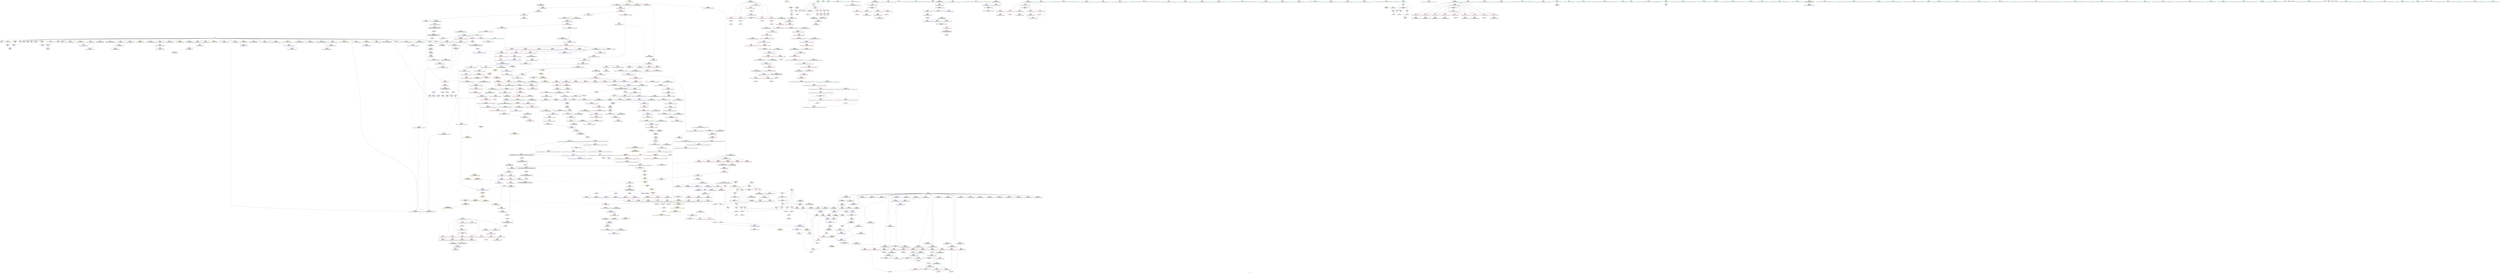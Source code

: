 digraph "SVFG" {
	label="SVFG";

	Node0x559f944844c0 [shape=record,color=grey,label="{NodeID: 0\nNullPtr|{|<s31>54}}"];
	Node0x559f944844c0 -> Node0x559f944b3210[style=solid];
	Node0x559f944844c0 -> Node0x559f944b3310[style=solid];
	Node0x559f944844c0 -> Node0x559f944b33e0[style=solid];
	Node0x559f944844c0 -> Node0x559f944b34b0[style=solid];
	Node0x559f944844c0 -> Node0x559f944b3580[style=solid];
	Node0x559f944844c0 -> Node0x559f944b3650[style=solid];
	Node0x559f944844c0 -> Node0x559f944b3720[style=solid];
	Node0x559f944844c0 -> Node0x559f944b37f0[style=solid];
	Node0x559f944844c0 -> Node0x559f944b38c0[style=solid];
	Node0x559f944844c0 -> Node0x559f944b3990[style=solid];
	Node0x559f944844c0 -> Node0x559f944b3a60[style=solid];
	Node0x559f944844c0 -> Node0x559f944b3b30[style=solid];
	Node0x559f944844c0 -> Node0x559f944b3c00[style=solid];
	Node0x559f944844c0 -> Node0x559f944b3cd0[style=solid];
	Node0x559f944844c0 -> Node0x559f944b3da0[style=solid];
	Node0x559f944844c0 -> Node0x559f944b3e70[style=solid];
	Node0x559f944844c0 -> Node0x559f944b3f40[style=solid];
	Node0x559f944844c0 -> Node0x559f944b4010[style=solid];
	Node0x559f944844c0 -> Node0x559f944b40e0[style=solid];
	Node0x559f944844c0 -> Node0x559f944b41b0[style=solid];
	Node0x559f944844c0 -> Node0x559f944b4280[style=solid];
	Node0x559f944844c0 -> Node0x559f944b4350[style=solid];
	Node0x559f944844c0 -> Node0x559f944b4420[style=solid];
	Node0x559f944844c0 -> Node0x559f944b44f0[style=solid];
	Node0x559f944844c0 -> Node0x559f944b45c0[style=solid];
	Node0x559f944844c0 -> Node0x559f944d4b30[style=solid];
	Node0x559f944844c0 -> Node0x559f944d9070[style=solid];
	Node0x559f944844c0 -> Node0x559f944d9140[style=solid];
	Node0x559f944844c0 -> Node0x559f944d9210[style=solid];
	Node0x559f944844c0 -> Node0x559f944ef250[style=solid];
	Node0x559f944844c0 -> Node0x559f944ca5b0[style=solid];
	Node0x559f944844c0:s31 -> Node0x559f944e1c40[style=solid,color=red];
	Node0x559f944dd580 [shape=record,color=black,label="{NodeID: 1550\n1062 = PHI(1075, )\n}"];
	Node0x559f944dd580 -> Node0x559f944c0160[style=solid];
	Node0x559f944bbe00 [shape=record,color=red,label="{NodeID: 443\n211\<--208\nthis1\<--this.addr\n_ZNSaI4shipEC2Ev\n}"];
	Node0x559f944bbe00 -> Node0x559f944bd0a0[style=solid];
	Node0x559f944af560 [shape=record,color=green,label="{NodeID: 111\n770\<--771\nthis.addr\<--this.addr_field_insensitive\n_ZNSt12_Vector_baseI4shipSaIS0_EEC2EmRKS1_\n}"];
	Node0x559f944af560 -> Node0x559f944d12f0[style=solid];
	Node0x559f944af560 -> Node0x559f944d85e0[style=solid];
	Node0x559f944d1630 [shape=record,color=red,label="{NodeID: 554\n804\<--778\nsel\<--ehselector.slot\n_ZNSt12_Vector_baseI4shipSaIS0_EEC2EmRKS1_\n}"];
	Node0x559f944b4420 [shape=record,color=black,label="{NodeID: 222\n862\<--3\n\<--dummyVal\n_ZNSt12_Vector_baseI4shipSaIS0_EED2Ev\n}"];
	Node0x559f944d70c0 [shape=record,color=blue,label="{NodeID: 665\n329\<--68\nv\<--\n_ZL7reacheddRKSt6vectorI4shipSaIS0_EE\n}"];
	Node0x559f944d70c0 -> Node0x559f944ce3d0[style=dashed];
	Node0x559f944d70c0 -> Node0x559f944ce4a0[style=dashed];
	Node0x559f944d70c0 -> Node0x559f944ce570[style=dashed];
	Node0x559f944d70c0 -> Node0x559f944ce640[style=dashed];
	Node0x559f944d70c0 -> Node0x559f944ce710[style=dashed];
	Node0x559f944d70c0 -> Node0x559f944d7740[style=dashed];
	Node0x559f944d70c0 -> Node0x559f94526270[style=dashed];
	Node0x559f944c2270 [shape=record,color=purple,label="{NodeID: 333\n436\<--309\narrayidx40\<--range\n_ZL7reacheddRKSt6vectorI4shipSaIS0_EE\n|{<s0>32}}"];
	Node0x559f944c2270:s0 -> Node0x559f944de8f0[style=solid,color=red];
	Node0x559f94527b70 [shape=record,color=black,label="{NodeID: 1108\nMR_24V_2 = PHI(MR_24V_4, MR_24V_1, )\npts\{1031 \}\n|{|<s1>63}}"];
	Node0x559f94527b70 -> Node0x559f944dae80[style=dashed];
	Node0x559f94527b70:s1 -> Node0x559f9454ae30[style=dashed,color=blue];
	Node0x559f94165fd0 [shape=record,color=green,label="{NodeID: 1\n7\<--1\n__dso_handle\<--dummyObj\nGlob }"];
	Node0x559f944dd6c0 [shape=record,color=black,label="{NodeID: 1551\n1089 = PHI(1093, )\n}"];
	Node0x559f944dd6c0 -> Node0x559f944c03d0[style=solid];
	Node0x559f944bbed0 [shape=record,color=red,label="{NodeID: 444\n234\<--221\nthis1\<--this.addr\n_ZNSt6vectorI4shipSaIS0_EEC2EmRKS1_\n|{|<s2>23}}"];
	Node0x559f944bbed0 -> Node0x559f944bd170[style=solid];
	Node0x559f944bbed0 -> Node0x559f944bd240[style=solid];
	Node0x559f944bbed0:s2 -> Node0x559f944ddc90[style=solid,color=red];
	Node0x559f944af630 [shape=record,color=green,label="{NodeID: 112\n772\<--773\n__n.addr\<--__n.addr_field_insensitive\n_ZNSt12_Vector_baseI4shipSaIS0_EEC2EmRKS1_\n}"];
	Node0x559f944af630 -> Node0x559f944d13c0[style=solid];
	Node0x559f944af630 -> Node0x559f944d86b0[style=solid];
	Node0x559f944d1700 [shape=record,color=red,label="{NodeID: 555\n817\<--811\nthis1\<--this.addr\n_ZNSt6vectorI4shipSaIS0_EE21_M_default_initializeEm\n}"];
	Node0x559f944d1700 -> Node0x559f944bf460[style=solid];
	Node0x559f944d1700 -> Node0x559f944bf530[style=solid];
	Node0x559f944d1700 -> Node0x559f944bf600[style=solid];
	Node0x559f944b44f0 [shape=record,color=black,label="{NodeID: 223\n863\<--3\n\<--dummyVal\n_ZNSt12_Vector_baseI4shipSaIS0_EED2Ev\n}"];
	Node0x559f944b44f0 -> Node0x559f944d8d30[style=solid];
	Node0x559f944d7190 [shape=record,color=blue,label="{NodeID: 666\n331\<--536\nx_y_z\<--cond\n_ZL7reacheddRKSt6vectorI4shipSaIS0_EE\n}"];
	Node0x559f944d7190 -> Node0x559f944ce7e0[style=dashed];
	Node0x559f944d7190 -> Node0x559f944d7190[style=dashed];
	Node0x559f944d7190 -> Node0x559f94526770[style=dashed];
	Node0x559f944c2340 [shape=record,color=purple,label="{NodeID: 334\n454\<--309\narrayidx46\<--range\n_ZL7reacheddRKSt6vectorI4shipSaIS0_EE\n}"];
	Node0x559f94528070 [shape=record,color=black,label="{NodeID: 1109\nMR_236V_3 = PHI(MR_236V_4, MR_236V_2, )\npts\{1147 \}\n}"];
	Node0x559f94528070 -> Node0x559f944d35e0[style=dashed];
	Node0x559f94528070 -> Node0x559f944d36b0[style=dashed];
	Node0x559f94528070 -> Node0x559f944d3780[style=dashed];
	Node0x559f94528070 -> Node0x559f944db0f0[style=dashed];
	Node0x559f9448a9c0 [shape=record,color=green,label="{NodeID: 2\n8\<--1\n_ZSt3cin\<--dummyObj\nGlob }"];
	Node0x559f944dd800 [shape=record,color=black,label="{NodeID: 1552\n1110 = PHI(1114, )\n}"];
	Node0x559f944dd800 -> Node0x559f944c0570[style=solid];
	Node0x559f944bbfa0 [shape=record,color=red,label="{NodeID: 445\n236\<--223\n\<--__n.addr\n_ZNSt6vectorI4shipSaIS0_EEC2EmRKS1_\n|{<s0>22}}"];
	Node0x559f944bbfa0:s0 -> Node0x559f944dfa40[style=solid,color=red];
	Node0x559f944af700 [shape=record,color=green,label="{NodeID: 113\n774\<--775\n__a.addr\<--__a.addr_field_insensitive\n_ZNSt12_Vector_baseI4shipSaIS0_EEC2EmRKS1_\n}"];
	Node0x559f944af700 -> Node0x559f944d1490[style=solid];
	Node0x559f944af700 -> Node0x559f944d8780[style=solid];
	Node0x559f944d17d0 [shape=record,color=red,label="{NodeID: 556\n822\<--813\n\<--__n.addr\n_ZNSt6vectorI4shipSaIS0_EE21_M_default_initializeEm\n|{<s0>44}}"];
	Node0x559f944d17d0:s0 -> Node0x559f944e1ec0[style=solid,color=red];
	Node0x559f944b45c0 [shape=record,color=black,label="{NodeID: 224\n865\<--3\n\<--dummyVal\n_ZNSt12_Vector_baseI4shipSaIS0_EED2Ev\n}"];
	Node0x559f944b45c0 -> Node0x559f944d8e00[style=solid];
	Node0x559f944d7260 [shape=record,color=blue,label="{NodeID: 667\n333\<--551\nx_yz\<--cond97\n_ZL7reacheddRKSt6vectorI4shipSaIS0_EE\n}"];
	Node0x559f944d7260 -> Node0x559f944ce8b0[style=dashed];
	Node0x559f944d7260 -> Node0x559f944d7260[style=dashed];
	Node0x559f944d7260 -> Node0x559f94526c70[style=dashed];
	Node0x559f944c2410 [shape=record,color=purple,label="{NodeID: 335\n455\<--309\narrayidx47\<--range\n_ZL7reacheddRKSt6vectorI4shipSaIS0_EE\n}"];
	Node0x559f944c2410 -> Node0x559f944d68a0[style=solid];
	Node0x559f94528570 [shape=record,color=black,label="{NodeID: 1110\nMR_242V_3 = PHI(MR_242V_4, MR_242V_2, )\npts\{1153 \}\n}"];
	Node0x559f94528570 -> Node0x559f944d39f0[style=dashed];
	Node0x559f94528570 -> Node0x559f944d3ac0[style=dashed];
	Node0x559f94528570 -> Node0x559f944db020[style=dashed];
	Node0x559f9448aa50 [shape=record,color=green,label="{NodeID: 3\n9\<--1\n.str\<--dummyObj\nGlob }"];
	Node0x559f944dd940 [shape=record,color=black,label="{NodeID: 1553\n1128 = PHI(1179, )\n|{<s0>63}}"];
	Node0x559f944dd940:s0 -> Node0x559f944deb40[style=solid,color=red];
	Node0x559f944bc070 [shape=record,color=red,label="{NodeID: 446\n241\<--223\n\<--__n.addr\n_ZNSt6vectorI4shipSaIS0_EEC2EmRKS1_\n|{<s0>23}}"];
	Node0x559f944bc070:s0 -> Node0x559f944dde00[style=solid,color=red];
	Node0x559f944af7d0 [shape=record,color=green,label="{NodeID: 114\n776\<--777\nexn.slot\<--exn.slot_field_insensitive\n_ZNSt12_Vector_baseI4shipSaIS0_EEC2EmRKS1_\n}"];
	Node0x559f944af7d0 -> Node0x559f944d1560[style=solid];
	Node0x559f944af7d0 -> Node0x559f944d8850[style=solid];
	Node0x559f944d18a0 [shape=record,color=red,label="{NodeID: 557\n821\<--820\n\<--_M_start\n_ZNSt6vectorI4shipSaIS0_EE21_M_default_initializeEm\n|{<s0>44}}"];
	Node0x559f944d18a0:s0 -> Node0x559f944e1d80[style=solid,color=red];
	Node0x559f944b4690 [shape=record,color=black,label="{NodeID: 225\n12\<--11\n\<--_ZZL7reacheddRKSt6vectorI4shipSaIS0_EEE5delta\nCan only get source location for instruction, argument, global var or function.}"];
	Node0x559f944b4690 -> Node0x559f944c0e60[style=solid];
	Node0x559f944d7330 [shape=record,color=blue,label="{NodeID: 668\n335\<--565\nxy_z\<--cond107\n_ZL7reacheddRKSt6vectorI4shipSaIS0_EE\n}"];
	Node0x559f944d7330 -> Node0x559f944ce980[style=dashed];
	Node0x559f944d7330 -> Node0x559f944d7330[style=dashed];
	Node0x559f944d7330 -> Node0x559f94527170[style=dashed];
	Node0x559f944c24e0 [shape=record,color=purple,label="{NodeID: 336\n459\<--309\narrayidx49\<--range\n_ZL7reacheddRKSt6vectorI4shipSaIS0_EE\n}"];
	Node0x559f9448ad00 [shape=record,color=green,label="{NodeID: 4\n11\<--1\n_ZZL7reacheddRKSt6vectorI4shipSaIS0_EEE5delta\<--dummyObj\nGlob }"];
	Node0x559f944dda80 [shape=record,color=black,label="{NodeID: 1554\n1133 = PHI(1142, )\n}"];
	Node0x559f944dda80 -> Node0x559f944c0640[style=solid];
	Node0x559f944bc140 [shape=record,color=red,label="{NodeID: 447\n237\<--225\n\<--__a.addr\n_ZNSt6vectorI4shipSaIS0_EEC2EmRKS1_\n|{<s0>22}}"];
	Node0x559f944bc140:s0 -> Node0x559f944dfb80[style=solid,color=red];
	Node0x559f944b4b60 [shape=record,color=green,label="{NodeID: 115\n778\<--779\nehselector.slot\<--ehselector.slot_field_insensitive\n_ZNSt12_Vector_baseI4shipSaIS0_EEC2EmRKS1_\n}"];
	Node0x559f944b4b60 -> Node0x559f944d1630[style=solid];
	Node0x559f944b4b60 -> Node0x559f944d8920[style=solid];
	Node0x559f944d1970 [shape=record,color=red,label="{NodeID: 558\n842\<--835\nthis1\<--this.addr\n_ZNSt12_Vector_baseI4shipSaIS0_EED2Ev\n|{|<s8>45}}"];
	Node0x559f944d1970 -> Node0x559f944b8fb0[style=solid];
	Node0x559f944d1970 -> Node0x559f944b9080[style=solid];
	Node0x559f944d1970 -> Node0x559f944b9150[style=solid];
	Node0x559f944d1970 -> Node0x559f944b9220[style=solid];
	Node0x559f944d1970 -> Node0x559f944b92f0[style=solid];
	Node0x559f944d1970 -> Node0x559f944b93c0[style=solid];
	Node0x559f944d1970 -> Node0x559f944b9490[style=solid];
	Node0x559f944d1970 -> Node0x559f944b9560[style=solid];
	Node0x559f944d1970:s8 -> Node0x559f944e2500[style=solid,color=red];
	Node0x559f944b4790 [shape=record,color=black,label="{NodeID: 226\n26\<--27\n\<--_ZNSt8ios_base4InitD1Ev\nCan only get source location for instruction, argument, global var or function.}"];
	Node0x559f944d7400 [shape=record,color=blue,label="{NodeID: 669\n337\<--571\nxyz108\<--sub110\n_ZL7reacheddRKSt6vectorI4shipSaIS0_EE\n}"];
	Node0x559f944d7400 -> Node0x559f944cea50[style=dashed];
	Node0x559f944d7400 -> Node0x559f944ceb20[style=dashed];
	Node0x559f944d7400 -> Node0x559f944cebf0[style=dashed];
	Node0x559f944d7400 -> Node0x559f944d7400[style=dashed];
	Node0x559f944d7400 -> Node0x559f94527670[style=dashed];
	Node0x559f944c25b0 [shape=record,color=purple,label="{NodeID: 337\n460\<--309\narrayidx50\<--range\n_ZL7reacheddRKSt6vectorI4shipSaIS0_EE\n|{<s0>34}}"];
	Node0x559f944c25b0:s0 -> Node0x559f944de4b0[style=solid,color=red];
	Node0x559f94528f70 [shape=record,color=black,label="{NodeID: 1112\nMR_76V_3 = PHI(MR_76V_4, MR_76V_2, )\npts\{324 \}\n}"];
	Node0x559f94528f70 -> Node0x559f944cdef0[style=dashed];
	Node0x559f94528f70 -> Node0x559f944cdfc0[style=dashed];
	Node0x559f94528f70 -> Node0x559f944ce090[style=dashed];
	Node0x559f94528f70 -> Node0x559f944ce160[style=dashed];
	Node0x559f94528f70 -> Node0x559f944d6e50[style=dashed];
	Node0x559f9448ad90 [shape=record,color=green,label="{NodeID: 5\n14\<--1\n\<--dummyObj\nCan only get source location for instruction, argument, global var or function.}"];
	Node0x559f944ddbc0 [shape=record,color=black,label="{NodeID: 1555\n1214 = PHI()\n}"];
	Node0x559f944bc210 [shape=record,color=red,label="{NodeID: 448\n256\<--227\nexn\<--exn.slot\n_ZNSt6vectorI4shipSaIS0_EEC2EmRKS1_\n}"];
	Node0x559f944b4c30 [shape=record,color=green,label="{NodeID: 116\n787\<--788\n_ZNSt12_Vector_baseI4shipSaIS0_EE12_Vector_implC2ERKS1_\<--_ZNSt12_Vector_baseI4shipSaIS0_EE12_Vector_implC2ERKS1__field_insensitive\n}"];
	Node0x559f944d1a40 [shape=record,color=red,label="{NodeID: 559\n870\<--837\nexn\<--exn.slot\n_ZNSt12_Vector_baseI4shipSaIS0_EED2Ev\n|{<s0>48}}"];
	Node0x559f944d1a40:s0 -> Node0x559f944dfcc0[style=solid,color=red];
	Node0x559f944b4890 [shape=record,color=black,label="{NodeID: 227\n42\<--68\nmain_ret\<--\nmain\n}"];
	Node0x559f944d74d0 [shape=record,color=blue,label="{NodeID: 670\n299\<--586\nretval\<--\n_ZL7reacheddRKSt6vectorI4shipSaIS0_EE\n}"];
	Node0x559f944d74d0 -> Node0x559f94525370[style=dashed];
	Node0x559f944c2680 [shape=record,color=purple,label="{NodeID: 338\n478\<--309\narrayidx59\<--range\n_ZL7reacheddRKSt6vectorI4shipSaIS0_EE\n}"];
	Node0x559f94529470 [shape=record,color=black,label="{NodeID: 1113\nMR_133V_3 = PHI(MR_133V_4, MR_133V_2, )\npts\{731 \}\n}"];
	Node0x559f94529470 -> Node0x559f944d0ba0[style=dashed];
	Node0x559f9448ae20 [shape=record,color=green,label="{NodeID: 6\n68\<--1\n\<--dummyObj\nCan only get source location for instruction, argument, global var or function.}"];
	Node0x559f944ddc90 [shape=record,color=black,label="{NodeID: 1556\n809 = PHI(234, )\n0th arg _ZNSt6vectorI4shipSaIS0_EE21_M_default_initializeEm }"];
	Node0x559f944ddc90 -> Node0x559f944d89f0[style=solid];
	Node0x559f944bc2e0 [shape=record,color=red,label="{NodeID: 449\n257\<--229\nsel\<--ehselector.slot\n_ZNSt6vectorI4shipSaIS0_EEC2EmRKS1_\n}"];
	Node0x559f94538310 [shape=record,color=yellow,style=double,label="{NodeID: 1224\n2V_1 = ENCHI(MR_2V_0)\npts\{1 \}\nFun[_ZL7reacheddRKSt6vectorI4shipSaIS0_EE]}"];
	Node0x559f94538310 -> Node0x559f944d46f0[style=dashed];
	Node0x559f944b4d00 [shape=record,color=green,label="{NodeID: 117\n791\<--792\n_ZNSt12_Vector_baseI4shipSaIS0_EE17_M_create_storageEm\<--_ZNSt12_Vector_baseI4shipSaIS0_EE17_M_create_storageEm_field_insensitive\n}"];
	Node0x559f944d1b10 [shape=record,color=red,label="{NodeID: 560\n845\<--844\n\<--_M_start\n_ZNSt12_Vector_baseI4shipSaIS0_EED2Ev\n|{<s0>45}}"];
	Node0x559f944d1b10:s0 -> Node0x559f944e2640[style=solid,color=red];
	Node0x559f944b4960 [shape=record,color=black,label="{NodeID: 228\n80\<--79\nconv\<--\nmain\n|{<s0>6}}"];
	Node0x559f944b4960:s0 -> Node0x559f944e36c0[style=solid,color=red];
	Node0x559f944d75a0 [shape=record,color=blue,label="{NodeID: 671\n325\<--595\nlow\<--\n_ZL7reacheddRKSt6vectorI4shipSaIS0_EE\n}"];
	Node0x559f944d75a0 -> Node0x559f94520d70[style=dashed];
	Node0x559f944c2750 [shape=record,color=purple,label="{NodeID: 339\n479\<--309\narrayidx60\<--range\n_ZL7reacheddRKSt6vectorI4shipSaIS0_EE\n}"];
	Node0x559f944c2750 -> Node0x559f944d6a40[style=solid];
	Node0x559f94529970 [shape=record,color=black,label="{NodeID: 1114\nMR_64V_3 = PHI(MR_64V_4, MR_64V_2, )\npts\{312 \}\n}"];
	Node0x559f94529970 -> Node0x559f944ccd10[style=dashed];
	Node0x559f94529970 -> Node0x559f944ccde0[style=dashed];
	Node0x559f94529970 -> Node0x559f944cceb0[style=dashed];
	Node0x559f94529970 -> Node0x559f944ccf80[style=dashed];
	Node0x559f94529970 -> Node0x559f944d6490[style=dashed];
	Node0x559f9448b6f0 [shape=record,color=green,label="{NodeID: 7\n126\<--1\n\<--dummyObj\nCan only get source location for instruction, argument, global var or function.}"];
	Node0x559f944dde00 [shape=record,color=black,label="{NodeID: 1557\n810 = PHI(241, )\n1st arg _ZNSt6vectorI4shipSaIS0_EE21_M_default_initializeEm }"];
	Node0x559f944dde00 -> Node0x559f944d8ac0[style=solid];
	Node0x559f944bc3b0 [shape=record,color=red,label="{NodeID: 450\n270\<--267\nthis1\<--this.addr\n_ZNSaI4shipED2Ev\n}"];
	Node0x559f944bc3b0 -> Node0x559f944bd310[style=solid];
	Node0x559f944b4dd0 [shape=record,color=green,label="{NodeID: 118\n800\<--801\n_ZNSt12_Vector_baseI4shipSaIS0_EE12_Vector_implD2Ev\<--_ZNSt12_Vector_baseI4shipSaIS0_EE12_Vector_implD2Ev_field_insensitive\n}"];
	Node0x559f944d1be0 [shape=record,color=red,label="{NodeID: 561\n848\<--847\n\<--_M_end_of_storage\n_ZNSt12_Vector_baseI4shipSaIS0_EED2Ev\n}"];
	Node0x559f944d1be0 -> Node0x559f944bf6d0[style=solid];
	Node0x559f944b4a30 [shape=record,color=black,label="{NodeID: 229\n97\<--96\nconv5\<--\nmain\n|{<s0>8}}"];
	Node0x559f944b4a30:s0 -> Node0x559f944e2f70[style=solid,color=red];
	Node0x559f944d7670 [shape=record,color=blue,label="{NodeID: 672\n327\<--595\nhigh\<--\n_ZL7reacheddRKSt6vectorI4shipSaIS0_EE\n}"];
	Node0x559f944d7670 -> Node0x559f94521270[style=dashed];
	Node0x559f944c2820 [shape=record,color=purple,label="{NodeID: 340\n498\<--309\narrayidx72\<--range\n_ZL7reacheddRKSt6vectorI4shipSaIS0_EE\n}"];
	Node0x559f9448b7b0 [shape=record,color=green,label="{NodeID: 8\n146\<--1\n\<--dummyObj\nCan only get source location for instruction, argument, global var or function.}"];
	Node0x559f944ddf40 [shape=record,color=black,label="{NodeID: 1558\n207 = PHI(53, )\n0th arg _ZNSaI4shipEC2Ev }"];
	Node0x559f944ddf40 -> Node0x559f944d5790[style=solid];
	Node0x559f944bc480 [shape=record,color=red,label="{NodeID: 451\n288\<--282\nthis1\<--this.addr\n_ZNSt6vectorI4shipSaIS0_EEixEm\n}"];
	Node0x559f944bc480 -> Node0x559f944bd3e0[style=solid];
	Node0x559f944b4ed0 [shape=record,color=green,label="{NodeID: 119\n811\<--812\nthis.addr\<--this.addr_field_insensitive\n_ZNSt6vectorI4shipSaIS0_EE21_M_default_initializeEm\n}"];
	Node0x559f944b4ed0 -> Node0x559f944d1700[style=solid];
	Node0x559f944b4ed0 -> Node0x559f944d89f0[style=solid];
	Node0x559f944d1cb0 [shape=record,color=red,label="{NodeID: 562\n851\<--850\n\<--_M_start4\n_ZNSt12_Vector_baseI4shipSaIS0_EED2Ev\n}"];
	Node0x559f944d1cb0 -> Node0x559f944bf7a0[style=solid];
	Node0x559f944bce30 [shape=record,color=black,label="{NodeID: 230\n107\<--106\nconv10\<--\nmain\n|{<s0>10}}"];
	Node0x559f944bce30:s0 -> Node0x559f944e2f70[style=solid,color=red];
	Node0x559f944d7740 [shape=record,color=blue,label="{NodeID: 673\n329\<--602\nv\<--inc126\n_ZL7reacheddRKSt6vectorI4shipSaIS0_EE\n}"];
	Node0x559f944d7740 -> Node0x559f944ce3d0[style=dashed];
	Node0x559f944d7740 -> Node0x559f944ce4a0[style=dashed];
	Node0x559f944d7740 -> Node0x559f944ce570[style=dashed];
	Node0x559f944d7740 -> Node0x559f944ce640[style=dashed];
	Node0x559f944d7740 -> Node0x559f944ce710[style=dashed];
	Node0x559f944d7740 -> Node0x559f944d7740[style=dashed];
	Node0x559f944d7740 -> Node0x559f94526270[style=dashed];
	Node0x559f944c28f0 [shape=record,color=purple,label="{NodeID: 341\n499\<--309\narrayidx73\<--range\n_ZL7reacheddRKSt6vectorI4shipSaIS0_EE\n}"];
	Node0x559f944c28f0 -> Node0x559f944cf4e0[style=solid];
	Node0x559f9452a370 [shape=record,color=black,label="{NodeID: 1116\nMR_125V_3 = PHI(MR_125V_4, MR_125V_2, )\npts\{706 \}\n}"];
	Node0x559f9452a370 -> Node0x559f944d05f0[style=dashed];
	Node0x559f9448b870 [shape=record,color=green,label="{NodeID: 9\n148\<--1\n\<--dummyObj\nCan only get source location for instruction, argument, global var or function.}"];
	Node0x559f944de080 [shape=record,color=black,label="{NodeID: 1559\n266 = PHI(53, 53, 933, )\n0th arg _ZNSaI4shipED2Ev }"];
	Node0x559f944de080 -> Node0x559f944d5c70[style=solid];
	Node0x559f944bc550 [shape=record,color=red,label="{NodeID: 452\n293\<--284\n\<--__n.addr\n_ZNSt6vectorI4shipSaIS0_EEixEm\n}"];
	Node0x559f944b4fa0 [shape=record,color=green,label="{NodeID: 120\n813\<--814\n__n.addr\<--__n.addr_field_insensitive\n_ZNSt6vectorI4shipSaIS0_EE21_M_default_initializeEm\n}"];
	Node0x559f944b4fa0 -> Node0x559f944d17d0[style=solid];
	Node0x559f944b4fa0 -> Node0x559f944d8ac0[style=solid];
	Node0x559f944d1d80 [shape=record,color=red,label="{NodeID: 563\n882\<--876\nthis1\<--this.addr\n_ZNSt12_Vector_baseI4shipSaIS0_EE12_Vector_implC2ERKS1_\n}"];
	Node0x559f944d1d80 -> Node0x559f944bf870[style=solid];
	Node0x559f944d1d80 -> Node0x559f944b9630[style=solid];
	Node0x559f944d1d80 -> Node0x559f944b9700[style=solid];
	Node0x559f944d1d80 -> Node0x559f944b97d0[style=solid];
	Node0x559f944bcf00 [shape=record,color=black,label="{NodeID: 231\n113\<--112\nconv16\<--\nmain\n|{<s0>12}}"];
	Node0x559f944bcf00:s0 -> Node0x559f944e2f70[style=solid,color=red];
	Node0x559f944d7810 [shape=record,color=blue,label="{NodeID: 674\n299\<--611\nretval\<--\n_ZL7reacheddRKSt6vectorI4shipSaIS0_EE\n}"];
	Node0x559f944d7810 -> Node0x559f94525370[style=dashed];
	Node0x559f944c29c0 [shape=record,color=purple,label="{NodeID: 342\n503\<--309\narrayidx75\<--range\n_ZL7reacheddRKSt6vectorI4shipSaIS0_EE\n}"];
	Node0x559f9448b930 [shape=record,color=green,label="{NodeID: 10\n154\<--1\n\<--dummyObj\nCan only get source location for instruction, argument, global var or function.}"];
	Node0x559f944de360 [shape=record,color=black,label="{NodeID: 1560\n620 = PHI(51, 51, )\n0th arg _ZNSt6vectorI4shipSaIS0_EED2Ev }"];
	Node0x559f944de360 -> Node0x559f944d78e0[style=solid];
	Node0x559f944bc620 [shape=record,color=red,label="{NodeID: 453\n292\<--291\n\<--_M_start\n_ZNSt6vectorI4shipSaIS0_EEixEm\n}"];
	Node0x559f944bc620 -> Node0x559f944ba740[style=solid];
	Node0x559f944b5070 [shape=record,color=green,label="{NodeID: 121\n826\<--827\n_ZSt27__uninitialized_default_n_aIP4shipmS0_ET_S2_T0_RSaIT1_E\<--_ZSt27__uninitialized_default_n_aIP4shipmS0_ET_S2_T0_RSaIT1_E_field_insensitive\n}"];
	Node0x559f944d1e50 [shape=record,color=red,label="{NodeID: 564\n884\<--878\n\<--__a.addr\n_ZNSt12_Vector_baseI4shipSaIS0_EE12_Vector_implC2ERKS1_\n|{<s0>49}}"];
	Node0x559f944d1e50:s0 -> Node0x559f944e16f0[style=solid,color=red];
	Node0x559f944bcfd0 [shape=record,color=black,label="{NodeID: 232\n119\<--118\nconv22\<--\nmain\n|{<s0>14}}"];
	Node0x559f944bcfd0:s0 -> Node0x559f944e2f70[style=solid,color=red];
	Node0x559f944d78e0 [shape=record,color=blue,label="{NodeID: 675\n621\<--620\nthis.addr\<--this\n_ZNSt6vectorI4shipSaIS0_EED2Ev\n}"];
	Node0x559f944d78e0 -> Node0x559f944cfdd0[style=dashed];
	Node0x559f944c2a90 [shape=record,color=purple,label="{NodeID: 343\n504\<--309\narrayidx76\<--range\n_ZL7reacheddRKSt6vectorI4shipSaIS0_EE\n}"];
	Node0x559f944c2a90 -> Node0x559f944cf5b0[style=solid];
	Node0x559f9448ba30 [shape=record,color=green,label="{NodeID: 11\n164\<--1\n\<--dummyObj\nCan only get source location for instruction, argument, global var or function.}"];
	Node0x559f944de4b0 [shape=record,color=black,label="{NodeID: 1561\n728 = PHI(460, )\n0th arg _ZSt3minIdERKT_S2_S2_ }"];
	Node0x559f944de4b0 -> Node0x559f944d8100[style=solid];
	Node0x559f944bc6f0 [shape=record,color=red,label="{NodeID: 454\n614\<--299\n\<--retval\n_ZL7reacheddRKSt6vectorI4shipSaIS0_EE\n}"];
	Node0x559f944bc6f0 -> Node0x559f944be830[style=solid];
	Node0x559f944b5170 [shape=record,color=green,label="{NodeID: 122\n835\<--836\nthis.addr\<--this.addr_field_insensitive\n_ZNSt12_Vector_baseI4shipSaIS0_EED2Ev\n}"];
	Node0x559f944b5170 -> Node0x559f944d1970[style=solid];
	Node0x559f944b5170 -> Node0x559f944d8c60[style=solid];
	Node0x559f944d1f20 [shape=record,color=red,label="{NodeID: 565\n904\<--898\nthis1\<--this.addr\n_ZNSt12_Vector_baseI4shipSaIS0_EE17_M_create_storageEm\n|{|<s10>50}}"];
	Node0x559f944d1f20 -> Node0x559f944b98a0[style=solid];
	Node0x559f944d1f20 -> Node0x559f944b9970[style=solid];
	Node0x559f944d1f20 -> Node0x559f944b9a40[style=solid];
	Node0x559f944d1f20 -> Node0x559f944b9b10[style=solid];
	Node0x559f944d1f20 -> Node0x559f944b9be0[style=solid];
	Node0x559f944d1f20 -> Node0x559f944b9cb0[style=solid];
	Node0x559f944d1f20 -> Node0x559f944b9d80[style=solid];
	Node0x559f944d1f20 -> Node0x559f944b9e50[style=solid];
	Node0x559f944d1f20 -> Node0x559f944b9f20[style=solid];
	Node0x559f944d1f20 -> Node0x559f944b9ff0[style=solid];
	Node0x559f944d1f20:s10 -> Node0x559f944de6d0[style=solid,color=red];
	Node0x559f944bd0a0 [shape=record,color=black,label="{NodeID: 233\n212\<--211\n\<--this1\n_ZNSaI4shipEC2Ev\n|{<s0>21}}"];
	Node0x559f944bd0a0:s0 -> Node0x559f944e2ba0[style=solid,color=red];
	Node0x559f944d79b0 [shape=record,color=blue,label="{NodeID: 676\n623\<--648\nexn.slot\<--\n_ZNSt6vectorI4shipSaIS0_EED2Ev\n}"];
	Node0x559f944d79b0 -> Node0x559f944cfea0[style=dashed];
	Node0x559f944c2b60 [shape=record,color=purple,label="{NodeID: 344\n528\<--309\narrayidx84\<--range\n_ZL7reacheddRKSt6vectorI4shipSaIS0_EE\n}"];
	Node0x559f9448bb30 [shape=record,color=green,label="{NodeID: 12\n170\<--1\n\<--dummyObj\nCan only get source location for instruction, argument, global var or function.}"];
	Node0x559f944de5c0 [shape=record,color=black,label="{NodeID: 1562\n729 = PHI(321, )\n1st arg _ZSt3minIdERKT_S2_S2_ }"];
	Node0x559f944de5c0 -> Node0x559f944d81d0[style=solid];
	Node0x559f944bc7c0 [shape=record,color=red,label="{NodeID: 455\n438\<--301\n\<--q.addr\n_ZL7reacheddRKSt6vectorI4shipSaIS0_EE\n}"];
	Node0x559f944bc7c0 -> Node0x559f944f0930[style=solid];
	Node0x559f944b5240 [shape=record,color=green,label="{NodeID: 123\n837\<--838\nexn.slot\<--exn.slot_field_insensitive\n_ZNSt12_Vector_baseI4shipSaIS0_EED2Ev\n}"];
	Node0x559f944b5240 -> Node0x559f944d1a40[style=solid];
	Node0x559f944b5240 -> Node0x559f944d8d30[style=solid];
	Node0x559f944d1ff0 [shape=record,color=red,label="{NodeID: 566\n905\<--900\n\<--__n.addr\n_ZNSt12_Vector_baseI4shipSaIS0_EE17_M_create_storageEm\n|{<s0>50}}"];
	Node0x559f944d1ff0:s0 -> Node0x559f944de7e0[style=solid,color=red];
	Node0x559f944bd170 [shape=record,color=black,label="{NodeID: 234\n235\<--234\n\<--this1\n_ZNSt6vectorI4shipSaIS0_EEC2EmRKS1_\n|{<s0>22}}"];
	Node0x559f944bd170:s0 -> Node0x559f944df900[style=solid,color=red];
	Node0x559f944d7a80 [shape=record,color=blue,label="{NodeID: 677\n625\<--650\nehselector.slot\<--\n_ZNSt6vectorI4shipSaIS0_EED2Ev\n}"];
	Node0x559f944c2c30 [shape=record,color=purple,label="{NodeID: 345\n529\<--309\narrayidx85\<--range\n_ZL7reacheddRKSt6vectorI4shipSaIS0_EE\n}"];
	Node0x559f944c2c30 -> Node0x559f944cf680[style=solid];
	Node0x559f9448bc30 [shape=record,color=green,label="{NodeID: 13\n343\<--1\n\<--dummyObj\nCan only get source location for instruction, argument, global var or function.}"];
	Node0x559f944de6d0 [shape=record,color=black,label="{NodeID: 1563\n965 = PHI(904, )\n0th arg _ZNSt12_Vector_baseI4shipSaIS0_EE11_M_allocateEm }"];
	Node0x559f944de6d0 -> Node0x559f944d9b00[style=solid];
	Node0x559f944bc890 [shape=record,color=red,label="{NodeID: 456\n462\<--301\n\<--q.addr\n_ZL7reacheddRKSt6vectorI4shipSaIS0_EE\n}"];
	Node0x559f944bc890 -> Node0x559f944f04b0[style=solid];
	Node0x559f944b5310 [shape=record,color=green,label="{NodeID: 124\n839\<--840\nehselector.slot\<--ehselector.slot_field_insensitive\n_ZNSt12_Vector_baseI4shipSaIS0_EED2Ev\n}"];
	Node0x559f944b5310 -> Node0x559f944d8e00[style=solid];
	Node0x559f944d20c0 [shape=record,color=red,label="{NodeID: 567\n921\<--900\n\<--__n.addr\n_ZNSt12_Vector_baseI4shipSaIS0_EE17_M_create_storageEm\n}"];
	Node0x559f944bd240 [shape=record,color=black,label="{NodeID: 235\n251\<--234\n\<--this1\n_ZNSt6vectorI4shipSaIS0_EEC2EmRKS1_\n|{<s0>24}}"];
	Node0x559f944bd240:s0 -> Node0x559f944e28c0[style=solid,color=red];
	Node0x559f944d7b50 [shape=record,color=blue,label="{NodeID: 678\n667\<--666\nthis.addr\<--this\n_ZNKSt6vectorI4shipSaIS0_EE4sizeEv\n}"];
	Node0x559f944d7b50 -> Node0x559f944d0110[style=dashed];
	Node0x559f944c2d00 [shape=record,color=purple,label="{NodeID: 346\n532\<--309\narrayidx86\<--range\n_ZL7reacheddRKSt6vectorI4shipSaIS0_EE\n}"];
	Node0x559f9448bd30 [shape=record,color=green,label="{NodeID: 14\n356\<--1\n\<--dummyObj\nCan only get source location for instruction, argument, global var or function.}"];
	Node0x559f944de7e0 [shape=record,color=black,label="{NodeID: 1564\n966 = PHI(905, )\n1st arg _ZNSt12_Vector_baseI4shipSaIS0_EE11_M_allocateEm }"];
	Node0x559f944de7e0 -> Node0x559f944d9bd0[style=solid];
	Node0x559f944bc960 [shape=record,color=red,label="{NodeID: 457\n346\<--303\n\<--ships.addr\n_ZL7reacheddRKSt6vectorI4shipSaIS0_EE\n|{<s0>27}}"];
	Node0x559f944bc960:s0 -> Node0x559f944e1280[style=solid,color=red];
	Node0x559f944b53e0 [shape=record,color=green,label="{NodeID: 125\n857\<--858\n_ZNSt12_Vector_baseI4shipSaIS0_EE13_M_deallocateEPS0_m\<--_ZNSt12_Vector_baseI4shipSaIS0_EE13_M_deallocateEPS0_m_field_insensitive\n}"];
	Node0x559f944d2190 [shape=record,color=red,label="{NodeID: 568\n914\<--913\n\<--_M_start3\n_ZNSt12_Vector_baseI4shipSaIS0_EE17_M_create_storageEm\n}"];
	Node0x559f944d2190 -> Node0x559f944d9550[style=solid];
	Node0x559f944bd310 [shape=record,color=black,label="{NodeID: 236\n271\<--270\n\<--this1\n_ZNSaI4shipED2Ev\n|{<s0>25}}"];
	Node0x559f944bd310:s0 -> Node0x559f944e0f50[style=solid,color=red];
	Node0x559f944d7c20 [shape=record,color=blue,label="{NodeID: 679\n688\<--686\nthis.addr\<--this\n_ZNKSt6vectorI4shipSaIS0_EEixEm\n}"];
	Node0x559f944d7c20 -> Node0x559f944d0380[style=dashed];
	Node0x559f944c2dd0 [shape=record,color=purple,label="{NodeID: 347\n533\<--309\narrayidx87\<--range\n_ZL7reacheddRKSt6vectorI4shipSaIS0_EE\n}"];
	Node0x559f944c2dd0 -> Node0x559f944cf750[style=solid];
	Node0x559f9448be30 [shape=record,color=green,label="{NodeID: 15\n363\<--1\n\<--dummyObj\nCan only get source location for instruction, argument, global var or function.}"];
	Node0x559f944de8f0 [shape=record,color=black,label="{NodeID: 1565\n703 = PHI(436, )\n0th arg _ZSt3maxIdERKT_S2_S2_ }"];
	Node0x559f944de8f0 -> Node0x559f944d7dc0[style=solid];
	Node0x559f944bca30 [shape=record,color=red,label="{NodeID: 458\n392\<--303\n\<--ships.addr\n_ZL7reacheddRKSt6vectorI4shipSaIS0_EE\n|{<s0>28}}"];
	Node0x559f944bca30:s0 -> Node0x559f944e0340[style=solid,color=red];
	Node0x559f944b54e0 [shape=record,color=green,label="{NodeID: 126\n876\<--877\nthis.addr\<--this.addr_field_insensitive\n_ZNSt12_Vector_baseI4shipSaIS0_EE12_Vector_implC2ERKS1_\n}"];
	Node0x559f944b54e0 -> Node0x559f944d1d80[style=solid];
	Node0x559f944b54e0 -> Node0x559f944d8ed0[style=solid];
	Node0x559f944d2260 [shape=record,color=red,label="{NodeID: 569\n920\<--919\n\<--_M_start6\n_ZNSt12_Vector_baseI4shipSaIS0_EE17_M_create_storageEm\n}"];
	Node0x559f944d2260 -> Node0x559f944ba8e0[style=solid];
	Node0x559f944bd3e0 [shape=record,color=black,label="{NodeID: 237\n289\<--288\n\<--this1\n_ZNSt6vectorI4shipSaIS0_EEixEm\n}"];
	Node0x559f944bd3e0 -> Node0x559f944c17e0[style=solid];
	Node0x559f944bd3e0 -> Node0x559f944c18b0[style=solid];
	Node0x559f944d7cf0 [shape=record,color=blue,label="{NodeID: 680\n690\<--687\n__n.addr\<--__n\n_ZNKSt6vectorI4shipSaIS0_EEixEm\n}"];
	Node0x559f944d7cf0 -> Node0x559f944d0450[style=dashed];
	Node0x559f944c2ea0 [shape=record,color=purple,label="{NodeID: 348\n543\<--309\narrayidx91\<--range\n_ZL7reacheddRKSt6vectorI4shipSaIS0_EE\n}"];
	Node0x559f9448bf30 [shape=record,color=green,label="{NodeID: 16\n369\<--1\n\<--dummyObj\nCan only get source location for instruction, argument, global var or function.}"];
	Node0x559f944dea00 [shape=record,color=black,label="{NodeID: 1566\n704 = PHI(319, )\n1st arg _ZSt3maxIdERKT_S2_S2_ }"];
	Node0x559f944dea00 -> Node0x559f944d7e90[style=solid];
	Node0x559f944bcb00 [shape=record,color=red,label="{NodeID: 459\n408\<--303\n\<--ships.addr\n_ZL7reacheddRKSt6vectorI4shipSaIS0_EE\n|{<s0>29}}"];
	Node0x559f944bcb00:s0 -> Node0x559f944e0340[style=solid,color=red];
	Node0x559f944b55b0 [shape=record,color=green,label="{NodeID: 127\n878\<--879\n__a.addr\<--__a.addr_field_insensitive\n_ZNSt12_Vector_baseI4shipSaIS0_EE12_Vector_implC2ERKS1_\n}"];
	Node0x559f944b55b0 -> Node0x559f944d1e50[style=solid];
	Node0x559f944b55b0 -> Node0x559f944d8fa0[style=solid];
	Node0x559f944d2330 [shape=record,color=red,label="{NodeID: 570\n932\<--929\nthis1\<--this.addr\n_ZNSt12_Vector_baseI4shipSaIS0_EE12_Vector_implD2Ev\n}"];
	Node0x559f944d2330 -> Node0x559f944bf940[style=solid];
	Node0x559f944bd4b0 [shape=record,color=black,label="{NodeID: 238\n279\<--294\n_ZNSt6vectorI4shipSaIS0_EEixEm_ret\<--add.ptr\n_ZNSt6vectorI4shipSaIS0_EEixEm\n|{<s0>8|<s1>10|<s2>12|<s3>14}}"];
	Node0x559f944bd4b0:s0 -> Node0x559f94587aa0[style=solid,color=blue];
	Node0x559f944bd4b0:s1 -> Node0x559f94587c70[style=solid,color=blue];
	Node0x559f944bd4b0:s2 -> Node0x559f94587e80[style=solid,color=blue];
	Node0x559f944bd4b0:s3 -> Node0x559f944dc5a0[style=solid,color=blue];
	Node0x559f944d7dc0 [shape=record,color=blue,label="{NodeID: 681\n707\<--703\n__a.addr\<--__a\n_ZSt3maxIdERKT_S2_S2_\n}"];
	Node0x559f944d7dc0 -> Node0x559f944d06c0[style=dashed];
	Node0x559f944d7dc0 -> Node0x559f944d0790[style=dashed];
	Node0x559f944c2f70 [shape=record,color=purple,label="{NodeID: 349\n544\<--309\narrayidx92\<--range\n_ZL7reacheddRKSt6vectorI4shipSaIS0_EE\n}"];
	Node0x559f944c2f70 -> Node0x559f944cf820[style=solid];
	Node0x559f9448c030 [shape=record,color=green,label="{NodeID: 17\n516\<--1\n\<--dummyObj\nCan only get source location for instruction, argument, global var or function.}"];
	Node0x559f944deb40 [shape=record,color=black,label="{NodeID: 1567\n1143 = PHI(1128, )\n0th arg _ZSt10__fill_n_aIP4shipmS0_EN9__gnu_cxx11__enable_ifIXntsr11__is_scalarIT1_EE7__valueET_E6__typeES5_T0_RKS4_ }"];
	Node0x559f944deb40 -> Node0x559f944dab40[style=solid];
	Node0x559f944bcbd0 [shape=record,color=red,label="{NodeID: 460\n423\<--303\n\<--ships.addr\n_ZL7reacheddRKSt6vectorI4shipSaIS0_EE\n|{<s0>30}}"];
	Node0x559f944bcbd0:s0 -> Node0x559f944e0340[style=solid,color=red];
	Node0x559f944b5680 [shape=record,color=green,label="{NodeID: 128\n886\<--887\n_ZNSaI4shipEC2ERKS0_\<--_ZNSaI4shipEC2ERKS0__field_insensitive\n}"];
	Node0x559f944d2400 [shape=record,color=red,label="{NodeID: 571\n945\<--939\nthis1\<--this.addr\n_ZNSaI4shipEC2ERKS0_\n}"];
	Node0x559f944d2400 -> Node0x559f944bfa10[style=solid];
	Node0x559f944bd580 [shape=record,color=black,label="{NodeID: 239\n341\<--305\n\<--delta\n_ZL7reacheddRKSt6vectorI4shipSaIS0_EE\n}"];
	Node0x559f944bd580 -> Node0x559f944c3a00[style=solid];
	Node0x559f944d7e90 [shape=record,color=blue,label="{NodeID: 682\n709\<--704\n__b.addr\<--__b\n_ZSt3maxIdERKT_S2_S2_\n}"];
	Node0x559f944d7e90 -> Node0x559f944d0860[style=dashed];
	Node0x559f944d7e90 -> Node0x559f944d0930[style=dashed];
	Node0x559f944c3040 [shape=record,color=purple,label="{NodeID: 350\n547\<--309\narrayidx94\<--range\n_ZL7reacheddRKSt6vectorI4shipSaIS0_EE\n}"];
	Node0x559f9448c130 [shape=record,color=green,label="{NodeID: 18\n522\<--1\n\<--dummyObj\nCan only get source location for instruction, argument, global var or function.}"];
	Node0x559f944dec80 [shape=record,color=black,label="{NodeID: 1568\n1144 = PHI(1131, )\n1st arg _ZSt10__fill_n_aIP4shipmS0_EN9__gnu_cxx11__enable_ifIXntsr11__is_scalarIT1_EE7__valueET_E6__typeES5_T0_RKS4_ }"];
	Node0x559f944dec80 -> Node0x559f944dac10[style=solid];
	Node0x559f944bcca0 [shape=record,color=red,label="{NodeID: 461\n439\<--303\n\<--ships.addr\n_ZL7reacheddRKSt6vectorI4shipSaIS0_EE\n|{<s0>31}}"];
	Node0x559f944bcca0:s0 -> Node0x559f944e0340[style=solid,color=red];
	Node0x559f944b5780 [shape=record,color=green,label="{NodeID: 129\n898\<--899\nthis.addr\<--this.addr_field_insensitive\n_ZNSt12_Vector_baseI4shipSaIS0_EE17_M_create_storageEm\n}"];
	Node0x559f944b5780 -> Node0x559f944d1f20[style=solid];
	Node0x559f944b5780 -> Node0x559f944d92e0[style=solid];
	Node0x559f944d24d0 [shape=record,color=red,label="{NodeID: 572\n947\<--941\n\<--__a.addr\n_ZNSaI4shipEC2ERKS0_\n}"];
	Node0x559f944d24d0 -> Node0x559f944bfae0[style=solid];
	Node0x559f944bd650 [shape=record,color=black,label="{NodeID: 240\n350\<--347\nconv\<--call\n_ZL7reacheddRKSt6vectorI4shipSaIS0_EE\n}"];
	Node0x559f944bd650 -> Node0x559f944d6150[style=solid];
	Node0x559f944d7f60 [shape=record,color=blue,label="{NodeID: 683\n705\<--719\nretval\<--\n_ZSt3maxIdERKT_S2_S2_\n}"];
	Node0x559f944d7f60 -> Node0x559f9452a370[style=dashed];
	Node0x559f944c3110 [shape=record,color=purple,label="{NodeID: 351\n548\<--309\narrayidx95\<--range\n_ZL7reacheddRKSt6vectorI4shipSaIS0_EE\n}"];
	Node0x559f944c3110 -> Node0x559f944cf8f0[style=solid];
	Node0x559f9448c230 [shape=record,color=green,label="{NodeID: 19\n540\<--1\n\<--dummyObj\nCan only get source location for instruction, argument, global var or function.}"];
	Node0x559f944dedc0 [shape=record,color=black,label="{NodeID: 1569\n1145 = PHI(1132, )\n2nd arg _ZSt10__fill_n_aIP4shipmS0_EN9__gnu_cxx11__enable_ifIXntsr11__is_scalarIT1_EE7__valueET_E6__typeES5_T0_RKS4_ }"];
	Node0x559f944dedc0 -> Node0x559f944dace0[style=solid];
	Node0x559f944bcd70 [shape=record,color=red,label="{NodeID: 462\n463\<--303\n\<--ships.addr\n_ZL7reacheddRKSt6vectorI4shipSaIS0_EE\n|{<s0>33}}"];
	Node0x559f944bcd70:s0 -> Node0x559f944e0340[style=solid,color=red];
	Node0x559f944b5850 [shape=record,color=green,label="{NodeID: 130\n900\<--901\n__n.addr\<--__n.addr_field_insensitive\n_ZNSt12_Vector_baseI4shipSaIS0_EE17_M_create_storageEm\n}"];
	Node0x559f944b5850 -> Node0x559f944d1ff0[style=solid];
	Node0x559f944b5850 -> Node0x559f944d20c0[style=solid];
	Node0x559f944b5850 -> Node0x559f944d93b0[style=solid];
	Node0x559f944d25a0 [shape=record,color=red,label="{NodeID: 573\n962\<--956\nthis1\<--this.addr\n_ZN9__gnu_cxx13new_allocatorI4shipEC2ERKS2_\n}"];
	Node0x559f944bd720 [shape=record,color=black,label="{NodeID: 241\n359\<--358\nidxprom\<--\n_ZL7reacheddRKSt6vectorI4shipSaIS0_EE\n}"];
	Node0x559f944d8030 [shape=record,color=blue,label="{NodeID: 684\n705\<--722\nretval\<--\n_ZSt3maxIdERKT_S2_S2_\n}"];
	Node0x559f944d8030 -> Node0x559f9452a370[style=dashed];
	Node0x559f944c31e0 [shape=record,color=purple,label="{NodeID: 352\n557\<--309\narrayidx101\<--range\n_ZL7reacheddRKSt6vectorI4shipSaIS0_EE\n}"];
	Node0x559f9448c330 [shape=record,color=green,label="{NodeID: 20\n586\<--1\n\<--dummyObj\nCan only get source location for instruction, argument, global var or function.}"];
	Node0x559f944def00 [shape=record,color=black,label="{NodeID: 1570\n1076 = PHI(1060, )\n0th arg _ZSt25__uninitialized_default_nIP4shipmET_S2_T0_ }"];
	Node0x559f944def00 -> Node0x559f944da4c0[style=solid];
	Node0x559f944ccc40 [shape=record,color=red,label="{NodeID: 463\n378\<--307\n\<--N\n_ZL7reacheddRKSt6vectorI4shipSaIS0_EE\n}"];
	Node0x559f944ccc40 -> Node0x559f944ca2b0[style=solid];
	Node0x559f944b5920 [shape=record,color=green,label="{NodeID: 131\n907\<--908\n_ZNSt12_Vector_baseI4shipSaIS0_EE11_M_allocateEm\<--_ZNSt12_Vector_baseI4shipSaIS0_EE11_M_allocateEm_field_insensitive\n}"];
	Node0x559f944d2670 [shape=record,color=red,label="{NodeID: 574\n973\<--967\nthis1\<--this.addr\n_ZNSt12_Vector_baseI4shipSaIS0_EE11_M_allocateEm\n}"];
	Node0x559f944d2670 -> Node0x559f944ba0c0[style=solid];
	Node0x559f944bd7f0 [shape=record,color=black,label="{NodeID: 242\n365\<--364\nidxprom2\<--\n_ZL7reacheddRKSt6vectorI4shipSaIS0_EE\n}"];
	Node0x559f944d8100 [shape=record,color=blue,label="{NodeID: 685\n732\<--728\n__a.addr\<--__a\n_ZSt3minIdERKT_S2_S2_\n}"];
	Node0x559f944d8100 -> Node0x559f944d0c70[style=dashed];
	Node0x559f944d8100 -> Node0x559f944d0d40[style=dashed];
	Node0x559f944c32b0 [shape=record,color=purple,label="{NodeID: 353\n558\<--309\narrayidx102\<--range\n_ZL7reacheddRKSt6vectorI4shipSaIS0_EE\n}"];
	Node0x559f944c32b0 -> Node0x559f944cf9c0[style=solid];
	Node0x559f9452df70 [shape=record,color=black,label="{NodeID: 1128\nMR_8V_3 = PHI(MR_8V_4, MR_8V_2, )\npts\{48 \}\n}"];
	Node0x559f9452df70 -> Node0x559f944baa80[style=dashed];
	Node0x559f9452df70 -> Node0x559f944bab50[style=dashed];
	Node0x559f9452df70 -> Node0x559f944bac20[style=dashed];
	Node0x559f9452df70 -> Node0x559f944d56c0[style=dashed];
	Node0x559f9448c430 [shape=record,color=green,label="{NodeID: 21\n595\<--1\n\<--dummyObj\nCan only get source location for instruction, argument, global var or function.}"];
	Node0x559f944df040 [shape=record,color=black,label="{NodeID: 1571\n1077 = PHI(1061, )\n1st arg _ZSt25__uninitialized_default_nIP4shipmET_S2_T0_ }"];
	Node0x559f944df040 -> Node0x559f944da590[style=solid];
	Node0x559f944ccd10 [shape=record,color=red,label="{NodeID: 464\n354\<--311\n\<--i\n_ZL7reacheddRKSt6vectorI4shipSaIS0_EE\n}"];
	Node0x559f944ccd10 -> Node0x559f944c8db0[style=solid];
	Node0x559f944b5a20 [shape=record,color=green,label="{NodeID: 132\n929\<--930\nthis.addr\<--this.addr_field_insensitive\n_ZNSt12_Vector_baseI4shipSaIS0_EE12_Vector_implD2Ev\n}"];
	Node0x559f944b5a20 -> Node0x559f944d2330[style=solid];
	Node0x559f944b5a20 -> Node0x559f944d96f0[style=solid];
	Node0x559f944d2740 [shape=record,color=red,label="{NodeID: 575\n974\<--969\n\<--__n.addr\n_ZNSt12_Vector_baseI4shipSaIS0_EE11_M_allocateEm\n}"];
	Node0x559f944d2740 -> Node0x559f944c9530[style=solid];
	Node0x559f944bd8c0 [shape=record,color=black,label="{NodeID: 243\n388\<--387\nidxprom13\<--\n_ZL7reacheddRKSt6vectorI4shipSaIS0_EE\n}"];
	Node0x559f944d81d0 [shape=record,color=blue,label="{NodeID: 686\n734\<--729\n__b.addr\<--__b\n_ZSt3minIdERKT_S2_S2_\n}"];
	Node0x559f944d81d0 -> Node0x559f944d0e10[style=dashed];
	Node0x559f944d81d0 -> Node0x559f944d0ee0[style=dashed];
	Node0x559f944c3380 [shape=record,color=purple,label="{NodeID: 354\n561\<--309\narrayidx104\<--range\n_ZL7reacheddRKSt6vectorI4shipSaIS0_EE\n}"];
	Node0x559f9452e470 [shape=record,color=black,label="{NodeID: 1129\nMR_16V_2 = PHI(MR_16V_4, MR_16V_1, )\npts\{60 \}\n}"];
	Node0x559f9452e470 -> Node0x559f944d4dd0[style=dashed];
	Node0x559f9448c530 [shape=record,color=green,label="{NodeID: 22\n683\<--1\n\<--dummyObj\nCan only get source location for instruction, argument, global var or function.}"];
	Node0x559f944df180 [shape=record,color=black,label="{NodeID: 1572\n1268 = PHI(632, )\n0th arg _ZSt8_DestroyIP4shipS0_EvT_S2_RSaIT0_E }"];
	Node0x559f944df180 -> Node0x559f944db9e0[style=solid];
	Node0x559f944ccde0 [shape=record,color=red,label="{NodeID: 465\n358\<--311\n\<--i\n_ZL7reacheddRKSt6vectorI4shipSaIS0_EE\n}"];
	Node0x559f944ccde0 -> Node0x559f944bd720[style=solid];
	Node0x559f944b5af0 [shape=record,color=green,label="{NodeID: 133\n939\<--940\nthis.addr\<--this.addr_field_insensitive\n_ZNSaI4shipEC2ERKS0_\n}"];
	Node0x559f944b5af0 -> Node0x559f944d2400[style=solid];
	Node0x559f944b5af0 -> Node0x559f944d97c0[style=solid];
	Node0x559f944d2810 [shape=record,color=red,label="{NodeID: 576\n980\<--969\n\<--__n.addr\n_ZNSt12_Vector_baseI4shipSaIS0_EE11_M_allocateEm\n|{<s0>53}}"];
	Node0x559f944d2810:s0 -> Node0x559f944dffe0[style=solid,color=red];
	Node0x559f944bd990 [shape=record,color=black,label="{NodeID: 244\n391\<--390\nconv15\<--\n_ZL7reacheddRKSt6vectorI4shipSaIS0_EE\n}"];
	Node0x559f944bd990 -> Node0x559f944f2d30[style=solid];
	Node0x559f944ee170 [shape=record,color=black,label="{NodeID: 1019\n565 = PHI(559, 563, )\n}"];
	Node0x559f944ee170 -> Node0x559f944d7330[style=solid];
	Node0x559f944d82a0 [shape=record,color=blue,label="{NodeID: 687\n730\<--744\nretval\<--\n_ZSt3minIdERKT_S2_S2_\n}"];
	Node0x559f944d82a0 -> Node0x559f94529470[style=dashed];
	Node0x559f944c3450 [shape=record,color=purple,label="{NodeID: 355\n562\<--309\narrayidx105\<--range\n_ZL7reacheddRKSt6vectorI4shipSaIS0_EE\n}"];
	Node0x559f944c3450 -> Node0x559f944cfa90[style=solid];
	Node0x559f9451eb70 [shape=record,color=black,label="{NodeID: 1130\nMR_18V_2 = PHI(MR_18V_5, MR_18V_1, )\npts\{62 \}\n}"];
	Node0x559f9451eb70 -> Node0x559f944d52b0[style=dashed];
	Node0x559f9448c630 [shape=record,color=green,label="{NodeID: 23\n976\<--1\n\<--dummyObj\nCan only get source location for instruction, argument, global var or function.}"];
	Node0x559f944df2c0 [shape=record,color=black,label="{NodeID: 1573\n1269 = PHI(636, )\n1st arg _ZSt8_DestroyIP4shipS0_EvT_S2_RSaIT0_E }"];
	Node0x559f944df2c0 -> Node0x559f944dbab0[style=solid];
	Node0x559f944cceb0 [shape=record,color=red,label="{NodeID: 466\n364\<--311\n\<--i\n_ZL7reacheddRKSt6vectorI4shipSaIS0_EE\n}"];
	Node0x559f944cceb0 -> Node0x559f944bd7f0[style=solid];
	Node0x559f944b5bc0 [shape=record,color=green,label="{NodeID: 134\n941\<--942\n__a.addr\<--__a.addr_field_insensitive\n_ZNSaI4shipEC2ERKS0_\n}"];
	Node0x559f944b5bc0 -> Node0x559f944d24d0[style=solid];
	Node0x559f944b5bc0 -> Node0x559f944d9890[style=solid];
	Node0x559f944d28e0 [shape=record,color=red,label="{NodeID: 577\n997\<--991\n\<--__a.addr\n_ZNSt16allocator_traitsISaI4shipEE8allocateERS1_m\n}"];
	Node0x559f944d28e0 -> Node0x559f944bfd50[style=solid];
	Node0x559f944bda60 [shape=record,color=black,label="{NodeID: 245\n394\<--393\nconv16\<--\n_ZL7reacheddRKSt6vectorI4shipSaIS0_EE\n|{<s0>28}}"];
	Node0x559f944bda60:s0 -> Node0x559f944e07c0[style=solid,color=red];
	Node0x559f944ee710 [shape=record,color=black,label="{NodeID: 1020\n536 = PHI(530, 534, )\n}"];
	Node0x559f944ee710 -> Node0x559f944d7190[style=solid];
	Node0x559f944d8370 [shape=record,color=blue,label="{NodeID: 688\n730\<--747\nretval\<--\n_ZSt3minIdERKT_S2_S2_\n}"];
	Node0x559f944d8370 -> Node0x559f94529470[style=dashed];
	Node0x559f944c3520 [shape=record,color=purple,label="{NodeID: 356\n574\<--309\narrayidx111\<--range\n_ZL7reacheddRKSt6vectorI4shipSaIS0_EE\n}"];
	Node0x559f9451f070 [shape=record,color=black,label="{NodeID: 1131\nMR_20V_2 = PHI(MR_20V_5, MR_20V_1, )\npts\{64 \}\n}"];
	Node0x559f9451f070 -> Node0x559f944d5380[style=dashed];
	Node0x559f9448c730 [shape=record,color=green,label="{NodeID: 24\n1043\<--1\n\<--dummyObj\nCan only get source location for instruction, argument, global var or function.}"];
	Node0x559f944df400 [shape=record,color=black,label="{NodeID: 1574\n1270 = PHI(638, )\n2nd arg _ZSt8_DestroyIP4shipS0_EvT_S2_RSaIT0_E }"];
	Node0x559f944df400 -> Node0x559f944dbb80[style=solid];
	Node0x559f944ccf80 [shape=record,color=red,label="{NodeID: 467\n371\<--311\n\<--i\n_ZL7reacheddRKSt6vectorI4shipSaIS0_EE\n}"];
	Node0x559f944ccf80 -> Node0x559f944f28b0[style=solid];
	Node0x559f944b5c90 [shape=record,color=green,label="{NodeID: 135\n950\<--951\n_ZN9__gnu_cxx13new_allocatorI4shipEC2ERKS2_\<--_ZN9__gnu_cxx13new_allocatorI4shipEC2ERKS2__field_insensitive\n}"];
	Node0x559f944d29b0 [shape=record,color=red,label="{NodeID: 578\n999\<--993\n\<--__n.addr\n_ZNSt16allocator_traitsISaI4shipEE8allocateERS1_m\n|{<s0>54}}"];
	Node0x559f944d29b0:s0 -> Node0x559f944e1b30[style=solid,color=red];
	Node0x559f944bdb30 [shape=record,color=black,label="{NodeID: 246\n404\<--403\nidxprom20\<--\n_ZL7reacheddRKSt6vectorI4shipSaIS0_EE\n}"];
	Node0x559f944eecb0 [shape=record,color=black,label="{NodeID: 1021\n551 = PHI(545, 549, )\n}"];
	Node0x559f944eecb0 -> Node0x559f944d7260[style=solid];
	Node0x559f944d8440 [shape=record,color=blue,label="{NodeID: 689\n754\<--753\nthis.addr\<--this\n_ZN9__gnu_cxx13new_allocatorI4shipEC2Ev\n}"];
	Node0x559f944d8440 -> Node0x559f944d1150[style=dashed];
	Node0x559f944c35f0 [shape=record,color=purple,label="{NodeID: 357\n575\<--309\narrayidx112\<--range\n_ZL7reacheddRKSt6vectorI4shipSaIS0_EE\n}"];
	Node0x559f944c35f0 -> Node0x559f944cfb60[style=solid];
	Node0x559f9451f570 [shape=record,color=black,label="{NodeID: 1132\nMR_22V_2 = PHI(MR_22V_4, MR_22V_1, )\npts\{66 \}\n}"];
	Node0x559f9451f570 -> Node0x559f944d5450[style=dashed];
	Node0x559f9451f570 -> Node0x559f9451f570[style=dashed];
	Node0x559f9448c830 [shape=record,color=green,label="{NodeID: 25\n1171\<--1\n\<--dummyObj\nCan only get source location for instruction, argument, global var or function.}"];
	Node0x559f944df540 [shape=record,color=black,label="{NodeID: 1575\n1180 = PHI(1127, )\n0th arg _ZSt12__niter_baseIP4shipET_S2_ }"];
	Node0x559f944df540 -> Node0x559f944db1c0[style=solid];
	Node0x559f944cd050 [shape=record,color=red,label="{NodeID: 468\n377\<--313\n\<--i5\n_ZL7reacheddRKSt6vectorI4shipSaIS0_EE\n}"];
	Node0x559f944cd050 -> Node0x559f944ca2b0[style=solid];
	Node0x559f945393e0 [shape=record,color=yellow,style=double,label="{NodeID: 1243\n24V_1 = ENCHI(MR_24V_0)\npts\{1031 \}\nFun[_ZL7reacheddRKSt6vectorI4shipSaIS0_EE]}"];
	Node0x559f945393e0 -> Node0x559f944ced90[style=dashed];
	Node0x559f945393e0 -> Node0x559f944cef30[style=dashed];
	Node0x559f945393e0 -> Node0x559f944cf0d0[style=dashed];
	Node0x559f945393e0 -> Node0x559f944cf1a0[style=dashed];
	Node0x559f945393e0 -> Node0x559f944cf340[style=dashed];
	Node0x559f944b5d90 [shape=record,color=green,label="{NodeID: 136\n956\<--957\nthis.addr\<--this.addr_field_insensitive\n_ZN9__gnu_cxx13new_allocatorI4shipEC2ERKS2_\n}"];
	Node0x559f944b5d90 -> Node0x559f944d25a0[style=solid];
	Node0x559f944b5d90 -> Node0x559f944d9960[style=solid];
	Node0x559f944d2a80 [shape=record,color=red,label="{NodeID: 579\n1017\<--1008\nthis1\<--this.addr\n_ZN9__gnu_cxx13new_allocatorI4shipE8allocateEmPKv\n|{<s0>55}}"];
	Node0x559f944d2a80:s0 -> Node0x559f944e38e0[style=solid,color=red];
	Node0x559f944bdc00 [shape=record,color=black,label="{NodeID: 247\n407\<--406\nconv22\<--\n_ZL7reacheddRKSt6vectorI4shipSaIS0_EE\n}"];
	Node0x559f944bdc00 -> Node0x559f944f3030[style=solid];
	Node0x559f944ef250 [shape=record,color=black,label="{NodeID: 1022\n986 = PHI(981, 3, )\n}"];
	Node0x559f944ef250 -> Node0x559f944bfc80[style=solid];
	Node0x559f944d8510 [shape=record,color=blue,label="{NodeID: 690\n761\<--760\nthis.addr\<--this\n_ZN9__gnu_cxx13new_allocatorI4shipED2Ev\n}"];
	Node0x559f944d8510 -> Node0x559f944d1220[style=dashed];
	Node0x559f944c36c0 [shape=record,color=purple,label="{NodeID: 358\n580\<--309\narrayidx114\<--range\n_ZL7reacheddRKSt6vectorI4shipSaIS0_EE\n}"];
	Node0x559f9451fa70 [shape=record,color=black,label="{NodeID: 1133\nMR_24V_2 = PHI(MR_24V_3, MR_24V_1, )\npts\{1031 \}\n|{<s0>6}}"];
	Node0x559f9451fa70:s0 -> Node0x559f9453bec0[style=dashed,color=red];
	Node0x559f9448c930 [shape=record,color=green,label="{NodeID: 26\n4\<--6\n_ZStL8__ioinit\<--_ZStL8__ioinit_field_insensitive\nGlob }"];
	Node0x559f9448c930 -> Node0x559f944c0cc0[style=solid];
	Node0x559f944df680 [shape=record,color=black,label="{NodeID: 1576\n874 = PHI(784, )\n0th arg _ZNSt12_Vector_baseI4shipSaIS0_EE12_Vector_implC2ERKS1_ }"];
	Node0x559f944df680 -> Node0x559f944d8ed0[style=solid];
	Node0x559f944cd120 [shape=record,color=red,label="{NodeID: 469\n393\<--313\n\<--i5\n_ZL7reacheddRKSt6vectorI4shipSaIS0_EE\n}"];
	Node0x559f944cd120 -> Node0x559f944bda60[style=solid];
	Node0x559f945394c0 [shape=record,color=yellow,style=double,label="{NodeID: 1244\n26V_1 = ENCHI(MR_26V_0)\npts\{520000 \}\nFun[_ZL7reacheddRKSt6vectorI4shipSaIS0_EE]|{<s0>27|<s1>28|<s2>29|<s3>30|<s4>31|<s5>33}}"];
	Node0x559f945394c0:s0 -> Node0x559f94539840[style=dashed,color=red];
	Node0x559f945394c0:s1 -> Node0x559f94536d50[style=dashed,color=red];
	Node0x559f945394c0:s2 -> Node0x559f94536d50[style=dashed,color=red];
	Node0x559f945394c0:s3 -> Node0x559f94536d50[style=dashed,color=red];
	Node0x559f945394c0:s4 -> Node0x559f94536d50[style=dashed,color=red];
	Node0x559f945394c0:s5 -> Node0x559f94536d50[style=dashed,color=red];
	Node0x559f944b5e60 [shape=record,color=green,label="{NodeID: 137\n958\<--959\n.addr\<--.addr_field_insensitive\n_ZN9__gnu_cxx13new_allocatorI4shipEC2ERKS2_\n}"];
	Node0x559f944b5e60 -> Node0x559f944d9a30[style=solid];
	Node0x559f944d2b50 [shape=record,color=red,label="{NodeID: 580\n1018\<--1010\n\<--__n.addr\n_ZN9__gnu_cxx13new_allocatorI4shipE8allocateEmPKv\n}"];
	Node0x559f944d2b50 -> Node0x559f944f3630[style=solid];
	Node0x559f944bdcd0 [shape=record,color=black,label="{NodeID: 248\n410\<--409\nconv23\<--\n_ZL7reacheddRKSt6vectorI4shipSaIS0_EE\n|{<s0>29}}"];
	Node0x559f944bdcd0:s0 -> Node0x559f944e07c0[style=solid,color=red];
	Node0x559f944ef7f0 [shape=record,color=black,label="{NodeID: 1023\n611 = PHI(164, 609, )\n}"];
	Node0x559f944ef7f0 -> Node0x559f944d7810[style=solid];
	Node0x559f944d85e0 [shape=record,color=blue,label="{NodeID: 691\n770\<--767\nthis.addr\<--this\n_ZNSt12_Vector_baseI4shipSaIS0_EEC2EmRKS1_\n}"];
	Node0x559f944d85e0 -> Node0x559f944d12f0[style=dashed];
	Node0x559f944c3790 [shape=record,color=purple,label="{NodeID: 359\n581\<--309\narrayidx115\<--range\n_ZL7reacheddRKSt6vectorI4shipSaIS0_EE\n}"];
	Node0x559f944c3790 -> Node0x559f944cfc30[style=solid];
	Node0x559f94530d90 [shape=record,color=black,label="{NodeID: 1134\nMR_26V_2 = PHI(MR_26V_3, MR_26V_1, )\npts\{520000 \}\n|{<s0>6}}"];
	Node0x559f94530d90:s0 -> Node0x559f9453bfa0[style=dashed,color=red];
	Node0x559f9448ca30 [shape=record,color=green,label="{NodeID: 27\n13\<--17\nllvm.global_ctors\<--llvm.global_ctors_field_insensitive\nGlob }"];
	Node0x559f9448ca30 -> Node0x559f944c0f30[style=solid];
	Node0x559f9448ca30 -> Node0x559f944c1030[style=solid];
	Node0x559f9448ca30 -> Node0x559f944c1130[style=solid];
	Node0x559f944df7c0 [shape=record,color=black,label="{NodeID: 1577\n875 = PHI(785, )\n1st arg _ZNSt12_Vector_baseI4shipSaIS0_EE12_Vector_implC2ERKS1_ }"];
	Node0x559f944df7c0 -> Node0x559f944d8fa0[style=solid];
	Node0x559f944cd1f0 [shape=record,color=red,label="{NodeID: 470\n409\<--313\n\<--i5\n_ZL7reacheddRKSt6vectorI4shipSaIS0_EE\n}"];
	Node0x559f944cd1f0 -> Node0x559f944bdcd0[style=solid];
	Node0x559f945395a0 [shape=record,color=yellow,style=double,label="{NodeID: 1245\n28V_1 = ENCHI(MR_28V_0)\npts\{520001 \}\nFun[_ZL7reacheddRKSt6vectorI4shipSaIS0_EE]|{<s0>27}}"];
	Node0x559f945395a0:s0 -> Node0x559f94539a30[style=dashed,color=red];
	Node0x559f944b5f30 [shape=record,color=green,label="{NodeID: 138\n967\<--968\nthis.addr\<--this.addr_field_insensitive\n_ZNSt12_Vector_baseI4shipSaIS0_EE11_M_allocateEm\n}"];
	Node0x559f944b5f30 -> Node0x559f944d2670[style=solid];
	Node0x559f944b5f30 -> Node0x559f944d9b00[style=solid];
	Node0x559f944d2c20 [shape=record,color=red,label="{NodeID: 581\n1028\<--1010\n\<--__n.addr\n_ZN9__gnu_cxx13new_allocatorI4shipE8allocateEmPKv\n}"];
	Node0x559f944d2c20 -> Node0x559f944f0ab0[style=solid];
	Node0x559f944bdda0 [shape=record,color=black,label="{NodeID: 249\n419\<--418\nidxprom29\<--\n_ZL7reacheddRKSt6vectorI4shipSaIS0_EE\n}"];
	Node0x559f944efd90 [shape=record,color=black,label="{NodeID: 1024\n163 = PHI(164, 161, )\n}"];
	Node0x559f944d86b0 [shape=record,color=blue,label="{NodeID: 692\n772\<--768\n__n.addr\<--__n\n_ZNSt12_Vector_baseI4shipSaIS0_EEC2EmRKS1_\n}"];
	Node0x559f944d86b0 -> Node0x559f944d13c0[style=dashed];
	Node0x559f944c3860 [shape=record,color=purple,label="{NodeID: 360\n589\<--309\narrayidx118\<--range\n_ZL7reacheddRKSt6vectorI4shipSaIS0_EE\n}"];
	Node0x559f94531290 [shape=record,color=black,label="{NodeID: 1135\nMR_28V_2 = PHI(MR_28V_3, MR_28V_1, )\npts\{520001 \}\n|{<s0>6}}"];
	Node0x559f94531290:s0 -> Node0x559f9453c080[style=dashed,color=red];
	Node0x559f9448cb30 [shape=record,color=green,label="{NodeID: 28\n18\<--19\n__cxx_global_var_init\<--__cxx_global_var_init_field_insensitive\n}"];
	Node0x559f944df900 [shape=record,color=black,label="{NodeID: 1578\n767 = PHI(235, )\n0th arg _ZNSt12_Vector_baseI4shipSaIS0_EEC2EmRKS1_ }"];
	Node0x559f944df900 -> Node0x559f944d85e0[style=solid];
	Node0x559f944cd2c0 [shape=record,color=red,label="{NodeID: 471\n424\<--313\n\<--i5\n_ZL7reacheddRKSt6vectorI4shipSaIS0_EE\n}"];
	Node0x559f944cd2c0 -> Node0x559f944bdf40[style=solid];
	Node0x559f944b6000 [shape=record,color=green,label="{NodeID: 139\n969\<--970\n__n.addr\<--__n.addr_field_insensitive\n_ZNSt12_Vector_baseI4shipSaIS0_EE11_M_allocateEm\n}"];
	Node0x559f944b6000 -> Node0x559f944d2740[style=solid];
	Node0x559f944b6000 -> Node0x559f944d2810[style=solid];
	Node0x559f944b6000 -> Node0x559f944d9bd0[style=solid];
	Node0x559f944d2cf0 [shape=record,color=red,label="{NodeID: 582\n1041\<--1038\nthis1\<--this.addr\n_ZNK9__gnu_cxx13new_allocatorI4shipE8max_sizeEv\n}"];
	Node0x559f944bde70 [shape=record,color=black,label="{NodeID: 250\n422\<--421\nconv31\<--\n_ZL7reacheddRKSt6vectorI4shipSaIS0_EE\n}"];
	Node0x559f944bde70 -> Node0x559f944f3330[style=solid];
	Node0x559f944f0330 [shape=record,color=grey,label="{NodeID: 1025\n539 = Binary(538, 540, )\n}"];
	Node0x559f944f0330 -> Node0x559f944f34b0[style=solid];
	Node0x559f944d8780 [shape=record,color=blue,label="{NodeID: 693\n774\<--769\n__a.addr\<--__a\n_ZNSt12_Vector_baseI4shipSaIS0_EEC2EmRKS1_\n}"];
	Node0x559f944d8780 -> Node0x559f944d1490[style=dashed];
	Node0x559f944c3930 [shape=record,color=purple,label="{NodeID: 361\n590\<--309\narrayidx119\<--range\n_ZL7reacheddRKSt6vectorI4shipSaIS0_EE\n}"];
	Node0x559f944c3930 -> Node0x559f944cfd00[style=solid];
	Node0x559f94531790 [shape=record,color=black,label="{NodeID: 1136\nMR_30V_2 = PHI(MR_30V_3, MR_30V_1, )\npts\{520002 \}\n|{<s0>6}}"];
	Node0x559f94531790:s0 -> Node0x559f9453c160[style=dashed,color=red];
	Node0x559f9448cc30 [shape=record,color=green,label="{NodeID: 29\n22\<--23\n_ZNSt8ios_base4InitC1Ev\<--_ZNSt8ios_base4InitC1Ev_field_insensitive\n}"];
	Node0x559f944dfa40 [shape=record,color=black,label="{NodeID: 1579\n768 = PHI(236, )\n1st arg _ZNSt12_Vector_baseI4shipSaIS0_EEC2EmRKS1_ }"];
	Node0x559f944dfa40 -> Node0x559f944d86b0[style=solid];
	Node0x559f944cd390 [shape=record,color=red,label="{NodeID: 472\n440\<--313\n\<--i5\n_ZL7reacheddRKSt6vectorI4shipSaIS0_EE\n}"];
	Node0x559f944cd390 -> Node0x559f944be0e0[style=solid];
	Node0x559f944b60d0 [shape=record,color=green,label="{NodeID: 140\n982\<--983\n_ZNSt16allocator_traitsISaI4shipEE8allocateERS1_m\<--_ZNSt16allocator_traitsISaI4shipEE8allocateERS1_m_field_insensitive\n}"];
	Node0x559f944d2dc0 [shape=record,color=red,label="{NodeID: 583\n1060\<--1051\n\<--__first.addr\n_ZSt27__uninitialized_default_n_aIP4shipmS0_ET_S2_T0_RSaIT1_E\n|{<s0>58}}"];
	Node0x559f944d2dc0:s0 -> Node0x559f944def00[style=solid,color=red];
	Node0x559f944bdf40 [shape=record,color=black,label="{NodeID: 251\n425\<--424\nconv32\<--\n_ZL7reacheddRKSt6vectorI4shipSaIS0_EE\n|{<s0>30}}"];
	Node0x559f944bdf40:s0 -> Node0x559f944e07c0[style=solid,color=red];
	Node0x559f944f04b0 [shape=record,color=grey,label="{NodeID: 1026\n469 = Binary(462, 468, )\n}"];
	Node0x559f944f04b0 -> Node0x559f944f1830[style=solid];
	Node0x559f944d8850 [shape=record,color=blue,label="{NodeID: 694\n776\<--795\nexn.slot\<--\n_ZNSt12_Vector_baseI4shipSaIS0_EEC2EmRKS1_\n}"];
	Node0x559f944d8850 -> Node0x559f944d1560[style=dashed];
	Node0x559f944c3a00 [shape=record,color=purple,label="{NodeID: 362\n1318\<--341\noffset_0\<--\n}"];
	Node0x559f944c3a00 -> Node0x559f944d6080[style=solid];
	Node0x559f9448cd30 [shape=record,color=green,label="{NodeID: 30\n28\<--29\n__cxa_atexit\<--__cxa_atexit_field_insensitive\n}"];
	Node0x559f944dfb80 [shape=record,color=black,label="{NodeID: 1580\n769 = PHI(237, )\n2nd arg _ZNSt12_Vector_baseI4shipSaIS0_EEC2EmRKS1_ }"];
	Node0x559f944dfb80 -> Node0x559f944d8780[style=solid];
	Node0x559f944cd460 [shape=record,color=red,label="{NodeID: 473\n464\<--313\n\<--i5\n_ZL7reacheddRKSt6vectorI4shipSaIS0_EE\n}"];
	Node0x559f944cd460 -> Node0x559f944be350[style=solid];
	Node0x559f94539840 [shape=record,color=yellow,style=double,label="{NodeID: 1248\n26V_1 = ENCHI(MR_26V_0)\npts\{520000 \}\nFun[_ZNKSt6vectorI4shipSaIS0_EE4sizeEv]}"];
	Node0x559f94539840 -> Node0x559f944d02b0[style=dashed];
	Node0x559f944b61d0 [shape=record,color=green,label="{NodeID: 141\n991\<--992\n__a.addr\<--__a.addr_field_insensitive\n_ZNSt16allocator_traitsISaI4shipEE8allocateERS1_m\n}"];
	Node0x559f944b61d0 -> Node0x559f944d28e0[style=solid];
	Node0x559f944b61d0 -> Node0x559f944d9ca0[style=solid];
	Node0x559f944d2e90 [shape=record,color=red,label="{NodeID: 584\n1061\<--1053\n\<--__n.addr\n_ZSt27__uninitialized_default_n_aIP4shipmS0_ET_S2_T0_RSaIT1_E\n|{<s0>58}}"];
	Node0x559f944d2e90:s0 -> Node0x559f944df040[style=solid,color=red];
	Node0x559f944be010 [shape=record,color=black,label="{NodeID: 252\n434\<--433\nidxprom38\<--\n_ZL7reacheddRKSt6vectorI4shipSaIS0_EE\n}"];
	Node0x559f944f0630 [shape=record,color=grey,label="{NodeID: 1027\n1170 = Binary(1169, 1171, )\n}"];
	Node0x559f944f0630 -> Node0x559f944db020[style=solid];
	Node0x559f944d8920 [shape=record,color=blue,label="{NodeID: 695\n778\<--797\nehselector.slot\<--\n_ZNSt12_Vector_baseI4shipSaIS0_EEC2EmRKS1_\n}"];
	Node0x559f944d8920 -> Node0x559f944d1630[style=dashed];
	Node0x559f944c3ad0 [shape=record,color=purple,label="{NodeID: 363\n398\<--395\nxyz\<--call17\n_ZL7reacheddRKSt6vectorI4shipSaIS0_EE\n}"];
	Node0x559f9448ce30 [shape=record,color=green,label="{NodeID: 31\n27\<--33\n_ZNSt8ios_base4InitD1Ev\<--_ZNSt8ios_base4InitD1Ev_field_insensitive\n}"];
	Node0x559f9448ce30 -> Node0x559f944b4790[style=solid];
	Node0x559f944dfcc0 [shape=record,color=black,label="{NodeID: 1581\n1213 = PHI(655, 870, )\n0th arg __clang_call_terminate }"];
	Node0x559f944cd530 [shape=record,color=red,label="{NodeID: 474\n487\<--313\n\<--i5\n_ZL7reacheddRKSt6vectorI4shipSaIS0_EE\n}"];
	Node0x559f944cd530 -> Node0x559f944f22b0[style=solid];
	Node0x559f944b62a0 [shape=record,color=green,label="{NodeID: 142\n993\<--994\n__n.addr\<--__n.addr_field_insensitive\n_ZNSt16allocator_traitsISaI4shipEE8allocateERS1_m\n}"];
	Node0x559f944b62a0 -> Node0x559f944d29b0[style=solid];
	Node0x559f944b62a0 -> Node0x559f944d9d70[style=solid];
	Node0x559f944d2f60 [shape=record,color=red,label="{NodeID: 585\n1071\<--1068\nthis1\<--this.addr\n_ZNSt12_Vector_baseI4shipSaIS0_EE19_M_get_Tp_allocatorEv\n}"];
	Node0x559f944d2f60 -> Node0x559f944ba190[style=solid];
	Node0x559f944be0e0 [shape=record,color=black,label="{NodeID: 253\n441\<--440\nconv41\<--\n_ZL7reacheddRKSt6vectorI4shipSaIS0_EE\n|{<s0>31}}"];
	Node0x559f944be0e0:s0 -> Node0x559f944e07c0[style=solid,color=red];
	Node0x559f944f07b0 [shape=record,color=grey,label="{NodeID: 1028\n446 = Binary(437, 445, )\n}"];
	Node0x559f944f07b0 -> Node0x559f944d67d0[style=solid];
	Node0x559f944d89f0 [shape=record,color=blue,label="{NodeID: 696\n811\<--809\nthis.addr\<--this\n_ZNSt6vectorI4shipSaIS0_EE21_M_default_initializeEm\n}"];
	Node0x559f944d89f0 -> Node0x559f944d1700[style=dashed];
	Node0x559f944c3ba0 [shape=record,color=purple,label="{NodeID: 364\n399\<--395\narrayidx18\<--call17\n_ZL7reacheddRKSt6vectorI4shipSaIS0_EE\n}"];
	Node0x559f944c3ba0 -> Node0x559f944ced90[style=solid];
	Node0x559f9448cf30 [shape=record,color=green,label="{NodeID: 32\n40\<--41\nmain\<--main_field_insensitive\n}"];
	Node0x559f944dfed0 [shape=record,color=black,label="{NodeID: 1582\n989 = PHI(979, )\n0th arg _ZNSt16allocator_traitsISaI4shipEE8allocateERS1_m }"];
	Node0x559f944dfed0 -> Node0x559f944d9ca0[style=solid];
	Node0x559f944cd600 [shape=record,color=red,label="{NodeID: 475\n383\<--315\n\<--a\n_ZL7reacheddRKSt6vectorI4shipSaIS0_EE\n}"];
	Node0x559f944cd600 -> Node0x559f944ca430[style=solid];
	Node0x559f94539a30 [shape=record,color=yellow,style=double,label="{NodeID: 1250\n28V_1 = ENCHI(MR_28V_0)\npts\{520001 \}\nFun[_ZNKSt6vectorI4shipSaIS0_EE4sizeEv]}"];
	Node0x559f94539a30 -> Node0x559f944d01e0[style=dashed];
	Node0x559f944b6370 [shape=record,color=green,label="{NodeID: 143\n1001\<--1002\n_ZN9__gnu_cxx13new_allocatorI4shipE8allocateEmPKv\<--_ZN9__gnu_cxx13new_allocatorI4shipE8allocateEmPKv_field_insensitive\n}"];
	Node0x559f944d3030 [shape=record,color=red,label="{NodeID: 586\n1087\<--1078\n\<--__first.addr\n_ZSt25__uninitialized_default_nIP4shipmET_S2_T0_\n|{<s0>59}}"];
	Node0x559f944d3030:s0 -> Node0x559f944e0a00[style=solid,color=red];
	Node0x559f944be1b0 [shape=record,color=black,label="{NodeID: 254\n453\<--452\nidxprom45\<--\n_ZL7reacheddRKSt6vectorI4shipSaIS0_EE\n}"];
	Node0x559f944f0930 [shape=record,color=grey,label="{NodeID: 1029\n445 = Binary(438, 444, )\n}"];
	Node0x559f944f0930 -> Node0x559f944f07b0[style=solid];
	Node0x559f944d8ac0 [shape=record,color=blue,label="{NodeID: 697\n813\<--810\n__n.addr\<--__n\n_ZNSt6vectorI4shipSaIS0_EE21_M_default_initializeEm\n}"];
	Node0x559f944d8ac0 -> Node0x559f944d17d0[style=dashed];
	Node0x559f944c3c70 [shape=record,color=purple,label="{NodeID: 365\n412\<--411\nxyz25\<--call24\n_ZL7reacheddRKSt6vectorI4shipSaIS0_EE\n}"];
	Node0x559f9448d030 [shape=record,color=green,label="{NodeID: 33\n43\<--44\nretval\<--retval_field_insensitive\nmain\n}"];
	Node0x559f9448d030 -> Node0x559f944d4c30[style=solid];
	Node0x559f944dffe0 [shape=record,color=black,label="{NodeID: 1583\n990 = PHI(980, )\n1st arg _ZNSt16allocator_traitsISaI4shipEE8allocateERS1_m }"];
	Node0x559f944dffe0 -> Node0x559f944d9d70[style=solid];
	Node0x559f944cd6d0 [shape=record,color=red,label="{NodeID: 476\n387\<--315\n\<--a\n_ZL7reacheddRKSt6vectorI4shipSaIS0_EE\n}"];
	Node0x559f944cd6d0 -> Node0x559f944bd8c0[style=solid];
	Node0x559f944b6470 [shape=record,color=green,label="{NodeID: 144\n1008\<--1009\nthis.addr\<--this.addr_field_insensitive\n_ZN9__gnu_cxx13new_allocatorI4shipE8allocateEmPKv\n}"];
	Node0x559f944b6470 -> Node0x559f944d2a80[style=solid];
	Node0x559f944b6470 -> Node0x559f944d9e40[style=solid];
	Node0x559f944d3100 [shape=record,color=red,label="{NodeID: 587\n1088\<--1080\n\<--__n.addr\n_ZSt25__uninitialized_default_nIP4shipmET_S2_T0_\n|{<s0>59}}"];
	Node0x559f944d3100:s0 -> Node0x559f944e0b10[style=solid,color=red];
	Node0x559f944be280 [shape=record,color=black,label="{NodeID: 255\n458\<--457\nidxprom48\<--\n_ZL7reacheddRKSt6vectorI4shipSaIS0_EE\n}"];
	Node0x559f944f0ab0 [shape=record,color=grey,label="{NodeID: 1030\n1029 = Binary(1028, 683, )\n}"];
	Node0x559f944d8b90 [shape=record,color=blue,label="{NodeID: 698\n830\<--825\n_M_finish\<--call2\n_ZNSt6vectorI4shipSaIS0_EE21_M_default_initializeEm\n|{<s0>23}}"];
	Node0x559f944d8b90:s0 -> Node0x559f9454a510[style=dashed,color=blue];
	Node0x559f944c3d40 [shape=record,color=purple,label="{NodeID: 366\n413\<--411\narrayidx26\<--call24\n_ZL7reacheddRKSt6vectorI4shipSaIS0_EE\n}"];
	Node0x559f944c3d40 -> Node0x559f944cef30[style=solid];
	Node0x559f944ae580 [shape=record,color=green,label="{NodeID: 34\n45\<--46\ncases\<--cases_field_insensitive\nmain\n}"];
	Node0x559f944ae580 -> Node0x559f944ba9b0[style=solid];
	Node0x559f944e00f0 [shape=record,color=black,label="{NodeID: 1584\n896 = PHI(783, )\n0th arg _ZNSt12_Vector_baseI4shipSaIS0_EE17_M_create_storageEm }"];
	Node0x559f944e00f0 -> Node0x559f944d92e0[style=solid];
	Node0x559f944cd7a0 [shape=record,color=red,label="{NodeID: 477\n403\<--315\n\<--a\n_ZL7reacheddRKSt6vectorI4shipSaIS0_EE\n}"];
	Node0x559f944cd7a0 -> Node0x559f944bdb30[style=solid];
	Node0x559f944b6540 [shape=record,color=green,label="{NodeID: 145\n1010\<--1011\n__n.addr\<--__n.addr_field_insensitive\n_ZN9__gnu_cxx13new_allocatorI4shipE8allocateEmPKv\n}"];
	Node0x559f944b6540 -> Node0x559f944d2b50[style=solid];
	Node0x559f944b6540 -> Node0x559f944d2c20[style=solid];
	Node0x559f944b6540 -> Node0x559f944d9f10[style=solid];
	Node0x559f944d31d0 [shape=record,color=red,label="{NodeID: 588\n1104\<--1096\n\<--__first.addr\n_ZNSt27__uninitialized_default_n_1ILb1EE18__uninit_default_nIP4shipmEET_S4_T0_\n|{<s0>61}}"];
	Node0x559f944d31d0:s0 -> Node0x559f944e2140[style=solid,color=red];
	Node0x559f944be350 [shape=record,color=black,label="{NodeID: 256\n465\<--464\nconv52\<--\n_ZL7reacheddRKSt6vectorI4shipSaIS0_EE\n|{<s0>33}}"];
	Node0x559f944be350:s0 -> Node0x559f944e07c0[style=solid,color=red];
	Node0x559f944f0c30 [shape=record,color=grey,label="{NodeID: 1031\n855 = Binary(854, 683, )\n|{<s0>45}}"];
	Node0x559f944f0c30:s0 -> Node0x559f944e2780[style=solid,color=red];
	Node0x559f944d8c60 [shape=record,color=blue,label="{NodeID: 699\n835\<--834\nthis.addr\<--this\n_ZNSt12_Vector_baseI4shipSaIS0_EED2Ev\n}"];
	Node0x559f944d8c60 -> Node0x559f944d1970[style=dashed];
	Node0x559f944c3e10 [shape=record,color=purple,label="{NodeID: 367\n427\<--426\nxyz34\<--call33\n_ZL7reacheddRKSt6vectorI4shipSaIS0_EE\n}"];
	Node0x559f94533790 [shape=record,color=yellow,style=double,label="{NodeID: 1142\n24V_1 = ENCHI(MR_24V_0)\npts\{1031 \}\nFun[_ZNSt6vectorI4shipSaIS0_EE21_M_default_initializeEm]|{<s0>44}}"];
	Node0x559f94533790:s0 -> Node0x559f9453a2d0[style=dashed,color=red];
	Node0x559f944ae610 [shape=record,color=green,label="{NodeID: 35\n47\<--48\ncas\<--cas_field_insensitive\nmain\n}"];
	Node0x559f944ae610 -> Node0x559f944baa80[style=solid];
	Node0x559f944ae610 -> Node0x559f944bab50[style=solid];
	Node0x559f944ae610 -> Node0x559f944bac20[style=solid];
	Node0x559f944ae610 -> Node0x559f944d4d00[style=solid];
	Node0x559f944ae610 -> Node0x559f944d56c0[style=solid];
	Node0x559f944e0200 [shape=record,color=black,label="{NodeID: 1585\n897 = PHI(789, )\n1st arg _ZNSt12_Vector_baseI4shipSaIS0_EE17_M_create_storageEm }"];
	Node0x559f944e0200 -> Node0x559f944d93b0[style=solid];
	Node0x559f944cd870 [shape=record,color=red,label="{NodeID: 478\n418\<--315\n\<--a\n_ZL7reacheddRKSt6vectorI4shipSaIS0_EE\n}"];
	Node0x559f944cd870 -> Node0x559f944bdda0[style=solid];
	Node0x559f944b6610 [shape=record,color=green,label="{NodeID: 146\n1012\<--1013\n.addr\<--.addr_field_insensitive\n_ZN9__gnu_cxx13new_allocatorI4shipE8allocateEmPKv\n}"];
	Node0x559f944b6610 -> Node0x559f944d9fe0[style=solid];
	Node0x559f944d32a0 [shape=record,color=red,label="{NodeID: 589\n1105\<--1098\n\<--__n.addr\n_ZNSt27__uninitialized_default_n_1ILb1EE18__uninit_default_nIP4shipmEET_S4_T0_\n|{<s0>61}}"];
	Node0x559f944d32a0:s0 -> Node0x559f944e2280[style=solid,color=red];
	Node0x559f944be420 [shape=record,color=black,label="{NodeID: 257\n477\<--476\nidxprom58\<--\n_ZL7reacheddRKSt6vectorI4shipSaIS0_EE\n}"];
	Node0x559f944f0db0 [shape=record,color=grey,label="{NodeID: 1032\n854 = Binary(852, 853, )\n}"];
	Node0x559f944f0db0 -> Node0x559f944f0c30[style=solid];
	Node0x559f944d8d30 [shape=record,color=blue,label="{NodeID: 700\n837\<--863\nexn.slot\<--\n_ZNSt12_Vector_baseI4shipSaIS0_EED2Ev\n}"];
	Node0x559f944d8d30 -> Node0x559f944d1a40[style=dashed];
	Node0x559f944c3ee0 [shape=record,color=purple,label="{NodeID: 368\n428\<--426\narrayidx35\<--call33\n_ZL7reacheddRKSt6vectorI4shipSaIS0_EE\n}"];
	Node0x559f944c3ee0 -> Node0x559f944cf0d0[style=solid];
	Node0x559f94533870 [shape=record,color=yellow,style=double,label="{NodeID: 1143\n26V_1 = ENCHI(MR_26V_0)\npts\{520000 \}\nFun[_ZNSt6vectorI4shipSaIS0_EE21_M_default_initializeEm]}"];
	Node0x559f94533870 -> Node0x559f944d18a0[style=dashed];
	Node0x559f944ae6a0 [shape=record,color=green,label="{NodeID: 36\n49\<--50\nN\<--N_field_insensitive\nmain\n}"];
	Node0x559f944ae6a0 -> Node0x559f944bacf0[style=solid];
	Node0x559f944ae6a0 -> Node0x559f944badc0[style=solid];
	Node0x559f944e0340 [shape=record,color=black,label="{NodeID: 1586\n686 = PHI(392, 408, 423, 439, 463, )\n0th arg _ZNKSt6vectorI4shipSaIS0_EEixEm }"];
	Node0x559f944e0340 -> Node0x559f944d7c20[style=solid];
	Node0x559f944cd940 [shape=record,color=red,label="{NodeID: 479\n433\<--315\n\<--a\n_ZL7reacheddRKSt6vectorI4shipSaIS0_EE\n}"];
	Node0x559f944cd940 -> Node0x559f944be010[style=solid];
	Node0x559f944b66e0 [shape=record,color=green,label="{NodeID: 147\n1020\<--1021\n_ZNK9__gnu_cxx13new_allocatorI4shipE8max_sizeEv\<--_ZNK9__gnu_cxx13new_allocatorI4shipE8max_sizeEv_field_insensitive\n}"];
	Node0x559f944d3370 [shape=record,color=red,label="{NodeID: 590\n1127\<--1118\n\<--__first.addr\n_ZSt6fill_nIP4shipmS0_ET_S2_T0_RKT1_\n|{<s0>62}}"];
	Node0x559f944d3370:s0 -> Node0x559f944df540[style=solid,color=red];
	Node0x559f944be4f0 [shape=record,color=black,label="{NodeID: 258\n497\<--496\nidxprom71\<--\n_ZL7reacheddRKSt6vectorI4shipSaIS0_EE\n}"];
	Node0x559f944f0f30 [shape=record,color=grey,label="{NodeID: 1033\n125 = Binary(124, 126, )\n}"];
	Node0x559f944f0f30 -> Node0x559f944d4ea0[style=solid];
	Node0x559f944d8e00 [shape=record,color=blue,label="{NodeID: 701\n839\<--865\nehselector.slot\<--\n_ZNSt12_Vector_baseI4shipSaIS0_EED2Ev\n}"];
	Node0x559f944c3fb0 [shape=record,color=purple,label="{NodeID: 369\n443\<--442\np\<--call42\n_ZL7reacheddRKSt6vectorI4shipSaIS0_EE\n}"];
	Node0x559f944c3fb0 -> Node0x559f944cf1a0[style=solid];
	Node0x559f944ae730 [shape=record,color=green,label="{NodeID: 37\n51\<--52\nships\<--ships_field_insensitive\nmain\n|{<s0>6|<s1>8|<s2>10|<s3>12|<s4>14|<s5>17|<s6>18|<s7>20}}"];
	Node0x559f944ae730:s0 -> Node0x559f944e35b0[style=solid,color=red];
	Node0x559f944ae730:s1 -> Node0x559f944e2cb0[style=solid,color=red];
	Node0x559f944ae730:s2 -> Node0x559f944e2cb0[style=solid,color=red];
	Node0x559f944ae730:s3 -> Node0x559f944e2cb0[style=solid,color=red];
	Node0x559f944ae730:s4 -> Node0x559f944e2cb0[style=solid,color=red];
	Node0x559f944ae730:s5 -> Node0x559f944de360[style=solid,color=red];
	Node0x559f944ae730:s6 -> Node0x559f944e1170[style=solid,color=red];
	Node0x559f944ae730:s7 -> Node0x559f944de360[style=solid,color=red];
	Node0x559f944e07c0 [shape=record,color=black,label="{NodeID: 1587\n687 = PHI(394, 410, 425, 441, 465, )\n1st arg _ZNKSt6vectorI4shipSaIS0_EEixEm }"];
	Node0x559f944e07c0 -> Node0x559f944d7cf0[style=solid];
	Node0x559f944cda10 [shape=record,color=red,label="{NodeID: 480\n452\<--315\n\<--a\n_ZL7reacheddRKSt6vectorI4shipSaIS0_EE\n}"];
	Node0x559f944cda10 -> Node0x559f944be1b0[style=solid];
	Node0x559f944b67e0 [shape=record,color=green,label="{NodeID: 148\n1025\<--1026\n_ZSt17__throw_bad_allocv\<--_ZSt17__throw_bad_allocv_field_insensitive\n}"];
	Node0x559f944d3440 [shape=record,color=red,label="{NodeID: 591\n1131\<--1120\n\<--__n.addr\n_ZSt6fill_nIP4shipmS0_ET_S2_T0_RKT1_\n|{<s0>63}}"];
	Node0x559f944d3440:s0 -> Node0x559f944dec80[style=solid,color=red];
	Node0x559f944be5c0 [shape=record,color=black,label="{NodeID: 259\n502\<--501\nidxprom74\<--\n_ZL7reacheddRKSt6vectorI4shipSaIS0_EE\n}"];
	Node0x559f944f10b0 [shape=record,color=grey,label="{NodeID: 1034\n158 = Binary(156, 157, )\n}"];
	Node0x559f944f10b0 -> Node0x559f944c9e30[style=solid];
	Node0x559f944d8ed0 [shape=record,color=blue,label="{NodeID: 702\n876\<--874\nthis.addr\<--this\n_ZNSt12_Vector_baseI4shipSaIS0_EE12_Vector_implC2ERKS1_\n}"];
	Node0x559f944d8ed0 -> Node0x559f944d1d80[style=dashed];
	Node0x559f944c4080 [shape=record,color=purple,label="{NodeID: 370\n467\<--466\np54\<--call53\n_ZL7reacheddRKSt6vectorI4shipSaIS0_EE\n}"];
	Node0x559f944c4080 -> Node0x559f944cf340[style=solid];
	Node0x559f944ae800 [shape=record,color=green,label="{NodeID: 38\n53\<--54\nref.tmp\<--ref.tmp_field_insensitive\nmain\n|{<s0>5|<s1>6|<s2>7|<s3>16}}"];
	Node0x559f944ae800:s0 -> Node0x559f944ddf40[style=solid,color=red];
	Node0x559f944ae800:s1 -> Node0x559f944e37d0[style=solid,color=red];
	Node0x559f944ae800:s2 -> Node0x559f944de080[style=solid,color=red];
	Node0x559f944ae800:s3 -> Node0x559f944de080[style=solid,color=red];
	Node0x559f944e0a00 [shape=record,color=black,label="{NodeID: 1588\n1094 = PHI(1087, )\n0th arg _ZNSt27__uninitialized_default_n_1ILb1EE18__uninit_default_nIP4shipmEET_S4_T0_ }"];
	Node0x559f944e0a00 -> Node0x559f944da730[style=solid];
	Node0x559f944cdae0 [shape=record,color=red,label="{NodeID: 481\n457\<--315\n\<--a\n_ZL7reacheddRKSt6vectorI4shipSaIS0_EE\n}"];
	Node0x559f944cdae0 -> Node0x559f944be280[style=solid];
	Node0x559f944b68e0 [shape=record,color=green,label="{NodeID: 149\n1030\<--1031\ncall2\<--call2_field_insensitive\n_ZN9__gnu_cxx13new_allocatorI4shipE8allocateEmPKv\n}"];
	Node0x559f944b68e0 -> Node0x559f944bfef0[style=solid];
	Node0x559f944d3510 [shape=record,color=red,label="{NodeID: 592\n1132\<--1122\n\<--__value.addr\n_ZSt6fill_nIP4shipmS0_ET_S2_T0_RKT1_\n|{<s0>63}}"];
	Node0x559f944d3510:s0 -> Node0x559f944dedc0[style=solid,color=red];
	Node0x559f944be690 [shape=record,color=black,label="{NodeID: 260\n606\<--605\ntobool128\<--\n_ZL7reacheddRKSt6vectorI4shipSaIS0_EE\n}"];
	Node0x559f944f1230 [shape=record,color=grey,label="{NodeID: 1035\n571 = Binary(569, 570, )\n}"];
	Node0x559f944f1230 -> Node0x559f944d7400[style=solid];
	Node0x559f944d8fa0 [shape=record,color=blue,label="{NodeID: 703\n878\<--875\n__a.addr\<--__a\n_ZNSt12_Vector_baseI4shipSaIS0_EE12_Vector_implC2ERKS1_\n}"];
	Node0x559f944d8fa0 -> Node0x559f944d1e50[style=dashed];
	Node0x559f944c4150 [shape=record,color=purple,label="{NodeID: 371\n630\<--629\n_M_impl\<--\n_ZNSt6vectorI4shipSaIS0_EED2Ev\n}"];
	Node0x559f944ae8d0 [shape=record,color=green,label="{NodeID: 39\n55\<--56\nexn.slot\<--exn.slot_field_insensitive\nmain\n}"];
	Node0x559f944ae8d0 -> Node0x559f944bae90[style=solid];
	Node0x559f944ae8d0 -> Node0x559f944d4f70[style=solid];
	Node0x559f944ae8d0 -> Node0x559f944d5110[style=solid];
	Node0x559f944e0b10 [shape=record,color=black,label="{NodeID: 1589\n1095 = PHI(1088, )\n1st arg _ZNSt27__uninitialized_default_n_1ILb1EE18__uninit_default_nIP4shipmEET_S4_T0_ }"];
	Node0x559f944e0b10 -> Node0x559f944da800[style=solid];
	Node0x559f944cdbb0 [shape=record,color=red,label="{NodeID: 482\n476\<--315\n\<--a\n_ZL7reacheddRKSt6vectorI4shipSaIS0_EE\n}"];
	Node0x559f944cdbb0 -> Node0x559f944be420[style=solid];
	Node0x559f944b69b0 [shape=record,color=green,label="{NodeID: 150\n1032\<--1033\n_Znwm\<--_Znwm_field_insensitive\n}"];
	Node0x559f944d35e0 [shape=record,color=red,label="{NodeID: 593\n1164\<--1146\n\<--__first.addr\n_ZSt10__fill_n_aIP4shipmS0_EN9__gnu_cxx11__enable_ifIXntsr11__is_scalarIT1_EE7__valueET_E6__typeES5_T0_RKS4_\n}"];
	Node0x559f944d35e0 -> Node0x559f944c07e0[style=solid];
	Node0x559f944be760 [shape=record,color=black,label="{NodeID: 261\n609\<--608\ntobool129\<--\n_ZL7reacheddRKSt6vectorI4shipSaIS0_EE\n}"];
	Node0x559f944be760 -> Node0x559f944ef7f0[style=solid];
	Node0x559f944f13b0 [shape=record,color=grey,label="{NodeID: 1036\n569 = Binary(567, 568, )\n}"];
	Node0x559f944f13b0 -> Node0x559f944f1230[style=solid];
	Node0x559f944d9070 [shape=record,color=blue, style = dotted,label="{NodeID: 704\n888\<--3\n_M_start\<--dummyVal\n_ZNSt12_Vector_baseI4shipSaIS0_EE12_Vector_implC2ERKS1_\n|{<s0>40}}"];
	Node0x559f944d9070:s0 -> Node0x559f9454a5f0[style=dashed,color=blue];
	Node0x559f944c4220 [shape=record,color=purple,label="{NodeID: 372\n631\<--629\n_M_start\<--\n_ZNSt6vectorI4shipSaIS0_EED2Ev\n}"];
	Node0x559f944c4220 -> Node0x559f944cff70[style=solid];
	Node0x559f94533c50 [shape=record,color=yellow,style=double,label="{NodeID: 1147\n101V_1 = ENCHI(MR_101V_0)\npts\{624 \}\nFun[_ZNSt6vectorI4shipSaIS0_EED2Ev]}"];
	Node0x559f94533c50 -> Node0x559f944d79b0[style=dashed];
	Node0x559f944ae9a0 [shape=record,color=green,label="{NodeID: 40\n57\<--58\nehselector.slot\<--ehselector.slot_field_insensitive\nmain\n}"];
	Node0x559f944ae9a0 -> Node0x559f944baf60[style=solid];
	Node0x559f944ae9a0 -> Node0x559f944d5040[style=solid];
	Node0x559f944ae9a0 -> Node0x559f944d51e0[style=solid];
	Node0x559f944e0c20 [shape=record,color=black,label="{NodeID: 1590\n1246 = PHI(1238, )\n0th arg _ZN9__gnu_cxx13new_allocatorI4shipE10deallocateEPS1_m }"];
	Node0x559f944e0c20 -> Node0x559f944db770[style=solid];
	Node0x559f944cdc80 [shape=record,color=red,label="{NodeID: 483\n482\<--315\n\<--a\n_ZL7reacheddRKSt6vectorI4shipSaIS0_EE\n}"];
	Node0x559f944cdc80 -> Node0x559f944f1fb0[style=solid];
	Node0x559f944b6ab0 [shape=record,color=green,label="{NodeID: 151\n1038\<--1039\nthis.addr\<--this.addr_field_insensitive\n_ZNK9__gnu_cxx13new_allocatorI4shipE8max_sizeEv\n}"];
	Node0x559f944b6ab0 -> Node0x559f944d2cf0[style=solid];
	Node0x559f944b6ab0 -> Node0x559f944da0b0[style=solid];
	Node0x559f944d36b0 [shape=record,color=red,label="{NodeID: 594\n1173\<--1146\n\<--__first.addr\n_ZSt10__fill_n_aIP4shipmS0_EN9__gnu_cxx11__enable_ifIXntsr11__is_scalarIT1_EE7__valueET_E6__typeES5_T0_RKS4_\n}"];
	Node0x559f944d36b0 -> Node0x559f944ba5a0[style=solid];
	Node0x559f944be830 [shape=record,color=black,label="{NodeID: 262\n296\<--614\n_ZL7reacheddRKSt6vectorI4shipSaIS0_EE_ret\<--\n_ZL7reacheddRKSt6vectorI4shipSaIS0_EE\n|{<s0>18}}"];
	Node0x559f944be830:s0 -> Node0x559f944dc6b0[style=solid,color=blue];
	Node0x559f944f1530 [shape=record,color=grey,label="{NodeID: 1037\n554 = Binary(553, 356, )\n}"];
	Node0x559f944f1530 -> Node0x559f944f37b0[style=solid];
	Node0x559f944d9140 [shape=record,color=blue, style = dotted,label="{NodeID: 705\n890\<--3\n_M_finish\<--dummyVal\n_ZNSt12_Vector_baseI4shipSaIS0_EE12_Vector_implC2ERKS1_\n|{<s0>40}}"];
	Node0x559f944d9140:s0 -> Node0x559f9454a5f0[style=dashed,color=blue];
	Node0x559f944c42f0 [shape=record,color=purple,label="{NodeID: 373\n634\<--633\n_M_impl2\<--\n_ZNSt6vectorI4shipSaIS0_EED2Ev\n}"];
	Node0x559f94533d60 [shape=record,color=yellow,style=double,label="{NodeID: 1148\n103V_1 = ENCHI(MR_103V_0)\npts\{626 \}\nFun[_ZNSt6vectorI4shipSaIS0_EED2Ev]}"];
	Node0x559f94533d60 -> Node0x559f944d7a80[style=dashed];
	Node0x559f944aea70 [shape=record,color=green,label="{NodeID: 41\n59\<--60\ni\<--i_field_insensitive\nmain\n}"];
	Node0x559f944aea70 -> Node0x559f944bb030[style=solid];
	Node0x559f944aea70 -> Node0x559f944bb100[style=solid];
	Node0x559f944aea70 -> Node0x559f944bb1d0[style=solid];
	Node0x559f944aea70 -> Node0x559f944bb2a0[style=solid];
	Node0x559f944aea70 -> Node0x559f944bb370[style=solid];
	Node0x559f944aea70 -> Node0x559f944bb440[style=solid];
	Node0x559f944aea70 -> Node0x559f944d4dd0[style=solid];
	Node0x559f944aea70 -> Node0x559f944d4ea0[style=solid];
	Node0x559f944e0d30 [shape=record,color=black,label="{NodeID: 1591\n1247 = PHI(1239, )\n1st arg _ZN9__gnu_cxx13new_allocatorI4shipE10deallocateEPS1_m }"];
	Node0x559f944e0d30 -> Node0x559f944db840[style=solid];
	Node0x559f944cdd50 [shape=record,color=red,label="{NodeID: 484\n437\<--317\n\<--m\n_ZL7reacheddRKSt6vectorI4shipSaIS0_EE\n}"];
	Node0x559f944cdd50 -> Node0x559f944f07b0[style=solid];
	Node0x559f9453a2d0 [shape=record,color=yellow,style=double,label="{NodeID: 1259\n24V_1 = ENCHI(MR_24V_0)\npts\{1031 \}\nFun[_ZSt27__uninitialized_default_n_aIP4shipmS0_ET_S2_T0_RSaIT1_E]|{<s0>58}}"];
	Node0x559f9453a2d0:s0 -> Node0x559f94535350[style=dashed,color=red];
	Node0x559f944b6b80 [shape=record,color=green,label="{NodeID: 152\n1051\<--1052\n__first.addr\<--__first.addr_field_insensitive\n_ZSt27__uninitialized_default_n_aIP4shipmS0_ET_S2_T0_RSaIT1_E\n}"];
	Node0x559f944b6b80 -> Node0x559f944d2dc0[style=solid];
	Node0x559f944b6b80 -> Node0x559f944da180[style=solid];
	Node0x559f944d3780 [shape=record,color=red,label="{NodeID: 595\n1177\<--1146\n\<--__first.addr\n_ZSt10__fill_n_aIP4shipmS0_EN9__gnu_cxx11__enable_ifIXntsr11__is_scalarIT1_EE7__valueET_E6__typeES5_T0_RKS4_\n}"];
	Node0x559f944d3780 -> Node0x559f944c08b0[style=solid];
	Node0x559f944be900 [shape=record,color=black,label="{NodeID: 263\n629\<--628\n\<--this1\n_ZNSt6vectorI4shipSaIS0_EED2Ev\n}"];
	Node0x559f944be900 -> Node0x559f944c4150[style=solid];
	Node0x559f944be900 -> Node0x559f944c4220[style=solid];
	Node0x559f944f16b0 [shape=record,color=grey,label="{NodeID: 1038\n512 = Binary(511, 126, )\n}"];
	Node0x559f944f16b0 -> Node0x559f944d6e50[style=solid];
	Node0x559f944d9210 [shape=record,color=blue, style = dotted,label="{NodeID: 706\n892\<--3\n_M_end_of_storage\<--dummyVal\n_ZNSt12_Vector_baseI4shipSaIS0_EE12_Vector_implC2ERKS1_\n|{<s0>40}}"];
	Node0x559f944d9210:s0 -> Node0x559f9454a5f0[style=dashed,color=blue];
	Node0x559f944c43c0 [shape=record,color=purple,label="{NodeID: 374\n635\<--633\n_M_finish\<--\n_ZNSt6vectorI4shipSaIS0_EED2Ev\n}"];
	Node0x559f944c43c0 -> Node0x559f944d0040[style=solid];
	Node0x559f94533e40 [shape=record,color=yellow,style=double,label="{NodeID: 1149\n26V_1 = ENCHI(MR_26V_0)\npts\{520000 \}\nFun[_ZNSt6vectorI4shipSaIS0_EED2Ev]|{|<s1>37|<s2>38}}"];
	Node0x559f94533e40 -> Node0x559f944cff70[style=dashed];
	Node0x559f94533e40:s1 -> Node0x559f9453b0b0[style=dashed,color=red];
	Node0x559f94533e40:s2 -> Node0x559f9453b0b0[style=dashed,color=red];
	Node0x559f944aeb40 [shape=record,color=green,label="{NodeID: 42\n61\<--62\nl\<--l_field_insensitive\nmain\n}"];
	Node0x559f944aeb40 -> Node0x559f944bb510[style=solid];
	Node0x559f944aeb40 -> Node0x559f944bb5e0[style=solid];
	Node0x559f944aeb40 -> Node0x559f944bb6b0[style=solid];
	Node0x559f944aeb40 -> Node0x559f944bb780[style=solid];
	Node0x559f944aeb40 -> Node0x559f944d52b0[style=solid];
	Node0x559f944aeb40 -> Node0x559f944d55f0[style=solid];
	Node0x559f944e0e40 [shape=record,color=black,label="{NodeID: 1592\n1248 = PHI(1240, )\n2nd arg _ZN9__gnu_cxx13new_allocatorI4shipE10deallocateEPS1_m }"];
	Node0x559f944e0e40 -> Node0x559f944db910[style=solid];
	Node0x559f944cde20 [shape=record,color=red,label="{NodeID: 485\n461\<--317\n\<--m\n_ZL7reacheddRKSt6vectorI4shipSaIS0_EE\n}"];
	Node0x559f944cde20 -> Node0x559f944f1830[style=solid];
	Node0x559f944b6c50 [shape=record,color=green,label="{NodeID: 153\n1053\<--1054\n__n.addr\<--__n.addr_field_insensitive\n_ZSt27__uninitialized_default_n_aIP4shipmS0_ET_S2_T0_RSaIT1_E\n}"];
	Node0x559f944b6c50 -> Node0x559f944d2e90[style=solid];
	Node0x559f944b6c50 -> Node0x559f944da250[style=solid];
	Node0x559f944d3850 [shape=record,color=red,label="{NodeID: 596\n1157\<--1148\n\<--__n.addr\n_ZSt10__fill_n_aIP4shipmS0_EN9__gnu_cxx11__enable_ifIXntsr11__is_scalarIT1_EE7__valueET_E6__typeES5_T0_RKS4_\n}"];
	Node0x559f944d3850 -> Node0x559f944dadb0[style=solid];
	Node0x559f944be9d0 [shape=record,color=black,label="{NodeID: 264\n633\<--628\n\<--this1\n_ZNSt6vectorI4shipSaIS0_EED2Ev\n}"];
	Node0x559f944be9d0 -> Node0x559f944c42f0[style=solid];
	Node0x559f944be9d0 -> Node0x559f944c43c0[style=solid];
	Node0x559f944f1830 [shape=record,color=grey,label="{NodeID: 1039\n470 = Binary(461, 469, )\n}"];
	Node0x559f944f1830 -> Node0x559f944d6970[style=solid];
	Node0x559f944d92e0 [shape=record,color=blue,label="{NodeID: 707\n898\<--896\nthis.addr\<--this\n_ZNSt12_Vector_baseI4shipSaIS0_EE17_M_create_storageEm\n}"];
	Node0x559f944d92e0 -> Node0x559f944d1f20[style=dashed];
	Node0x559f944c4490 [shape=record,color=purple,label="{NodeID: 375\n672\<--671\n_M_impl\<--\n_ZNKSt6vectorI4shipSaIS0_EE4sizeEv\n}"];
	Node0x559f94533f20 [shape=record,color=yellow,style=double,label="{NodeID: 1150\n28V_1 = ENCHI(MR_28V_0)\npts\{520001 \}\nFun[_ZNSt6vectorI4shipSaIS0_EED2Ev]}"];
	Node0x559f94533f20 -> Node0x559f944d0040[style=dashed];
	Node0x559f944aec10 [shape=record,color=green,label="{NodeID: 43\n63\<--64\nr\<--r_field_insensitive\nmain\n}"];
	Node0x559f944aec10 -> Node0x559f944bb850[style=solid];
	Node0x559f944aec10 -> Node0x559f944bb920[style=solid];
	Node0x559f944aec10 -> Node0x559f944bb9f0[style=solid];
	Node0x559f944aec10 -> Node0x559f944bbac0[style=solid];
	Node0x559f944aec10 -> Node0x559f944d5380[style=solid];
	Node0x559f944aec10 -> Node0x559f944d5520[style=solid];
	Node0x559f944e0f50 [shape=record,color=black,label="{NodeID: 1593\n760 = PHI(271, )\n0th arg _ZN9__gnu_cxx13new_allocatorI4shipED2Ev }"];
	Node0x559f944e0f50 -> Node0x559f944d8510[style=solid];
	Node0x559f944cdef0 [shape=record,color=red,label="{NodeID: 486\n493\<--323\n\<--a67\n_ZL7reacheddRKSt6vectorI4shipSaIS0_EE\n}"];
	Node0x559f944cdef0 -> Node0x559f944c9fb0[style=solid];
	Node0x559f944b6d20 [shape=record,color=green,label="{NodeID: 154\n1055\<--1056\n.addr\<--.addr_field_insensitive\n_ZSt27__uninitialized_default_n_aIP4shipmS0_ET_S2_T0_RSaIT1_E\n}"];
	Node0x559f944b6d20 -> Node0x559f944da320[style=solid];
	Node0x559f944d3920 [shape=record,color=red,label="{NodeID: 597\n1163\<--1150\n\<--__value.addr\n_ZSt10__fill_n_aIP4shipmS0_EN9__gnu_cxx11__enable_ifIXntsr11__is_scalarIT1_EE7__valueET_E6__typeES5_T0_RKS4_\n}"];
	Node0x559f944d3920 -> Node0x559f944c0710[style=solid];
	Node0x559f944beaa0 [shape=record,color=black,label="{NodeID: 265\n637\<--628\n\<--this1\n_ZNSt6vectorI4shipSaIS0_EED2Ev\n|{<s0>35}}"];
	Node0x559f944beaa0:s0 -> Node0x559f944e3d80[style=solid,color=red];
	Node0x559f944f19b0 [shape=record,color=grey,label="{NodeID: 1040\n525 = Binary(524, 126, )\n}"];
	Node0x559f944f19b0 -> Node0x559f944c99b0[style=solid];
	Node0x559f944d93b0 [shape=record,color=blue,label="{NodeID: 708\n900\<--897\n__n.addr\<--__n\n_ZNSt12_Vector_baseI4shipSaIS0_EE17_M_create_storageEm\n}"];
	Node0x559f944d93b0 -> Node0x559f944d1ff0[style=dashed];
	Node0x559f944d93b0 -> Node0x559f944d20c0[style=dashed];
	Node0x559f944c4560 [shape=record,color=purple,label="{NodeID: 376\n673\<--671\n_M_finish\<--\n_ZNKSt6vectorI4shipSaIS0_EE4sizeEv\n}"];
	Node0x559f944c4560 -> Node0x559f944d01e0[style=solid];
	Node0x559f94534000 [shape=record,color=yellow,style=double,label="{NodeID: 1151\n30V_1 = ENCHI(MR_30V_0)\npts\{520002 \}\nFun[_ZNSt6vectorI4shipSaIS0_EED2Ev]|{<s0>37|<s1>38}}"];
	Node0x559f94534000:s0 -> Node0x559f9453b190[style=dashed,color=red];
	Node0x559f94534000:s1 -> Node0x559f9453b190[style=dashed,color=red];
	Node0x559f944aece0 [shape=record,color=green,label="{NodeID: 44\n65\<--66\nm\<--m_field_insensitive\nmain\n}"];
	Node0x559f944aece0 -> Node0x559f944bbb90[style=solid];
	Node0x559f944aece0 -> Node0x559f944bbc60[style=solid];
	Node0x559f944aece0 -> Node0x559f944bbd30[style=solid];
	Node0x559f944aece0 -> Node0x559f944d5450[style=solid];
	Node0x559f944e1060 [shape=record,color=black,label="{NodeID: 1594\n297 = PHI(172, )\n0th arg _ZL7reacheddRKSt6vectorI4shipSaIS0_EE }"];
	Node0x559f944e1060 -> Node0x559f944d5ee0[style=solid];
	Node0x559f944cdfc0 [shape=record,color=red,label="{NodeID: 487\n496\<--323\n\<--a67\n_ZL7reacheddRKSt6vectorI4shipSaIS0_EE\n}"];
	Node0x559f944cdfc0 -> Node0x559f944be4f0[style=solid];
	Node0x559f944b6df0 [shape=record,color=green,label="{NodeID: 155\n1063\<--1064\n_ZSt25__uninitialized_default_nIP4shipmET_S2_T0_\<--_ZSt25__uninitialized_default_nIP4shipmET_S2_T0__field_insensitive\n}"];
	Node0x559f944d39f0 [shape=record,color=red,label="{NodeID: 598\n1160\<--1152\n\<--__niter\n_ZSt10__fill_n_aIP4shipmS0_EN9__gnu_cxx11__enable_ifIXntsr11__is_scalarIT1_EE7__valueET_E6__typeES5_T0_RKS4_\n}"];
	Node0x559f944d39f0 -> Node0x559f944f3930[style=solid];
	Node0x559f944beb70 [shape=record,color=black,label="{NodeID: 266\n644\<--628\n\<--this1\n_ZNSt6vectorI4shipSaIS0_EED2Ev\n|{<s0>37}}"];
	Node0x559f944beb70:s0 -> Node0x559f944e28c0[style=solid,color=red];
	Node0x559f944f1b30 [shape=record,color=grey,label="{NodeID: 1041\n602 = Binary(601, 126, )\n}"];
	Node0x559f944f1b30 -> Node0x559f944d7740[style=solid];
	Node0x559f944d9480 [shape=record,color=blue,label="{NodeID: 709\n910\<--906\n_M_start\<--call\n_ZNSt12_Vector_baseI4shipSaIS0_EE17_M_create_storageEm\n|{|<s2>41}}"];
	Node0x559f944d9480 -> Node0x559f944d2190[style=dashed];
	Node0x559f944d9480 -> Node0x559f944d2260[style=dashed];
	Node0x559f944d9480:s2 -> Node0x559f9454a750[style=dashed,color=blue];
	Node0x559f944c4630 [shape=record,color=purple,label="{NodeID: 377\n676\<--675\n_M_impl2\<--\n_ZNKSt6vectorI4shipSaIS0_EE4sizeEv\n}"];
	Node0x559f944aedb0 [shape=record,color=green,label="{NodeID: 45\n70\<--71\n_ZNSirsERi\<--_ZNSirsERi_field_insensitive\n}"];
	Node0x559f944e1170 [shape=record,color=black,label="{NodeID: 1595\n298 = PHI(51, )\n1st arg _ZL7reacheddRKSt6vectorI4shipSaIS0_EE }"];
	Node0x559f944e1170 -> Node0x559f944d5fb0[style=solid];
	Node0x559f944ce090 [shape=record,color=red,label="{NodeID: 488\n501\<--323\n\<--a67\n_ZL7reacheddRKSt6vectorI4shipSaIS0_EE\n}"];
	Node0x559f944ce090 -> Node0x559f944be5c0[style=solid];
	Node0x559f9453a680 [shape=record,color=yellow,style=double,label="{NodeID: 1263\n24V_1 = ENCHI(MR_24V_0)\npts\{1031 \}\nFun[_ZSt6fill_nIP4shipmS0_ET_S2_T0_RKT1_]|{<s0>63}}"];
	Node0x559f9453a680:s0 -> Node0x559f94527b70[style=dashed,color=red];
	Node0x559f944b6ef0 [shape=record,color=green,label="{NodeID: 156\n1068\<--1069\nthis.addr\<--this.addr_field_insensitive\n_ZNSt12_Vector_baseI4shipSaIS0_EE19_M_get_Tp_allocatorEv\n}"];
	Node0x559f944b6ef0 -> Node0x559f944d2f60[style=solid];
	Node0x559f944b6ef0 -> Node0x559f944da3f0[style=solid];
	Node0x559f944d3ac0 [shape=record,color=red,label="{NodeID: 599\n1169\<--1152\n\<--__niter\n_ZSt10__fill_n_aIP4shipmS0_EN9__gnu_cxx11__enable_ifIXntsr11__is_scalarIT1_EE7__valueET_E6__typeES5_T0_RKS4_\n}"];
	Node0x559f944d3ac0 -> Node0x559f944f0630[style=solid];
	Node0x559f944bec40 [shape=record,color=black,label="{NodeID: 267\n652\<--628\n\<--this1\n_ZNSt6vectorI4shipSaIS0_EED2Ev\n|{<s0>38}}"];
	Node0x559f944bec40:s0 -> Node0x559f944e28c0[style=solid,color=red];
	Node0x559f944f1cb0 [shape=record,color=grey,label="{NodeID: 1042\n194 = Binary(193, 126, )\n}"];
	Node0x559f944f1cb0 -> Node0x559f944d56c0[style=solid];
	Node0x559f944d9550 [shape=record,color=blue,label="{NodeID: 710\n916\<--914\n_M_finish\<--\n_ZNSt12_Vector_baseI4shipSaIS0_EE17_M_create_storageEm\n|{<s0>41}}"];
	Node0x559f944d9550:s0 -> Node0x559f9454a750[style=dashed,color=blue];
	Node0x559f944c4700 [shape=record,color=purple,label="{NodeID: 378\n677\<--675\n_M_start\<--\n_ZNKSt6vectorI4shipSaIS0_EE4sizeEv\n}"];
	Node0x559f944c4700 -> Node0x559f944d02b0[style=solid];
	Node0x559f944aeeb0 [shape=record,color=green,label="{NodeID: 46\n82\<--83\n_ZNSaI4shipEC2Ev\<--_ZNSaI4shipEC2Ev_field_insensitive\n}"];
	Node0x559f944e1280 [shape=record,color=black,label="{NodeID: 1596\n666 = PHI(346, )\n0th arg _ZNKSt6vectorI4shipSaIS0_EE4sizeEv }"];
	Node0x559f944e1280 -> Node0x559f944d7b50[style=solid];
	Node0x559f944ce160 [shape=record,color=red,label="{NodeID: 489\n511\<--323\n\<--a67\n_ZL7reacheddRKSt6vectorI4shipSaIS0_EE\n}"];
	Node0x559f944ce160 -> Node0x559f944f16b0[style=solid];
	Node0x559f944b6fc0 [shape=record,color=green,label="{NodeID: 157\n1078\<--1079\n__first.addr\<--__first.addr_field_insensitive\n_ZSt25__uninitialized_default_nIP4shipmET_S2_T0_\n}"];
	Node0x559f944b6fc0 -> Node0x559f944d3030[style=solid];
	Node0x559f944b6fc0 -> Node0x559f944da4c0[style=solid];
	Node0x559f944d3b90 [shape=record,color=red,label="{NodeID: 600\n1184\<--1181\n\<--__it.addr\n_ZSt12__niter_baseIP4shipET_S2_\n}"];
	Node0x559f944d3b90 -> Node0x559f944c0980[style=solid];
	Node0x559f944bed10 [shape=record,color=black,label="{NodeID: 268\n671\<--670\n\<--this1\n_ZNKSt6vectorI4shipSaIS0_EE4sizeEv\n}"];
	Node0x559f944bed10 -> Node0x559f944c4490[style=solid];
	Node0x559f944bed10 -> Node0x559f944c4560[style=solid];
	Node0x559f944f1e30 [shape=record,color=grey,label="{NodeID: 1043\n185 = Binary(184, 126, )\n}"];
	Node0x559f944d9620 [shape=record,color=blue,label="{NodeID: 711\n924\<--922\n_M_end_of_storage\<--add.ptr\n_ZNSt12_Vector_baseI4shipSaIS0_EE17_M_create_storageEm\n|{<s0>41}}"];
	Node0x559f944d9620:s0 -> Node0x559f9454a750[style=dashed,color=blue];
	Node0x559f944c47d0 [shape=record,color=purple,label="{NodeID: 379\n696\<--695\n_M_impl\<--\n_ZNKSt6vectorI4shipSaIS0_EEixEm\n}"];
	Node0x559f944aefb0 [shape=record,color=green,label="{NodeID: 47\n85\<--86\n_ZNSt6vectorI4shipSaIS0_EEC2EmRKS1_\<--_ZNSt6vectorI4shipSaIS0_EEC2EmRKS1__field_insensitive\n}"];
	Node0x559f944e1390 [shape=record,color=black,label="{NodeID: 1597\n928 = PHI(784, 859, 867, )\n0th arg _ZNSt12_Vector_baseI4shipSaIS0_EE12_Vector_implD2Ev }"];
	Node0x559f944e1390 -> Node0x559f944d96f0[style=solid];
	Node0x559f944ce230 [shape=record,color=red,label="{NodeID: 490\n605\<--325\n\<--low\n_ZL7reacheddRKSt6vectorI4shipSaIS0_EE\n}"];
	Node0x559f944ce230 -> Node0x559f944be690[style=solid];
	Node0x559f944b7090 [shape=record,color=green,label="{NodeID: 158\n1080\<--1081\n__n.addr\<--__n.addr_field_insensitive\n_ZSt25__uninitialized_default_nIP4shipmET_S2_T0_\n}"];
	Node0x559f944b7090 -> Node0x559f944d3100[style=solid];
	Node0x559f944b7090 -> Node0x559f944da590[style=solid];
	Node0x559f944d3c60 [shape=record,color=red,label="{NodeID: 601\n1199\<--1190\nthis1\<--this.addr\n_ZNSt12_Vector_baseI4shipSaIS0_EE13_M_deallocateEPS0_m\n}"];
	Node0x559f944d3c60 -> Node0x559f944ba670[style=solid];
	Node0x559f944bede0 [shape=record,color=black,label="{NodeID: 269\n675\<--670\n\<--this1\n_ZNKSt6vectorI4shipSaIS0_EE4sizeEv\n}"];
	Node0x559f944bede0 -> Node0x559f944c4630[style=solid];
	Node0x559f944bede0 -> Node0x559f944c4700[style=solid];
	Node0x559f944f1fb0 [shape=record,color=grey,label="{NodeID: 1044\n483 = Binary(482, 126, )\n}"];
	Node0x559f944f1fb0 -> Node0x559f944d6b10[style=solid];
	Node0x559f944d96f0 [shape=record,color=blue,label="{NodeID: 712\n929\<--928\nthis.addr\<--this\n_ZNSt12_Vector_baseI4shipSaIS0_EE12_Vector_implD2Ev\n}"];
	Node0x559f944d96f0 -> Node0x559f944d2330[style=dashed];
	Node0x559f944c48a0 [shape=record,color=purple,label="{NodeID: 380\n697\<--695\n_M_start\<--\n_ZNKSt6vectorI4shipSaIS0_EEixEm\n}"];
	Node0x559f944c48a0 -> Node0x559f944d0520[style=solid];
	Node0x559f944b00d0 [shape=record,color=green,label="{NodeID: 48\n88\<--89\n_ZNSaI4shipED2Ev\<--_ZNSaI4shipED2Ev_field_insensitive\n}"];
	Node0x559f944e15e0 [shape=record,color=black,label="{NodeID: 1598\n937 = PHI(883, )\n0th arg _ZNSaI4shipEC2ERKS0_ }"];
	Node0x559f944e15e0 -> Node0x559f944d97c0[style=solid];
	Node0x559f944ce300 [shape=record,color=red,label="{NodeID: 491\n608\<--327\n\<--high\n_ZL7reacheddRKSt6vectorI4shipSaIS0_EE\n}"];
	Node0x559f944ce300 -> Node0x559f944be760[style=solid];
	Node0x559f944b7160 [shape=record,color=green,label="{NodeID: 159\n1082\<--1083\n__assignable\<--__assignable_field_insensitive\n_ZSt25__uninitialized_default_nIP4shipmET_S2_T0_\n}"];
	Node0x559f944b7160 -> Node0x559f944da660[style=solid];
	Node0x559f944d3d30 [shape=record,color=red,label="{NodeID: 602\n1200\<--1192\n\<--__p.addr\n_ZNSt12_Vector_baseI4shipSaIS0_EE13_M_deallocateEPS0_m\n}"];
	Node0x559f944d3d30 -> Node0x559f944ca5b0[style=solid];
	Node0x559f944beeb0 [shape=record,color=black,label="{NodeID: 270\n679\<--674\nsub.ptr.lhs.cast\<--\n_ZNKSt6vectorI4shipSaIS0_EE4sizeEv\n}"];
	Node0x559f944beeb0 -> Node0x559f944f2a30[style=solid];
	Node0x559f944f2130 [shape=record,color=grey,label="{NodeID: 1045\n169 = Binary(168, 170, )\n}"];
	Node0x559f944f2130 -> Node0x559f944d5450[style=solid];
	Node0x559f944d97c0 [shape=record,color=blue,label="{NodeID: 713\n939\<--937\nthis.addr\<--this\n_ZNSaI4shipEC2ERKS0_\n}"];
	Node0x559f944d97c0 -> Node0x559f944d2400[style=dashed];
	Node0x559f944c4970 [shape=record,color=purple,label="{NodeID: 381\n784\<--783\n_M_impl\<--this1\n_ZNSt12_Vector_baseI4shipSaIS0_EEC2EmRKS1_\n|{<s0>40|<s1>42}}"];
	Node0x559f944c4970:s0 -> Node0x559f944df680[style=solid,color=red];
	Node0x559f944c4970:s1 -> Node0x559f944e1390[style=solid,color=red];
	Node0x559f945344c0 [shape=record,color=yellow,style=double,label="{NodeID: 1156\n97V_1 = ENCHI(MR_97V_0)\npts\{3100000 \}\nFun[_ZSt3minIdERKT_S2_S2_]}"];
	Node0x559f945344c0 -> Node0x559f944d1080[style=dashed];
	Node0x559f944b01d0 [shape=record,color=green,label="{NodeID: 49\n99\<--100\n_ZNSt6vectorI4shipSaIS0_EEixEm\<--_ZNSt6vectorI4shipSaIS0_EEixEm_field_insensitive\n}"];
	Node0x559f944e16f0 [shape=record,color=black,label="{NodeID: 1599\n938 = PHI(884, )\n1st arg _ZNSaI4shipEC2ERKS0_ }"];
	Node0x559f944e16f0 -> Node0x559f944d9890[style=solid];
	Node0x559f944ce3d0 [shape=record,color=red,label="{NodeID: 492\n520\<--329\n\<--v\n_ZL7reacheddRKSt6vectorI4shipSaIS0_EE\n}"];
	Node0x559f944ce3d0 -> Node0x559f944c9830[style=solid];
	Node0x559f9453aa30 [shape=record,color=yellow,style=double,label="{NodeID: 1267\n225V_1 = ENCHI(MR_225V_0)\npts\{11010000 11010001 \}\nFun[_ZSt6fill_nIP4shipmS0_ET_S2_T0_RKT1_]|{<s0>63|<s1>63}}"];
	Node0x559f9453aa30:s0 -> Node0x559f94535190[style=dashed,color=red];
	Node0x559f9453aa30:s1 -> Node0x559f94535270[style=dashed,color=red];
	Node0x559f944b7230 [shape=record,color=green,label="{NodeID: 160\n1090\<--1091\n_ZNSt27__uninitialized_default_n_1ILb1EE18__uninit_default_nIP4shipmEET_S4_T0_\<--_ZNSt27__uninitialized_default_n_1ILb1EE18__uninit_default_nIP4shipmEET_S4_T0__field_insensitive\n}"];
	Node0x559f944d3e00 [shape=record,color=red,label="{NodeID: 603\n1205\<--1192\n\<--__p.addr\n_ZNSt12_Vector_baseI4shipSaIS0_EE13_M_deallocateEPS0_m\n|{<s0>65}}"];
	Node0x559f944d3e00:s0 -> Node0x559f944e3b00[style=solid,color=red];
	Node0x559f944bef80 [shape=record,color=black,label="{NodeID: 271\n680\<--678\nsub.ptr.rhs.cast\<--\n_ZNKSt6vectorI4shipSaIS0_EE4sizeEv\n}"];
	Node0x559f944bef80 -> Node0x559f944f2a30[style=solid];
	Node0x559f944f22b0 [shape=record,color=grey,label="{NodeID: 1046\n488 = Binary(487, 126, )\n}"];
	Node0x559f944f22b0 -> Node0x559f944d6be0[style=solid];
	Node0x559f944d9890 [shape=record,color=blue,label="{NodeID: 714\n941\<--938\n__a.addr\<--__a\n_ZNSaI4shipEC2ERKS0_\n}"];
	Node0x559f944d9890 -> Node0x559f944d24d0[style=dashed];
	Node0x559f944c4a40 [shape=record,color=purple,label="{NodeID: 382\n819\<--818\n_M_impl\<--\n_ZNSt6vectorI4shipSaIS0_EE21_M_default_initializeEm\n}"];
	Node0x559f945345a0 [shape=record,color=yellow,style=double,label="{NodeID: 1157\n74V_1 = ENCHI(MR_74V_0)\npts\{322 \}\nFun[_ZSt3minIdERKT_S2_S2_]}"];
	Node0x559f945345a0 -> Node0x559f944d0fb0[style=dashed];
	Node0x559f944b02d0 [shape=record,color=green,label="{NodeID: 50\n104\<--105\n_ZNSirsERd\<--_ZNSirsERd_field_insensitive\n}"];
	Node0x559f944e1800 [shape=record,color=black,label="{NodeID: 1600\n1302 = PHI(1295, )\n0th arg _ZNSt12_Destroy_auxILb1EE9__destroyIP4shipEEvT_S4_ }"];
	Node0x559f944e1800 -> Node0x559f944dbdf0[style=solid];
	Node0x559f944ce4a0 [shape=record,color=red,label="{NodeID: 493\n524\<--329\n\<--v\n_ZL7reacheddRKSt6vectorI4shipSaIS0_EE\n}"];
	Node0x559f944ce4a0 -> Node0x559f944f19b0[style=solid];
	Node0x559f944b7330 [shape=record,color=green,label="{NodeID: 161\n1096\<--1097\n__first.addr\<--__first.addr_field_insensitive\n_ZNSt27__uninitialized_default_n_1ILb1EE18__uninit_default_nIP4shipmEET_S4_T0_\n}"];
	Node0x559f944b7330 -> Node0x559f944d31d0[style=solid];
	Node0x559f944b7330 -> Node0x559f944da730[style=solid];
	Node0x559f944d3ed0 [shape=record,color=red,label="{NodeID: 604\n1206\<--1194\n\<--__n.addr\n_ZNSt12_Vector_baseI4shipSaIS0_EE13_M_deallocateEPS0_m\n|{<s0>65}}"];
	Node0x559f944d3ed0:s0 -> Node0x559f944e3c40[style=solid,color=red];
	Node0x559f944bf050 [shape=record,color=black,label="{NodeID: 272\n665\<--682\n_ZNKSt6vectorI4shipSaIS0_EE4sizeEv_ret\<--sub.ptr.div\n_ZNKSt6vectorI4shipSaIS0_EE4sizeEv\n|{<s0>27}}"];
	Node0x559f944bf050:s0 -> Node0x559f944dc7c0[style=solid,color=blue];
	Node0x559f944f2430 [shape=record,color=grey,label="{NodeID: 1047\n160 = Binary(154, 159, )\n}"];
	Node0x559f944f2430 -> Node0x559f944c9e30[style=solid];
	Node0x559f944d9960 [shape=record,color=blue,label="{NodeID: 715\n956\<--954\nthis.addr\<--this\n_ZN9__gnu_cxx13new_allocatorI4shipEC2ERKS2_\n}"];
	Node0x559f944d9960 -> Node0x559f944d25a0[style=dashed];
	Node0x559f944c4b10 [shape=record,color=purple,label="{NodeID: 383\n820\<--818\n_M_start\<--\n_ZNSt6vectorI4shipSaIS0_EE21_M_default_initializeEm\n}"];
	Node0x559f944c4b10 -> Node0x559f944d18a0[style=solid];
	Node0x559f944b03d0 [shape=record,color=green,label="{NodeID: 51\n142\<--143\n_ZNSt6vectorI4shipSaIS0_EED2Ev\<--_ZNSt6vectorI4shipSaIS0_EED2Ev_field_insensitive\n}"];
	Node0x559f944e1910 [shape=record,color=black,label="{NodeID: 1601\n1303 = PHI(1296, )\n1st arg _ZNSt12_Destroy_auxILb1EE9__destroyIP4shipEEvT_S4_ }"];
	Node0x559f944e1910 -> Node0x559f944dbec0[style=solid];
	Node0x559f944ce570 [shape=record,color=red,label="{NodeID: 494\n538\<--329\n\<--v\n_ZL7reacheddRKSt6vectorI4shipSaIS0_EE\n}"];
	Node0x559f944ce570 -> Node0x559f944f0330[style=solid];
	Node0x559f944b7400 [shape=record,color=green,label="{NodeID: 162\n1098\<--1099\n__n.addr\<--__n.addr_field_insensitive\n_ZNSt27__uninitialized_default_n_1ILb1EE18__uninit_default_nIP4shipmEET_S4_T0_\n}"];
	Node0x559f944b7400 -> Node0x559f944d32a0[style=solid];
	Node0x559f944b7400 -> Node0x559f944da800[style=solid];
	Node0x559f944d3fa0 [shape=record,color=red,label="{NodeID: 605\n1237\<--1228\n\<--__a.addr\n_ZNSt16allocator_traitsISaI4shipEE10deallocateERS1_PS0_m\n}"];
	Node0x559f944d3fa0 -> Node0x559f944c0b20[style=solid];
	Node0x559f944bf120 [shape=record,color=black,label="{NodeID: 273\n695\<--694\n\<--this1\n_ZNKSt6vectorI4shipSaIS0_EEixEm\n}"];
	Node0x559f944bf120 -> Node0x559f944c47d0[style=solid];
	Node0x559f944bf120 -> Node0x559f944c48a0[style=solid];
	Node0x559f944f25b0 [shape=record,color=grey,label="{NodeID: 1048\n168 = Binary(166, 167, )\n}"];
	Node0x559f944f25b0 -> Node0x559f944f2130[style=solid];
	Node0x559f944d9a30 [shape=record,color=blue,label="{NodeID: 716\n958\<--955\n.addr\<--\n_ZN9__gnu_cxx13new_allocatorI4shipEC2ERKS2_\n}"];
	Node0x559f944b8e10 [shape=record,color=purple,label="{NodeID: 384\n829\<--828\n_M_impl3\<--\n_ZNSt6vectorI4shipSaIS0_EE21_M_default_initializeEm\n}"];
	Node0x559f944b04d0 [shape=record,color=green,label="{NodeID: 52\n174\<--175\n_ZL7reacheddRKSt6vectorI4shipSaIS0_EE\<--_ZL7reacheddRKSt6vectorI4shipSaIS0_EE_field_insensitive\n}"];
	Node0x559f944e1a20 [shape=record,color=black,label="{NodeID: 1602\n1005 = PHI(998, )\n0th arg _ZN9__gnu_cxx13new_allocatorI4shipE8allocateEmPKv }"];
	Node0x559f944e1a20 -> Node0x559f944d9e40[style=solid];
	Node0x559f944ce640 [shape=record,color=red,label="{NodeID: 495\n553\<--329\n\<--v\n_ZL7reacheddRKSt6vectorI4shipSaIS0_EE\n}"];
	Node0x559f944ce640 -> Node0x559f944f1530[style=solid];
	Node0x559f944b74d0 [shape=record,color=green,label="{NodeID: 163\n1100\<--1101\nref.tmp\<--ref.tmp_field_insensitive\n_ZNSt27__uninitialized_default_n_1ILb1EE18__uninit_default_nIP4shipmEET_S4_T0_\n|{|<s1>61}}"];
	Node0x559f944b74d0 -> Node0x559f944c04a0[style=solid];
	Node0x559f944b74d0:s1 -> Node0x559f944e23c0[style=solid,color=red];
	Node0x559f944d4070 [shape=record,color=red,label="{NodeID: 606\n1239\<--1230\n\<--__p.addr\n_ZNSt16allocator_traitsISaI4shipEE10deallocateERS1_PS0_m\n|{<s0>68}}"];
	Node0x559f944d4070:s0 -> Node0x559f944e0d30[style=solid,color=red];
	Node0x559f944bf1f0 [shape=record,color=black,label="{NodeID: 274\n685\<--700\n_ZNKSt6vectorI4shipSaIS0_EEixEm_ret\<--add.ptr\n_ZNKSt6vectorI4shipSaIS0_EEixEm\n|{<s0>28|<s1>29|<s2>30|<s3>31|<s4>33}}"];
	Node0x559f944bf1f0:s0 -> Node0x559f944dc900[style=solid,color=blue];
	Node0x559f944bf1f0:s1 -> Node0x559f944dcad0[style=solid,color=blue];
	Node0x559f944bf1f0:s2 -> Node0x559f944dcc10[style=solid,color=blue];
	Node0x559f944bf1f0:s3 -> Node0x559f94587530[style=solid,color=blue];
	Node0x559f944bf1f0:s4 -> Node0x559f94587820[style=solid,color=blue];
	Node0x559f944f2730 [shape=record,color=grey,label="{NodeID: 1049\n152 = Binary(150, 151, )\n}"];
	Node0x559f944f2730 -> Node0x559f944ca130[style=solid];
	Node0x559f944d9b00 [shape=record,color=blue,label="{NodeID: 717\n967\<--965\nthis.addr\<--this\n_ZNSt12_Vector_baseI4shipSaIS0_EE11_M_allocateEm\n}"];
	Node0x559f944d9b00 -> Node0x559f944d2670[style=dashed];
	Node0x559f944b8ee0 [shape=record,color=purple,label="{NodeID: 385\n830\<--828\n_M_finish\<--\n_ZNSt6vectorI4shipSaIS0_EE21_M_default_initializeEm\n}"];
	Node0x559f944b8ee0 -> Node0x559f944d8b90[style=solid];
	Node0x559f94534870 [shape=record,color=yellow,style=double,label="{NodeID: 1160\n72V_1 = ENCHI(MR_72V_0)\npts\{320 \}\nFun[_ZSt3maxIdERKT_S2_S2_]}"];
	Node0x559f94534870 -> Node0x559f944d0ad0[style=dashed];
	Node0x559f944b05d0 [shape=record,color=green,label="{NodeID: 53\n189\<--190\nprintf\<--printf_field_insensitive\n}"];
	Node0x559f944e1b30 [shape=record,color=black,label="{NodeID: 1603\n1006 = PHI(999, )\n1st arg _ZN9__gnu_cxx13new_allocatorI4shipE8allocateEmPKv }"];
	Node0x559f944e1b30 -> Node0x559f944d9f10[style=solid];
	Node0x559f944ce710 [shape=record,color=red,label="{NodeID: 496\n601\<--329\n\<--v\n_ZL7reacheddRKSt6vectorI4shipSaIS0_EE\n}"];
	Node0x559f944ce710 -> Node0x559f944f1b30[style=solid];
	Node0x559f944b75a0 [shape=record,color=green,label="{NodeID: 164\n1108\<--1109\nllvm.memset.p0i8.i64\<--llvm.memset.p0i8.i64_field_insensitive\n}"];
	Node0x559f944d4140 [shape=record,color=red,label="{NodeID: 607\n1240\<--1232\n\<--__n.addr\n_ZNSt16allocator_traitsISaI4shipEE10deallocateERS1_PS0_m\n|{<s0>68}}"];
	Node0x559f944d4140:s0 -> Node0x559f944e0e40[style=solid,color=red];
	Node0x559f944bf2c0 [shape=record,color=black,label="{NodeID: 275\n702\<--725\n_ZSt3maxIdERKT_S2_S2__ret\<--\n_ZSt3maxIdERKT_S2_S2_\n|{<s0>32}}"];
	Node0x559f944bf2c0:s0 -> Node0x559f94587720[style=solid,color=blue];
	Node0x559f944f28b0 [shape=record,color=grey,label="{NodeID: 1050\n372 = Binary(371, 126, )\n}"];
	Node0x559f944f28b0 -> Node0x559f944d6490[style=solid];
	Node0x559f944d9bd0 [shape=record,color=blue,label="{NodeID: 718\n969\<--966\n__n.addr\<--__n\n_ZNSt12_Vector_baseI4shipSaIS0_EE11_M_allocateEm\n}"];
	Node0x559f944d9bd0 -> Node0x559f944d2740[style=dashed];
	Node0x559f944d9bd0 -> Node0x559f944d2810[style=dashed];
	Node0x559f944b8fb0 [shape=record,color=purple,label="{NodeID: 386\n843\<--842\n_M_impl\<--this1\n_ZNSt12_Vector_baseI4shipSaIS0_EED2Ev\n}"];
	Node0x559f944b06d0 [shape=record,color=green,label="{NodeID: 54\n208\<--209\nthis.addr\<--this.addr_field_insensitive\n_ZNSaI4shipEC2Ev\n}"];
	Node0x559f944b06d0 -> Node0x559f944bbe00[style=solid];
	Node0x559f944b06d0 -> Node0x559f944d5790[style=solid];
	Node0x559f944e1c40 [shape=record,color=black,label="{NodeID: 1604\n1007 = PHI(3, )\n2nd arg _ZN9__gnu_cxx13new_allocatorI4shipE8allocateEmPKv }"];
	Node0x559f944e1c40 -> Node0x559f944d9fe0[style=solid];
	Node0x559f944ce7e0 [shape=record,color=red,label="{NodeID: 497\n570\<--331\n\<--x_y_z\n_ZL7reacheddRKSt6vectorI4shipSaIS0_EE\n}"];
	Node0x559f944ce7e0 -> Node0x559f944f1230[style=solid];
	Node0x559f9453aef0 [shape=record,color=yellow,style=double,label="{NodeID: 1272\n165V_1 = ENCHI(MR_165V_0)\npts\{838 \}\nFun[_ZNSt12_Vector_baseI4shipSaIS0_EED2Ev]}"];
	Node0x559f9453aef0 -> Node0x559f944d8d30[style=dashed];
	Node0x559f944b76a0 [shape=record,color=green,label="{NodeID: 165\n1111\<--1112\n_ZSt6fill_nIP4shipmS0_ET_S2_T0_RKT1_\<--_ZSt6fill_nIP4shipmS0_ET_S2_T0_RKT1__field_insensitive\n}"];
	Node0x559f944d4210 [shape=record,color=red,label="{NodeID: 608\n1258\<--1249\nthis1\<--this.addr\n_ZN9__gnu_cxx13new_allocatorI4shipE10deallocateEPS1_m\n}"];
	Node0x559f944bf390 [shape=record,color=black,label="{NodeID: 276\n727\<--750\n_ZSt3minIdERKT_S2_S2__ret\<--\n_ZSt3minIdERKT_S2_S2_\n|{<s0>34}}"];
	Node0x559f944bf390:s0 -> Node0x559f94587960[style=solid,color=blue];
	Node0x559f944f2a30 [shape=record,color=grey,label="{NodeID: 1051\n681 = Binary(679, 680, )\n}"];
	Node0x559f944f2a30 -> Node0x559f944f2bb0[style=solid];
	Node0x559f944d9ca0 [shape=record,color=blue,label="{NodeID: 719\n991\<--989\n__a.addr\<--__a\n_ZNSt16allocator_traitsISaI4shipEE8allocateERS1_m\n}"];
	Node0x559f944d9ca0 -> Node0x559f944d28e0[style=dashed];
	Node0x559f944b9080 [shape=record,color=purple,label="{NodeID: 387\n844\<--842\n_M_start\<--this1\n_ZNSt12_Vector_baseI4shipSaIS0_EED2Ev\n}"];
	Node0x559f944b9080 -> Node0x559f944d1b10[style=solid];
	Node0x559f944b07a0 [shape=record,color=green,label="{NodeID: 55\n214\<--215\n_ZN9__gnu_cxx13new_allocatorI4shipEC2Ev\<--_ZN9__gnu_cxx13new_allocatorI4shipEC2Ev_field_insensitive\n}"];
	Node0x559f944e1d80 [shape=record,color=black,label="{NodeID: 1605\n1048 = PHI(821, )\n0th arg _ZSt27__uninitialized_default_n_aIP4shipmS0_ET_S2_T0_RSaIT1_E }"];
	Node0x559f944e1d80 -> Node0x559f944da180[style=solid];
	Node0x559f944ce8b0 [shape=record,color=red,label="{NodeID: 498\n567\<--333\n\<--x_yz\n_ZL7reacheddRKSt6vectorI4shipSaIS0_EE\n}"];
	Node0x559f944ce8b0 -> Node0x559f944f13b0[style=solid];
	Node0x559f9453afd0 [shape=record,color=yellow,style=double,label="{NodeID: 1273\n167V_1 = ENCHI(MR_167V_0)\npts\{840 \}\nFun[_ZNSt12_Vector_baseI4shipSaIS0_EED2Ev]}"];
	Node0x559f9453afd0 -> Node0x559f944d8e00[style=dashed];
	Node0x559f944b77a0 [shape=record,color=green,label="{NodeID: 166\n1118\<--1119\n__first.addr\<--__first.addr_field_insensitive\n_ZSt6fill_nIP4shipmS0_ET_S2_T0_RKT1_\n}"];
	Node0x559f944b77a0 -> Node0x559f944d3370[style=solid];
	Node0x559f944b77a0 -> Node0x559f944da8d0[style=solid];
	Node0x559f944d42e0 [shape=record,color=red,label="{NodeID: 609\n1259\<--1251\n\<--__p.addr\n_ZN9__gnu_cxx13new_allocatorI4shipE10deallocateEPS1_m\n}"];
	Node0x559f944d42e0 -> Node0x559f944c0bf0[style=solid];
	Node0x559f944bf460 [shape=record,color=black,label="{NodeID: 277\n818\<--817\n\<--this1\n_ZNSt6vectorI4shipSaIS0_EE21_M_default_initializeEm\n}"];
	Node0x559f944bf460 -> Node0x559f944c4a40[style=solid];
	Node0x559f944bf460 -> Node0x559f944c4b10[style=solid];
	Node0x559f944f2bb0 [shape=record,color=grey,label="{NodeID: 1052\n682 = Binary(681, 683, )\n}"];
	Node0x559f944f2bb0 -> Node0x559f944bf050[style=solid];
	Node0x559f944d9d70 [shape=record,color=blue,label="{NodeID: 720\n993\<--990\n__n.addr\<--__n\n_ZNSt16allocator_traitsISaI4shipEE8allocateERS1_m\n}"];
	Node0x559f944d9d70 -> Node0x559f944d29b0[style=dashed];
	Node0x559f944b9150 [shape=record,color=purple,label="{NodeID: 388\n846\<--842\n_M_impl2\<--this1\n_ZNSt12_Vector_baseI4shipSaIS0_EED2Ev\n}"];
	Node0x559f944b08a0 [shape=record,color=green,label="{NodeID: 56\n221\<--222\nthis.addr\<--this.addr_field_insensitive\n_ZNSt6vectorI4shipSaIS0_EEC2EmRKS1_\n}"];
	Node0x559f944b08a0 -> Node0x559f944bbed0[style=solid];
	Node0x559f944b08a0 -> Node0x559f944d5860[style=solid];
	Node0x559f944e1ec0 [shape=record,color=black,label="{NodeID: 1606\n1049 = PHI(822, )\n1st arg _ZSt27__uninitialized_default_n_aIP4shipmS0_ET_S2_T0_RSaIT1_E }"];
	Node0x559f944e1ec0 -> Node0x559f944da250[style=solid];
	Node0x559f944ce980 [shape=record,color=red,label="{NodeID: 499\n568\<--335\n\<--xy_z\n_ZL7reacheddRKSt6vectorI4shipSaIS0_EE\n}"];
	Node0x559f944ce980 -> Node0x559f944f13b0[style=solid];
	Node0x559f9453b0b0 [shape=record,color=yellow,style=double,label="{NodeID: 1274\n26V_1 = ENCHI(MR_26V_0)\npts\{520000 \}\nFun[_ZNSt12_Vector_baseI4shipSaIS0_EED2Ev]}"];
	Node0x559f9453b0b0 -> Node0x559f944d1b10[style=dashed];
	Node0x559f9453b0b0 -> Node0x559f944d1cb0[style=dashed];
	Node0x559f944b7870 [shape=record,color=green,label="{NodeID: 167\n1120\<--1121\n__n.addr\<--__n.addr_field_insensitive\n_ZSt6fill_nIP4shipmS0_ET_S2_T0_RKT1_\n}"];
	Node0x559f944b7870 -> Node0x559f944d3440[style=solid];
	Node0x559f944b7870 -> Node0x559f944da9a0[style=solid];
	Node0x559f944d43b0 [shape=record,color=red,label="{NodeID: 610\n1280\<--1271\n\<--__first.addr\n_ZSt8_DestroyIP4shipS0_EvT_S2_RSaIT0_E\n|{<s0>70}}"];
	Node0x559f944d43b0:s0 -> Node0x559f944e3390[style=solid,color=red];
	Node0x559f944bf530 [shape=record,color=black,label="{NodeID: 278\n823\<--817\n\<--this1\n_ZNSt6vectorI4shipSaIS0_EE21_M_default_initializeEm\n|{<s0>43}}"];
	Node0x559f944bf530:s0 -> Node0x559f944e3d80[style=solid,color=red];
	Node0x559f944f2d30 [shape=record,color=grey,label="{NodeID: 1053\n401 = Binary(391, 400, )\n}"];
	Node0x559f944f2d30 -> Node0x559f944f2eb0[style=solid];
	Node0x559f944d9e40 [shape=record,color=blue,label="{NodeID: 721\n1008\<--1005\nthis.addr\<--this\n_ZN9__gnu_cxx13new_allocatorI4shipE8allocateEmPKv\n}"];
	Node0x559f944d9e40 -> Node0x559f944d2a80[style=dashed];
	Node0x559f944b9220 [shape=record,color=purple,label="{NodeID: 389\n847\<--842\n_M_end_of_storage\<--this1\n_ZNSt12_Vector_baseI4shipSaIS0_EED2Ev\n}"];
	Node0x559f944b9220 -> Node0x559f944d1be0[style=solid];
	Node0x559f94534c20 [shape=record,color=yellow,style=double,label="{NodeID: 1164\n97V_1 = ENCHI(MR_97V_0)\npts\{3100000 \}\nFun[_ZSt3maxIdERKT_S2_S2_]}"];
	Node0x559f94534c20 -> Node0x559f944d0a00[style=dashed];
	Node0x559f944b0970 [shape=record,color=green,label="{NodeID: 57\n223\<--224\n__n.addr\<--__n.addr_field_insensitive\n_ZNSt6vectorI4shipSaIS0_EEC2EmRKS1_\n}"];
	Node0x559f944b0970 -> Node0x559f944bbfa0[style=solid];
	Node0x559f944b0970 -> Node0x559f944bc070[style=solid];
	Node0x559f944b0970 -> Node0x559f944d5930[style=solid];
	Node0x559f944e2000 [shape=record,color=black,label="{NodeID: 1607\n1050 = PHI(824, )\n2nd arg _ZSt27__uninitialized_default_n_aIP4shipmS0_ET_S2_T0_RSaIT1_E }"];
	Node0x559f944e2000 -> Node0x559f944da320[style=solid];
	Node0x559f944cea50 [shape=record,color=red,label="{NodeID: 500\n573\<--337\n\<--xyz108\n_ZL7reacheddRKSt6vectorI4shipSaIS0_EE\n}"];
	Node0x559f944cea50 -> Node0x559f944c8c30[style=solid];
	Node0x559f9453b190 [shape=record,color=yellow,style=double,label="{NodeID: 1275\n30V_1 = ENCHI(MR_30V_0)\npts\{520002 \}\nFun[_ZNSt12_Vector_baseI4shipSaIS0_EED2Ev]}"];
	Node0x559f9453b190 -> Node0x559f944d1be0[style=dashed];
	Node0x559f944b7940 [shape=record,color=green,label="{NodeID: 168\n1122\<--1123\n__value.addr\<--__value.addr_field_insensitive\n_ZSt6fill_nIP4shipmS0_ET_S2_T0_RKT1_\n}"];
	Node0x559f944b7940 -> Node0x559f944d3510[style=solid];
	Node0x559f944b7940 -> Node0x559f944daa70[style=solid];
	Node0x559f944d4480 [shape=record,color=red,label="{NodeID: 611\n1281\<--1273\n\<--__last.addr\n_ZSt8_DestroyIP4shipS0_EvT_S2_RSaIT0_E\n|{<s0>70}}"];
	Node0x559f944d4480:s0 -> Node0x559f944e34a0[style=solid,color=red];
	Node0x559f944bf600 [shape=record,color=black,label="{NodeID: 279\n828\<--817\n\<--this1\n_ZNSt6vectorI4shipSaIS0_EE21_M_default_initializeEm\n}"];
	Node0x559f944bf600 -> Node0x559f944b8e10[style=solid];
	Node0x559f944bf600 -> Node0x559f944b8ee0[style=solid];
	Node0x559f944f2eb0 [shape=record,color=grey,label="{NodeID: 1054\n416 = Binary(401, 415, )\n}"];
	Node0x559f944f2eb0 -> Node0x559f944f31b0[style=solid];
	Node0x559f944d9f10 [shape=record,color=blue,label="{NodeID: 722\n1010\<--1006\n__n.addr\<--__n\n_ZN9__gnu_cxx13new_allocatorI4shipE8allocateEmPKv\n}"];
	Node0x559f944d9f10 -> Node0x559f944d2b50[style=dashed];
	Node0x559f944d9f10 -> Node0x559f944d2c20[style=dashed];
	Node0x559f944b92f0 [shape=record,color=purple,label="{NodeID: 390\n849\<--842\n_M_impl3\<--this1\n_ZNSt12_Vector_baseI4shipSaIS0_EED2Ev\n}"];
	Node0x559f944b0a40 [shape=record,color=green,label="{NodeID: 58\n225\<--226\n__a.addr\<--__a.addr_field_insensitive\n_ZNSt6vectorI4shipSaIS0_EEC2EmRKS1_\n}"];
	Node0x559f944b0a40 -> Node0x559f944bc140[style=solid];
	Node0x559f944b0a40 -> Node0x559f944d5a00[style=solid];
	Node0x559f944e2140 [shape=record,color=black,label="{NodeID: 1608\n1115 = PHI(1104, )\n0th arg _ZSt6fill_nIP4shipmS0_ET_S2_T0_RKT1_ }"];
	Node0x559f944e2140 -> Node0x559f944da8d0[style=solid];
	Node0x559f944ceb20 [shape=record,color=red,label="{NodeID: 501\n579\<--337\n\<--xyz108\n_ZL7reacheddRKSt6vectorI4shipSaIS0_EE\n}"];
	Node0x559f944ceb20 -> Node0x559f944c8f30[style=solid];
	Node0x559f944b7a10 [shape=record,color=green,label="{NodeID: 169\n1129\<--1130\n_ZSt12__niter_baseIP4shipET_S2_\<--_ZSt12__niter_baseIP4shipET_S2__field_insensitive\n}"];
	Node0x559f944d4550 [shape=record,color=red,label="{NodeID: 612\n1295\<--1289\n\<--__first.addr\n_ZSt8_DestroyIP4shipEvT_S2_\n|{<s0>71}}"];
	Node0x559f944d4550:s0 -> Node0x559f944e1800[style=solid,color=red];
	Node0x559f944bf6d0 [shape=record,color=black,label="{NodeID: 280\n852\<--848\nsub.ptr.lhs.cast\<--\n_ZNSt12_Vector_baseI4shipSaIS0_EED2Ev\n}"];
	Node0x559f944bf6d0 -> Node0x559f944f0db0[style=solid];
	Node0x559f944f3030 [shape=record,color=grey,label="{NodeID: 1055\n415 = Binary(407, 414, )\n}"];
	Node0x559f944f3030 -> Node0x559f944f2eb0[style=solid];
	Node0x559f944d9fe0 [shape=record,color=blue,label="{NodeID: 723\n1012\<--1007\n.addr\<--\n_ZN9__gnu_cxx13new_allocatorI4shipE8allocateEmPKv\n}"];
	Node0x559f944b93c0 [shape=record,color=purple,label="{NodeID: 391\n850\<--842\n_M_start4\<--this1\n_ZNSt12_Vector_baseI4shipSaIS0_EED2Ev\n}"];
	Node0x559f944b93c0 -> Node0x559f944d1cb0[style=solid];
	Node0x559f944b0b10 [shape=record,color=green,label="{NodeID: 59\n227\<--228\nexn.slot\<--exn.slot_field_insensitive\n_ZNSt6vectorI4shipSaIS0_EEC2EmRKS1_\n}"];
	Node0x559f944b0b10 -> Node0x559f944bc210[style=solid];
	Node0x559f944b0b10 -> Node0x559f944d5ad0[style=solid];
	Node0x559f944e2280 [shape=record,color=black,label="{NodeID: 1609\n1116 = PHI(1105, )\n1st arg _ZSt6fill_nIP4shipmS0_ET_S2_T0_RKT1_ }"];
	Node0x559f944e2280 -> Node0x559f944da9a0[style=solid];
	Node0x559f944cebf0 [shape=record,color=red,label="{NodeID: 502\n588\<--337\n\<--xyz108\n_ZL7reacheddRKSt6vectorI4shipSaIS0_EE\n}"];
	Node0x559f944cebf0 -> Node0x559f944c93b0[style=solid];
	Node0x559f944b7b10 [shape=record,color=green,label="{NodeID: 170\n1134\<--1135\n_ZSt10__fill_n_aIP4shipmS0_EN9__gnu_cxx11__enable_ifIXntsr11__is_scalarIT1_EE7__valueET_E6__typeES5_T0_RKS4_\<--_ZSt10__fill_n_aIP4shipmS0_EN9__gnu_cxx11__enable_ifIXntsr11__is_scalarIT1_EE7__valueET_E6__typeES5_T0_RKS4__field_insensitive\n}"];
	Node0x559f944d4620 [shape=record,color=red,label="{NodeID: 613\n1296\<--1291\n\<--__last.addr\n_ZSt8_DestroyIP4shipEvT_S2_\n|{<s0>71}}"];
	Node0x559f944d4620:s0 -> Node0x559f944e1910[style=solid,color=red];
	Node0x559f944bf7a0 [shape=record,color=black,label="{NodeID: 281\n853\<--851\nsub.ptr.rhs.cast\<--\n_ZNSt12_Vector_baseI4shipSaIS0_EED2Ev\n}"];
	Node0x559f944bf7a0 -> Node0x559f944f0db0[style=solid];
	Node0x559f944f31b0 [shape=record,color=grey,label="{NodeID: 1056\n431 = Binary(416, 430, )\n}"];
	Node0x559f944f31b0 -> Node0x559f944d6700[style=solid];
	Node0x559f944da0b0 [shape=record,color=blue,label="{NodeID: 724\n1038\<--1037\nthis.addr\<--this\n_ZNK9__gnu_cxx13new_allocatorI4shipE8max_sizeEv\n}"];
	Node0x559f944da0b0 -> Node0x559f944d2cf0[style=dashed];
	Node0x559f944b9490 [shape=record,color=purple,label="{NodeID: 392\n859\<--842\n_M_impl5\<--this1\n_ZNSt12_Vector_baseI4shipSaIS0_EED2Ev\n|{<s0>46}}"];
	Node0x559f944b9490:s0 -> Node0x559f944e1390[style=solid,color=red];
	Node0x559f944b0be0 [shape=record,color=green,label="{NodeID: 60\n229\<--230\nehselector.slot\<--ehselector.slot_field_insensitive\n_ZNSt6vectorI4shipSaIS0_EEC2EmRKS1_\n}"];
	Node0x559f944b0be0 -> Node0x559f944bc2e0[style=solid];
	Node0x559f944b0be0 -> Node0x559f944d5ba0[style=solid];
	Node0x559f944e23c0 [shape=record,color=black,label="{NodeID: 1610\n1117 = PHI(1100, )\n2nd arg _ZSt6fill_nIP4shipmS0_ET_S2_T0_RKT1_ }"];
	Node0x559f944e23c0 -> Node0x559f944daa70[style=solid];
	Node0x559f944cecc0 [shape=record,color=red,label="{NodeID: 503\n390\<--389\n\<--arrayidx14\n_ZL7reacheddRKSt6vectorI4shipSaIS0_EE\n}"];
	Node0x559f944cecc0 -> Node0x559f944bd990[style=solid];
	Node0x559f944b7c10 [shape=record,color=green,label="{NodeID: 171\n1146\<--1147\n__first.addr\<--__first.addr_field_insensitive\n_ZSt10__fill_n_aIP4shipmS0_EN9__gnu_cxx11__enable_ifIXntsr11__is_scalarIT1_EE7__valueET_E6__typeES5_T0_RKS4_\n}"];
	Node0x559f944b7c10 -> Node0x559f944d35e0[style=solid];
	Node0x559f944b7c10 -> Node0x559f944d36b0[style=solid];
	Node0x559f944b7c10 -> Node0x559f944d3780[style=solid];
	Node0x559f944b7c10 -> Node0x559f944dab40[style=solid];
	Node0x559f944b7c10 -> Node0x559f944db0f0[style=solid];
	Node0x559f944d46f0 [shape=record,color=red,label="{NodeID: 614\n1320\<--1319\ndummyVal\<--offset_0\n_ZL7reacheddRKSt6vectorI4shipSaIS0_EE\n}"];
	Node0x559f944d46f0 -> Node0x559f944d6080[style=solid];
	Node0x559f944bf870 [shape=record,color=black,label="{NodeID: 282\n883\<--882\n\<--this1\n_ZNSt12_Vector_baseI4shipSaIS0_EE12_Vector_implC2ERKS1_\n|{<s0>49}}"];
	Node0x559f944bf870:s0 -> Node0x559f944e15e0[style=solid,color=red];
	Node0x559f944f3330 [shape=record,color=grey,label="{NodeID: 1057\n430 = Binary(422, 429, )\n}"];
	Node0x559f944f3330 -> Node0x559f944f31b0[style=solid];
	Node0x559f944da180 [shape=record,color=blue,label="{NodeID: 725\n1051\<--1048\n__first.addr\<--__first\n_ZSt27__uninitialized_default_n_aIP4shipmS0_ET_S2_T0_RSaIT1_E\n}"];
	Node0x559f944da180 -> Node0x559f944d2dc0[style=dashed];
	Node0x559f944b9560 [shape=record,color=purple,label="{NodeID: 393\n867\<--842\n_M_impl6\<--this1\n_ZNSt12_Vector_baseI4shipSaIS0_EED2Ev\n|{<s0>47}}"];
	Node0x559f944b9560:s0 -> Node0x559f944e1390[style=solid,color=red];
	Node0x559f944b0cb0 [shape=record,color=green,label="{NodeID: 61\n239\<--240\n_ZNSt12_Vector_baseI4shipSaIS0_EEC2EmRKS1_\<--_ZNSt12_Vector_baseI4shipSaIS0_EEC2EmRKS1__field_insensitive\n}"];
	Node0x559f944e2500 [shape=record,color=black,label="{NodeID: 1611\n1187 = PHI(842, )\n0th arg _ZNSt12_Vector_baseI4shipSaIS0_EE13_M_deallocateEPS0_m }"];
	Node0x559f944e2500 -> Node0x559f944db290[style=solid];
	Node0x559f944ced90 [shape=record,color=red,label="{NodeID: 504\n400\<--399\n\<--arrayidx18\n_ZL7reacheddRKSt6vectorI4shipSaIS0_EE\n}"];
	Node0x559f944ced90 -> Node0x559f944f2d30[style=solid];
	Node0x559f9453b570 [shape=record,color=yellow,style=double,label="{NodeID: 1279\n26V_1 = ENCHI(MR_26V_0)\npts\{520000 \}\nFun[_ZNSt6vectorI4shipSaIS0_EEixEm]}"];
	Node0x559f9453b570 -> Node0x559f944bc620[style=dashed];
	Node0x559f944b7ce0 [shape=record,color=green,label="{NodeID: 172\n1148\<--1149\n__n.addr\<--__n.addr_field_insensitive\n_ZSt10__fill_n_aIP4shipmS0_EN9__gnu_cxx11__enable_ifIXntsr11__is_scalarIT1_EE7__valueET_E6__typeES5_T0_RKS4_\n}"];
	Node0x559f944b7ce0 -> Node0x559f944d3850[style=solid];
	Node0x559f944b7ce0 -> Node0x559f944dac10[style=solid];
	Node0x559f944d47c0 [shape=record,color=red,label="{NodeID: 615\n1323\<--1322\ndummyVal\<--offset_0\n_ZSt10__fill_n_aIP4shipmS0_EN9__gnu_cxx11__enable_ifIXntsr11__is_scalarIT1_EE7__valueET_E6__typeES5_T0_RKS4_\n}"];
	Node0x559f944d47c0 -> Node0x559f944dae80[style=solid];
	Node0x559f944bf940 [shape=record,color=black,label="{NodeID: 283\n933\<--932\n\<--this1\n_ZNSt12_Vector_baseI4shipSaIS0_EE12_Vector_implD2Ev\n|{<s0>51}}"];
	Node0x559f944bf940:s0 -> Node0x559f944de080[style=solid,color=red];
	Node0x559f944f34b0 [shape=record,color=grey,label="{NodeID: 1058\n541 = cmp(539, 68, )\n}"];
	Node0x559f944da250 [shape=record,color=blue,label="{NodeID: 726\n1053\<--1049\n__n.addr\<--__n\n_ZSt27__uninitialized_default_n_aIP4shipmS0_ET_S2_T0_RSaIT1_E\n}"];
	Node0x559f944da250 -> Node0x559f944d2e90[style=dashed];
	Node0x559f944b9630 [shape=record,color=purple,label="{NodeID: 394\n888\<--882\n_M_start\<--this1\n_ZNSt12_Vector_baseI4shipSaIS0_EE12_Vector_implC2ERKS1_\n}"];
	Node0x559f944b9630 -> Node0x559f944d9070[style=solid];
	Node0x559f944b0db0 [shape=record,color=green,label="{NodeID: 62\n243\<--244\n_ZNSt6vectorI4shipSaIS0_EE21_M_default_initializeEm\<--_ZNSt6vectorI4shipSaIS0_EE21_M_default_initializeEm_field_insensitive\n}"];
	Node0x559f944e2640 [shape=record,color=black,label="{NodeID: 1612\n1188 = PHI(845, )\n1st arg _ZNSt12_Vector_baseI4shipSaIS0_EE13_M_deallocateEPS0_m }"];
	Node0x559f944e2640 -> Node0x559f944db360[style=solid];
	Node0x559f944cee60 [shape=record,color=red,label="{NodeID: 505\n406\<--405\n\<--arrayidx21\n_ZL7reacheddRKSt6vectorI4shipSaIS0_EE\n}"];
	Node0x559f944cee60 -> Node0x559f944bdc00[style=solid];
	Node0x559f944b7db0 [shape=record,color=green,label="{NodeID: 173\n1150\<--1151\n__value.addr\<--__value.addr_field_insensitive\n_ZSt10__fill_n_aIP4shipmS0_EN9__gnu_cxx11__enable_ifIXntsr11__is_scalarIT1_EE7__valueET_E6__typeES5_T0_RKS4_\n}"];
	Node0x559f944b7db0 -> Node0x559f944d3920[style=solid];
	Node0x559f944b7db0 -> Node0x559f944dace0[style=solid];
	Node0x559f944d4890 [shape=record,color=red,label="{NodeID: 616\n1326\<--1325\ndummyVal\<--offset_1\n_ZSt10__fill_n_aIP4shipmS0_EN9__gnu_cxx11__enable_ifIXntsr11__is_scalarIT1_EE7__valueET_E6__typeES5_T0_RKS4_\n}"];
	Node0x559f944d4890 -> Node0x559f944daf50[style=solid];
	Node0x559f944bfa10 [shape=record,color=black,label="{NodeID: 284\n946\<--945\n\<--this1\n_ZNSaI4shipEC2ERKS0_\n|{<s0>52}}"];
	Node0x559f944bfa10:s0 -> Node0x559f944e3170[style=solid,color=red];
	Node0x559f944f3630 [shape=record,color=grey,label="{NodeID: 1059\n1022 = cmp(1018, 1019, )\n}"];
	Node0x559f944da320 [shape=record,color=blue,label="{NodeID: 727\n1055\<--1050\n.addr\<--\n_ZSt27__uninitialized_default_n_aIP4shipmS0_ET_S2_T0_RSaIT1_E\n}"];
	Node0x559f944b9700 [shape=record,color=purple,label="{NodeID: 395\n890\<--882\n_M_finish\<--this1\n_ZNSt12_Vector_baseI4shipSaIS0_EE12_Vector_implC2ERKS1_\n}"];
	Node0x559f944b9700 -> Node0x559f944d9140[style=solid];
	Node0x559f94535190 [shape=record,color=yellow,style=double,label="{NodeID: 1170\n244V_1 = ENCHI(MR_244V_0)\npts\{11010000 \}\nFun[_ZSt10__fill_n_aIP4shipmS0_EN9__gnu_cxx11__enable_ifIXntsr11__is_scalarIT1_EE7__valueET_E6__typeES5_T0_RKS4_]}"];
	Node0x559f94535190 -> Node0x559f944d47c0[style=dashed];
	Node0x559f944b0eb0 [shape=record,color=green,label="{NodeID: 63\n253\<--254\n_ZNSt12_Vector_baseI4shipSaIS0_EED2Ev\<--_ZNSt12_Vector_baseI4shipSaIS0_EED2Ev_field_insensitive\n}"];
	Node0x559f944e2780 [shape=record,color=black,label="{NodeID: 1613\n1189 = PHI(855, )\n2nd arg _ZNSt12_Vector_baseI4shipSaIS0_EE13_M_deallocateEPS0_m }"];
	Node0x559f944e2780 -> Node0x559f944db430[style=solid];
	Node0x559f944cef30 [shape=record,color=red,label="{NodeID: 506\n414\<--413\n\<--arrayidx26\n_ZL7reacheddRKSt6vectorI4shipSaIS0_EE\n}"];
	Node0x559f944cef30 -> Node0x559f944f3030[style=solid];
	Node0x559f944b7e80 [shape=record,color=green,label="{NodeID: 174\n1152\<--1153\n__niter\<--__niter_field_insensitive\n_ZSt10__fill_n_aIP4shipmS0_EN9__gnu_cxx11__enable_ifIXntsr11__is_scalarIT1_EE7__valueET_E6__typeES5_T0_RKS4_\n}"];
	Node0x559f944b7e80 -> Node0x559f944d39f0[style=solid];
	Node0x559f944b7e80 -> Node0x559f944d3ac0[style=solid];
	Node0x559f944b7e80 -> Node0x559f944dadb0[style=solid];
	Node0x559f944b7e80 -> Node0x559f944db020[style=solid];
	Node0x559f944d4960 [shape=record,color=blue,label="{NodeID: 617\n1315\<--14\nllvm.global_ctors_0\<--\nGlob }"];
	Node0x559f944bfae0 [shape=record,color=black,label="{NodeID: 285\n948\<--947\n\<--\n_ZNSaI4shipEC2ERKS0_\n|{<s0>52}}"];
	Node0x559f944bfae0:s0 -> Node0x559f944e3280[style=solid,color=red];
	Node0x559f944f37b0 [shape=record,color=grey,label="{NodeID: 1060\n555 = cmp(554, 68, )\n}"];
	Node0x559f944da3f0 [shape=record,color=blue,label="{NodeID: 728\n1068\<--1067\nthis.addr\<--this\n_ZNSt12_Vector_baseI4shipSaIS0_EE19_M_get_Tp_allocatorEv\n}"];
	Node0x559f944da3f0 -> Node0x559f944d2f60[style=dashed];
	Node0x559f944b97d0 [shape=record,color=purple,label="{NodeID: 396\n892\<--882\n_M_end_of_storage\<--this1\n_ZNSt12_Vector_baseI4shipSaIS0_EE12_Vector_implC2ERKS1_\n}"];
	Node0x559f944b97d0 -> Node0x559f944d9210[style=solid];
	Node0x559f94535270 [shape=record,color=yellow,style=double,label="{NodeID: 1171\n246V_1 = ENCHI(MR_246V_0)\npts\{11010001 \}\nFun[_ZSt10__fill_n_aIP4shipmS0_EN9__gnu_cxx11__enable_ifIXntsr11__is_scalarIT1_EE7__valueET_E6__typeES5_T0_RKS4_]}"];
	Node0x559f94535270 -> Node0x559f944d4890[style=dashed];
	Node0x559f944b0fb0 [shape=record,color=green,label="{NodeID: 64\n261\<--262\n__gxx_personality_v0\<--__gxx_personality_v0_field_insensitive\n}"];
	Node0x559f944e28c0 [shape=record,color=black,label="{NodeID: 1614\n834 = PHI(251, 644, 652, )\n0th arg _ZNSt12_Vector_baseI4shipSaIS0_EED2Ev }"];
	Node0x559f944e28c0 -> Node0x559f944d8c60[style=solid];
	Node0x559f944cf000 [shape=record,color=red,label="{NodeID: 507\n421\<--420\n\<--arrayidx30\n_ZL7reacheddRKSt6vectorI4shipSaIS0_EE\n}"];
	Node0x559f944cf000 -> Node0x559f944bde70[style=solid];
	Node0x559f944b7f50 [shape=record,color=green,label="{NodeID: 175\n1181\<--1182\n__it.addr\<--__it.addr_field_insensitive\n_ZSt12__niter_baseIP4shipET_S2_\n}"];
	Node0x559f944b7f50 -> Node0x559f944d3b90[style=solid];
	Node0x559f944b7f50 -> Node0x559f944db1c0[style=solid];
	Node0x559f944d4a30 [shape=record,color=blue,label="{NodeID: 618\n1316\<--15\nllvm.global_ctors_1\<--_GLOBAL__sub_I_bmerry_2_0.cpp\nGlob }"];
	Node0x559f944bfbb0 [shape=record,color=black,label="{NodeID: 286\n979\<--978\n\<--_M_impl\n_ZNSt12_Vector_baseI4shipSaIS0_EE11_M_allocateEm\n|{<s0>53}}"];
	Node0x559f944bfbb0:s0 -> Node0x559f944dfed0[style=solid,color=red];
	Node0x559f944f3930 [shape=record,color=grey,label="{NodeID: 1061\n1161 = cmp(1160, 976, )\n}"];
	Node0x559f944da4c0 [shape=record,color=blue,label="{NodeID: 729\n1078\<--1076\n__first.addr\<--__first\n_ZSt25__uninitialized_default_nIP4shipmET_S2_T0_\n}"];
	Node0x559f944da4c0 -> Node0x559f944d3030[style=dashed];
	Node0x559f944b98a0 [shape=record,color=purple,label="{NodeID: 397\n909\<--904\n_M_impl\<--this1\n_ZNSt12_Vector_baseI4shipSaIS0_EE17_M_create_storageEm\n}"];
	Node0x559f94535350 [shape=record,color=yellow,style=double,label="{NodeID: 1172\n24V_1 = ENCHI(MR_24V_0)\npts\{1031 \}\nFun[_ZSt25__uninitialized_default_nIP4shipmET_S2_T0_]|{<s0>59}}"];
	Node0x559f94535350:s0 -> Node0x559f94536f40[style=dashed,color=red];
	Node0x559f944b10b0 [shape=record,color=green,label="{NodeID: 65\n267\<--268\nthis.addr\<--this.addr_field_insensitive\n_ZNSaI4shipED2Ev\n}"];
	Node0x559f944b10b0 -> Node0x559f944bc3b0[style=solid];
	Node0x559f944b10b0 -> Node0x559f944d5c70[style=solid];
	Node0x559f944e2ba0 [shape=record,color=black,label="{NodeID: 1615\n753 = PHI(212, )\n0th arg _ZN9__gnu_cxx13new_allocatorI4shipEC2Ev }"];
	Node0x559f944e2ba0 -> Node0x559f944d8440[style=solid];
	Node0x559f944cf0d0 [shape=record,color=red,label="{NodeID: 508\n429\<--428\n\<--arrayidx35\n_ZL7reacheddRKSt6vectorI4shipSaIS0_EE\n}"];
	Node0x559f944cf0d0 -> Node0x559f944f3330[style=solid];
	Node0x559f944b8020 [shape=record,color=green,label="{NodeID: 176\n1190\<--1191\nthis.addr\<--this.addr_field_insensitive\n_ZNSt12_Vector_baseI4shipSaIS0_EE13_M_deallocateEPS0_m\n}"];
	Node0x559f944b8020 -> Node0x559f944d3c60[style=solid];
	Node0x559f944b8020 -> Node0x559f944db290[style=solid];
	Node0x559f944d4b30 [shape=record,color=blue, style = dotted,label="{NodeID: 619\n1317\<--3\nllvm.global_ctors_2\<--dummyVal\nGlob }"];
	Node0x559f944bfc80 [shape=record,color=black,label="{NodeID: 287\n964\<--986\n_ZNSt12_Vector_baseI4shipSaIS0_EE11_M_allocateEm_ret\<--cond\n_ZNSt12_Vector_baseI4shipSaIS0_EE11_M_allocateEm\n|{<s0>50}}"];
	Node0x559f944bfc80:s0 -> Node0x559f944dd080[style=solid,color=blue];
	Node0x559f944c8c30 [shape=record,color=grey,label="{NodeID: 1062\n577 = cmp(573, 576, )\n}"];
	Node0x559f944da590 [shape=record,color=blue,label="{NodeID: 730\n1080\<--1077\n__n.addr\<--__n\n_ZSt25__uninitialized_default_nIP4shipmET_S2_T0_\n}"];
	Node0x559f944da590 -> Node0x559f944d3100[style=dashed];
	Node0x559f944b9970 [shape=record,color=purple,label="{NodeID: 398\n910\<--904\n_M_start\<--this1\n_ZNSt12_Vector_baseI4shipSaIS0_EE17_M_create_storageEm\n}"];
	Node0x559f944b9970 -> Node0x559f944d9480[style=solid];
	Node0x559f944b1180 [shape=record,color=green,label="{NodeID: 66\n273\<--274\n_ZN9__gnu_cxx13new_allocatorI4shipED2Ev\<--_ZN9__gnu_cxx13new_allocatorI4shipED2Ev_field_insensitive\n}"];
	Node0x559f944e2cb0 [shape=record,color=black,label="{NodeID: 1616\n280 = PHI(51, 51, 51, 51, )\n0th arg _ZNSt6vectorI4shipSaIS0_EEixEm }"];
	Node0x559f944e2cb0 -> Node0x559f944d5d40[style=solid];
	Node0x559f944cf1a0 [shape=record,color=red,label="{NodeID: 509\n444\<--443\n\<--p\n_ZL7reacheddRKSt6vectorI4shipSaIS0_EE\n}"];
	Node0x559f944cf1a0 -> Node0x559f944f0930[style=solid];
	Node0x559f944b80f0 [shape=record,color=green,label="{NodeID: 177\n1192\<--1193\n__p.addr\<--__p.addr_field_insensitive\n_ZNSt12_Vector_baseI4shipSaIS0_EE13_M_deallocateEPS0_m\n}"];
	Node0x559f944b80f0 -> Node0x559f944d3d30[style=solid];
	Node0x559f944b80f0 -> Node0x559f944d3e00[style=solid];
	Node0x559f944b80f0 -> Node0x559f944db360[style=solid];
	Node0x559f944d4c30 [shape=record,color=blue,label="{NodeID: 620\n43\<--68\nretval\<--\nmain\n}"];
	Node0x559f944bfd50 [shape=record,color=black,label="{NodeID: 288\n998\<--997\n\<--\n_ZNSt16allocator_traitsISaI4shipEE8allocateERS1_m\n|{<s0>54}}"];
	Node0x559f944bfd50:s0 -> Node0x559f944e1a20[style=solid,color=red];
	Node0x559f944c8db0 [shape=record,color=grey,label="{NodeID: 1063\n355 = cmp(354, 356, )\n}"];
	Node0x559f944da660 [shape=record,color=blue,label="{NodeID: 731\n1082\<--595\n__assignable\<--\n_ZSt25__uninitialized_default_nIP4shipmET_S2_T0_\n}"];
	Node0x559f94549c90 [shape=record,color=yellow,style=double,label="{NodeID: 1506\n24V_3 = CSCHI(MR_24V_2)\npts\{1031 \}\nCS[]|{|<s1>18}}"];
	Node0x559f94549c90 -> Node0x559f9451fa70[style=dashed];
	Node0x559f94549c90:s1 -> Node0x559f945393e0[style=dashed,color=red];
	Node0x559f944b9a40 [shape=record,color=purple,label="{NodeID: 399\n912\<--904\n_M_impl2\<--this1\n_ZNSt12_Vector_baseI4shipSaIS0_EE17_M_create_storageEm\n}"];
	Node0x559f944b1280 [shape=record,color=green,label="{NodeID: 67\n282\<--283\nthis.addr\<--this.addr_field_insensitive\n_ZNSt6vectorI4shipSaIS0_EEixEm\n}"];
	Node0x559f944b1280 -> Node0x559f944bc480[style=solid];
	Node0x559f944b1280 -> Node0x559f944d5d40[style=solid];
	Node0x559f944e2f70 [shape=record,color=black,label="{NodeID: 1617\n281 = PHI(97, 107, 113, 119, )\n1st arg _ZNSt6vectorI4shipSaIS0_EEixEm }"];
	Node0x559f944e2f70 -> Node0x559f944d5e10[style=solid];
	Node0x559f944cf270 [shape=record,color=red,label="{NodeID: 510\n451\<--448\n\<--call44\n_ZL7reacheddRKSt6vectorI4shipSaIS0_EE\n}"];
	Node0x559f944cf270 -> Node0x559f944d68a0[style=solid];
	Node0x559f944b81c0 [shape=record,color=green,label="{NodeID: 178\n1194\<--1195\n__n.addr\<--__n.addr_field_insensitive\n_ZNSt12_Vector_baseI4shipSaIS0_EE13_M_deallocateEPS0_m\n}"];
	Node0x559f944b81c0 -> Node0x559f944d3ed0[style=solid];
	Node0x559f944b81c0 -> Node0x559f944db430[style=solid];
	Node0x559f944d4d00 [shape=record,color=blue,label="{NodeID: 621\n47\<--68\ncas\<--\nmain\n}"];
	Node0x559f944d4d00 -> Node0x559f9452df70[style=dashed];
	Node0x559f944bfe20 [shape=record,color=black,label="{NodeID: 289\n988\<--1000\n_ZNSt16allocator_traitsISaI4shipEE8allocateERS1_m_ret\<--call\n_ZNSt16allocator_traitsISaI4shipEE8allocateERS1_m\n|{<s0>53}}"];
	Node0x559f944bfe20:s0 -> Node0x559f944dd1c0[style=solid,color=blue];
	Node0x559f944c8f30 [shape=record,color=grey,label="{NodeID: 1064\n583 = cmp(579, 582, )\n}"];
	Node0x559f944da730 [shape=record,color=blue,label="{NodeID: 732\n1096\<--1094\n__first.addr\<--__first\n_ZNSt27__uninitialized_default_n_1ILb1EE18__uninit_default_nIP4shipmEET_S4_T0_\n}"];
	Node0x559f944da730 -> Node0x559f944d31d0[style=dashed];
	Node0x559f94549df0 [shape=record,color=yellow,style=double,label="{NodeID: 1507\n26V_3 = CSCHI(MR_26V_2)\npts\{520000 \}\nCS[]|{|<s1>8|<s2>10|<s3>12|<s4>14|<s5>17|<s6>18|<s7>20}}"];
	Node0x559f94549df0 -> Node0x559f94530d90[style=dashed];
	Node0x559f94549df0:s1 -> Node0x559f9453b570[style=dashed,color=red];
	Node0x559f94549df0:s2 -> Node0x559f9453b570[style=dashed,color=red];
	Node0x559f94549df0:s3 -> Node0x559f9453b570[style=dashed,color=red];
	Node0x559f94549df0:s4 -> Node0x559f9453b570[style=dashed,color=red];
	Node0x559f94549df0:s5 -> Node0x559f94533e40[style=dashed,color=red];
	Node0x559f94549df0:s6 -> Node0x559f945394c0[style=dashed,color=red];
	Node0x559f94549df0:s7 -> Node0x559f94533e40[style=dashed,color=red];
	Node0x559f944b9b10 [shape=record,color=purple,label="{NodeID: 400\n913\<--904\n_M_start3\<--this1\n_ZNSt12_Vector_baseI4shipSaIS0_EE17_M_create_storageEm\n}"];
	Node0x559f944b9b10 -> Node0x559f944d2190[style=solid];
	Node0x559f944b1350 [shape=record,color=green,label="{NodeID: 68\n284\<--285\n__n.addr\<--__n.addr_field_insensitive\n_ZNSt6vectorI4shipSaIS0_EEixEm\n}"];
	Node0x559f944b1350 -> Node0x559f944bc550[style=solid];
	Node0x559f944b1350 -> Node0x559f944d5e10[style=solid];
	Node0x559f944e3170 [shape=record,color=black,label="{NodeID: 1618\n954 = PHI(946, )\n0th arg _ZN9__gnu_cxx13new_allocatorI4shipEC2ERKS2_ }"];
	Node0x559f944e3170 -> Node0x559f944d9960[style=solid];
	Node0x559f944cf340 [shape=record,color=red,label="{NodeID: 511\n468\<--467\n\<--p54\n_ZL7reacheddRKSt6vectorI4shipSaIS0_EE\n}"];
	Node0x559f944cf340 -> Node0x559f944f04b0[style=solid];
	Node0x559f944b8290 [shape=record,color=green,label="{NodeID: 179\n1208\<--1209\n_ZNSt16allocator_traitsISaI4shipEE10deallocateERS1_PS0_m\<--_ZNSt16allocator_traitsISaI4shipEE10deallocateERS1_PS0_m_field_insensitive\n}"];
	Node0x559f944d4dd0 [shape=record,color=blue,label="{NodeID: 622\n59\<--68\ni\<--\nmain\n}"];
	Node0x559f944d4dd0 -> Node0x559f944bb030[style=dashed];
	Node0x559f944d4dd0 -> Node0x559f944bb100[style=dashed];
	Node0x559f944d4dd0 -> Node0x559f944bb1d0[style=dashed];
	Node0x559f944d4dd0 -> Node0x559f944bb2a0[style=dashed];
	Node0x559f944d4dd0 -> Node0x559f944bb370[style=dashed];
	Node0x559f944d4dd0 -> Node0x559f944bb440[style=dashed];
	Node0x559f944d4dd0 -> Node0x559f944d4ea0[style=dashed];
	Node0x559f944d4dd0 -> Node0x559f9452e470[style=dashed];
	Node0x559f944bfef0 [shape=record,color=black,label="{NodeID: 290\n1034\<--1030\n\<--call2\n_ZN9__gnu_cxx13new_allocatorI4shipE8allocateEmPKv\n}"];
	Node0x559f944bfef0 -> Node0x559f944bffc0[style=solid];
	Node0x559f944c90b0 [shape=record,color=grey,label="{NodeID: 1065\n717 = cmp(714, 716, )\n}"];
	Node0x559f944da800 [shape=record,color=blue,label="{NodeID: 733\n1098\<--1095\n__n.addr\<--__n\n_ZNSt27__uninitialized_default_n_1ILb1EE18__uninit_default_nIP4shipmEET_S4_T0_\n}"];
	Node0x559f944da800 -> Node0x559f944d32a0[style=dashed];
	Node0x559f94549ed0 [shape=record,color=yellow,style=double,label="{NodeID: 1508\n28V_3 = CSCHI(MR_28V_2)\npts\{520001 \}\nCS[]|{|<s1>17|<s2>18|<s3>20}}"];
	Node0x559f94549ed0 -> Node0x559f94531290[style=dashed];
	Node0x559f94549ed0:s1 -> Node0x559f94533f20[style=dashed,color=red];
	Node0x559f94549ed0:s2 -> Node0x559f945395a0[style=dashed,color=red];
	Node0x559f94549ed0:s3 -> Node0x559f94533f20[style=dashed,color=red];
	Node0x559f944b9be0 [shape=record,color=purple,label="{NodeID: 401\n915\<--904\n_M_impl4\<--this1\n_ZNSt12_Vector_baseI4shipSaIS0_EE17_M_create_storageEm\n}"];
	Node0x559f944b1420 [shape=record,color=green,label="{NodeID: 69\n299\<--300\nretval\<--retval_field_insensitive\n_ZL7reacheddRKSt6vectorI4shipSaIS0_EE\n}"];
	Node0x559f944b1420 -> Node0x559f944bc6f0[style=solid];
	Node0x559f944b1420 -> Node0x559f944d6d80[style=solid];
	Node0x559f944b1420 -> Node0x559f944d74d0[style=solid];
	Node0x559f944b1420 -> Node0x559f944d7810[style=solid];
	Node0x559f944e3280 [shape=record,color=black,label="{NodeID: 1619\n955 = PHI(948, )\n1st arg _ZN9__gnu_cxx13new_allocatorI4shipEC2ERKS2_ }"];
	Node0x559f944e3280 -> Node0x559f944d9a30[style=solid];
	Node0x559f944cf410 [shape=record,color=red,label="{NodeID: 512\n475\<--472\n\<--call57\n_ZL7reacheddRKSt6vectorI4shipSaIS0_EE\n}"];
	Node0x559f944cf410 -> Node0x559f944d6a40[style=solid];
	Node0x559f9453bd00 [shape=record,color=yellow,style=double,label="{NodeID: 1287\n40V_1 = ENCHI(MR_40V_0)\npts\{228 \}\nFun[_ZNSt6vectorI4shipSaIS0_EEC2EmRKS1_]}"];
	Node0x559f9453bd00 -> Node0x559f944d5ad0[style=dashed];
	Node0x559f944b8390 [shape=record,color=green,label="{NodeID: 180\n1215\<--1216\n__cxa_begin_catch\<--__cxa_begin_catch_field_insensitive\n}"];
	Node0x559f944d4ea0 [shape=record,color=blue,label="{NodeID: 623\n59\<--125\ni\<--inc\nmain\n}"];
	Node0x559f944d4ea0 -> Node0x559f944bb030[style=dashed];
	Node0x559f944d4ea0 -> Node0x559f944bb100[style=dashed];
	Node0x559f944d4ea0 -> Node0x559f944bb1d0[style=dashed];
	Node0x559f944d4ea0 -> Node0x559f944bb2a0[style=dashed];
	Node0x559f944d4ea0 -> Node0x559f944bb370[style=dashed];
	Node0x559f944d4ea0 -> Node0x559f944bb440[style=dashed];
	Node0x559f944d4ea0 -> Node0x559f944d4ea0[style=dashed];
	Node0x559f944d4ea0 -> Node0x559f9452e470[style=dashed];
	Node0x559f944bffc0 [shape=record,color=black,label="{NodeID: 291\n1004\<--1034\n_ZN9__gnu_cxx13new_allocatorI4shipE8allocateEmPKv_ret\<--\n_ZN9__gnu_cxx13new_allocatorI4shipE8allocateEmPKv\n|{<s0>54}}"];
	Node0x559f944bffc0:s0 -> Node0x559f944dd300[style=solid,color=blue];
	Node0x559f944c9230 [shape=record,color=grey,label="{NodeID: 1066\n742 = cmp(739, 741, )\n}"];
	Node0x559f944da8d0 [shape=record,color=blue,label="{NodeID: 734\n1118\<--1115\n__first.addr\<--__first\n_ZSt6fill_nIP4shipmS0_ET_S2_T0_RKT1_\n}"];
	Node0x559f944da8d0 -> Node0x559f944d3370[style=dashed];
	Node0x559f94549fb0 [shape=record,color=yellow,style=double,label="{NodeID: 1509\n30V_3 = CSCHI(MR_30V_2)\npts\{520002 \}\nCS[]|{|<s1>17|<s2>20}}"];
	Node0x559f94549fb0 -> Node0x559f94531790[style=dashed];
	Node0x559f94549fb0:s1 -> Node0x559f94534000[style=dashed,color=red];
	Node0x559f94549fb0:s2 -> Node0x559f94534000[style=dashed,color=red];
	Node0x559f944b9cb0 [shape=record,color=purple,label="{NodeID: 402\n916\<--904\n_M_finish\<--this1\n_ZNSt12_Vector_baseI4shipSaIS0_EE17_M_create_storageEm\n}"];
	Node0x559f944b9cb0 -> Node0x559f944d9550[style=solid];
	Node0x559f944b14f0 [shape=record,color=green,label="{NodeID: 70\n301\<--302\nq.addr\<--q.addr_field_insensitive\n_ZL7reacheddRKSt6vectorI4shipSaIS0_EE\n}"];
	Node0x559f944b14f0 -> Node0x559f944bc7c0[style=solid];
	Node0x559f944b14f0 -> Node0x559f944bc890[style=solid];
	Node0x559f944b14f0 -> Node0x559f944d5ee0[style=solid];
	Node0x559f944e3390 [shape=record,color=black,label="{NodeID: 1620\n1287 = PHI(1280, )\n0th arg _ZSt8_DestroyIP4shipEvT_S2_ }"];
	Node0x559f944e3390 -> Node0x559f944dbc50[style=solid];
	Node0x559f944cf4e0 [shape=record,color=red,label="{NodeID: 513\n500\<--499\n\<--arrayidx73\n_ZL7reacheddRKSt6vectorI4shipSaIS0_EE\n}"];
	Node0x559f944cf4e0 -> Node0x559f944c96b0[style=solid];
	Node0x559f9453bde0 [shape=record,color=yellow,style=double,label="{NodeID: 1288\n42V_1 = ENCHI(MR_42V_0)\npts\{230 \}\nFun[_ZNSt6vectorI4shipSaIS0_EEC2EmRKS1_]}"];
	Node0x559f9453bde0 -> Node0x559f944d5ba0[style=dashed];
	Node0x559f944b8490 [shape=record,color=green,label="{NodeID: 181\n1218\<--1219\n_ZSt9terminatev\<--_ZSt9terminatev_field_insensitive\n}"];
	Node0x559f944d4f70 [shape=record,color=blue,label="{NodeID: 624\n55\<--130\nexn.slot\<--\nmain\n}"];
	Node0x559f944d4f70 -> Node0x559f944bae90[style=dashed];
	Node0x559f944c0090 [shape=record,color=black,label="{NodeID: 292\n1036\<--1043\n_ZNK9__gnu_cxx13new_allocatorI4shipE8max_sizeEv_ret\<--\n_ZNK9__gnu_cxx13new_allocatorI4shipE8max_sizeEv\n|{<s0>55}}"];
	Node0x559f944c0090:s0 -> Node0x559f944dd440[style=solid,color=blue];
	Node0x559f944c93b0 [shape=record,color=grey,label="{NodeID: 1067\n592 = cmp(588, 591, )\n}"];
	Node0x559f944da9a0 [shape=record,color=blue,label="{NodeID: 735\n1120\<--1116\n__n.addr\<--__n\n_ZSt6fill_nIP4shipmS0_ET_S2_T0_RKT1_\n}"];
	Node0x559f944da9a0 -> Node0x559f944d3440[style=dashed];
	Node0x559f9454a090 [shape=record,color=yellow,style=double,label="{NodeID: 1510\n26V_2 = CSCHI(MR_26V_1)\npts\{520000 \}\nCS[]|{<s0>6|<s1>23|<s2>24}}"];
	Node0x559f9454a090:s0 -> Node0x559f94549df0[style=dashed,color=blue];
	Node0x559f9454a090:s1 -> Node0x559f94533870[style=dashed,color=red];
	Node0x559f9454a090:s2 -> Node0x559f9453b0b0[style=dashed,color=red];
	Node0x559f944b9d80 [shape=record,color=purple,label="{NodeID: 403\n918\<--904\n_M_impl5\<--this1\n_ZNSt12_Vector_baseI4shipSaIS0_EE17_M_create_storageEm\n}"];
	Node0x559f944b15c0 [shape=record,color=green,label="{NodeID: 71\n303\<--304\nships.addr\<--ships.addr_field_insensitive\n_ZL7reacheddRKSt6vectorI4shipSaIS0_EE\n}"];
	Node0x559f944b15c0 -> Node0x559f944bc960[style=solid];
	Node0x559f944b15c0 -> Node0x559f944bca30[style=solid];
	Node0x559f944b15c0 -> Node0x559f944bcb00[style=solid];
	Node0x559f944b15c0 -> Node0x559f944bcbd0[style=solid];
	Node0x559f944b15c0 -> Node0x559f944bcca0[style=solid];
	Node0x559f944b15c0 -> Node0x559f944bcd70[style=solid];
	Node0x559f944b15c0 -> Node0x559f944d5fb0[style=solid];
	Node0x559f944e34a0 [shape=record,color=black,label="{NodeID: 1621\n1288 = PHI(1281, )\n1st arg _ZSt8_DestroyIP4shipEvT_S2_ }"];
	Node0x559f944e34a0 -> Node0x559f944dbd20[style=solid];
	Node0x559f944cf5b0 [shape=record,color=red,label="{NodeID: 514\n505\<--504\n\<--arrayidx76\n_ZL7reacheddRKSt6vectorI4shipSaIS0_EE\n}"];
	Node0x559f944cf5b0 -> Node0x559f944c96b0[style=solid];
	Node0x559f9453bec0 [shape=record,color=yellow,style=double,label="{NodeID: 1289\n24V_1 = ENCHI(MR_24V_0)\npts\{1031 \}\nFun[_ZNSt6vectorI4shipSaIS0_EEC2EmRKS1_]|{<s0>23}}"];
	Node0x559f9453bec0:s0 -> Node0x559f94533790[style=dashed,color=red];
	Node0x559f944b8590 [shape=record,color=green,label="{NodeID: 182\n1228\<--1229\n__a.addr\<--__a.addr_field_insensitive\n_ZNSt16allocator_traitsISaI4shipEE10deallocateERS1_PS0_m\n}"];
	Node0x559f944b8590 -> Node0x559f944d3fa0[style=solid];
	Node0x559f944b8590 -> Node0x559f944db500[style=solid];
	Node0x559f944d5040 [shape=record,color=blue,label="{NodeID: 625\n57\<--132\nehselector.slot\<--\nmain\n}"];
	Node0x559f944d5040 -> Node0x559f944baf60[style=dashed];
	Node0x559f944c0160 [shape=record,color=black,label="{NodeID: 293\n1047\<--1062\n_ZSt27__uninitialized_default_n_aIP4shipmS0_ET_S2_T0_RSaIT1_E_ret\<--call\n_ZSt27__uninitialized_default_n_aIP4shipmS0_ET_S2_T0_RSaIT1_E\n|{<s0>44}}"];
	Node0x559f944c0160:s0 -> Node0x559f944dcf70[style=solid,color=blue];
	Node0x559f944c9530 [shape=record,color=grey,label="{NodeID: 1068\n975 = cmp(974, 976, )\n}"];
	Node0x559f944daa70 [shape=record,color=blue,label="{NodeID: 736\n1122\<--1117\n__value.addr\<--__value\n_ZSt6fill_nIP4shipmS0_ET_S2_T0_RKT1_\n}"];
	Node0x559f944daa70 -> Node0x559f944d3510[style=dashed];
	Node0x559f9454a1f0 [shape=record,color=yellow,style=double,label="{NodeID: 1511\n28V_2 = CSCHI(MR_28V_1)\npts\{520001 \}\nCS[]|{<s0>23}}"];
	Node0x559f9454a1f0:s0 -> Node0x559f944d8b90[style=dashed,color=red];
	Node0x559f944b9e50 [shape=record,color=purple,label="{NodeID: 404\n919\<--904\n_M_start6\<--this1\n_ZNSt12_Vector_baseI4shipSaIS0_EE17_M_create_storageEm\n}"];
	Node0x559f944b9e50 -> Node0x559f944d2260[style=solid];
	Node0x559f944b1690 [shape=record,color=green,label="{NodeID: 72\n305\<--306\ndelta\<--delta_field_insensitive\n_ZL7reacheddRKSt6vectorI4shipSaIS0_EE\n}"];
	Node0x559f944b1690 -> Node0x559f944bd580[style=solid];
	Node0x559f944b1690 -> Node0x559f944c1980[style=solid];
	Node0x559f944b1690 -> Node0x559f944c1a50[style=solid];
	Node0x559f944b1690 -> Node0x559f944c1b20[style=solid];
	Node0x559f944b1690 -> Node0x559f944c1bf0[style=solid];
	Node0x559f944b1690 -> Node0x559f944c1cc0[style=solid];
	Node0x559f944b1690 -> Node0x559f944c1d90[style=solid];
	Node0x559f944e35b0 [shape=record,color=black,label="{NodeID: 1622\n218 = PHI(51, )\n0th arg _ZNSt6vectorI4shipSaIS0_EEC2EmRKS1_ }"];
	Node0x559f944e35b0 -> Node0x559f944d5860[style=solid];
	Node0x559f944cf680 [shape=record,color=red,label="{NodeID: 515\n530\<--529\n\<--arrayidx85\n_ZL7reacheddRKSt6vectorI4shipSaIS0_EE\n}"];
	Node0x559f944cf680 -> Node0x559f944ee710[style=solid];
	Node0x559f9453bfa0 [shape=record,color=yellow,style=double,label="{NodeID: 1290\n26V_1 = ENCHI(MR_26V_0)\npts\{520000 \}\nFun[_ZNSt6vectorI4shipSaIS0_EEC2EmRKS1_]|{<s0>22}}"];
	Node0x559f9453bfa0:s0 -> Node0x559f94536400[style=dashed,color=red];
	Node0x559f944b8660 [shape=record,color=green,label="{NodeID: 183\n1230\<--1231\n__p.addr\<--__p.addr_field_insensitive\n_ZNSt16allocator_traitsISaI4shipEE10deallocateERS1_PS0_m\n}"];
	Node0x559f944b8660 -> Node0x559f944d4070[style=solid];
	Node0x559f944b8660 -> Node0x559f944db5d0[style=solid];
	Node0x559f944d5110 [shape=record,color=blue,label="{NodeID: 626\n55\<--137\nexn.slot\<--\nmain\n}"];
	Node0x559f944d5110 -> Node0x559f944bae90[style=dashed];
	Node0x559f944c0230 [shape=record,color=black,label="{NodeID: 294\n1073\<--1072\n\<--_M_impl\n_ZNSt12_Vector_baseI4shipSaIS0_EE19_M_get_Tp_allocatorEv\n}"];
	Node0x559f944c0230 -> Node0x559f944c0300[style=solid];
	Node0x559f944c96b0 [shape=record,color=grey,label="{NodeID: 1069\n506 = cmp(500, 505, )\n}"];
	Node0x559f944dab40 [shape=record,color=blue,label="{NodeID: 737\n1146\<--1143\n__first.addr\<--__first\n_ZSt10__fill_n_aIP4shipmS0_EN9__gnu_cxx11__enable_ifIXntsr11__is_scalarIT1_EE7__valueET_E6__typeES5_T0_RKS4_\n}"];
	Node0x559f944dab40 -> Node0x559f94528070[style=dashed];
	Node0x559f9454a2d0 [shape=record,color=yellow,style=double,label="{NodeID: 1512\n30V_2 = CSCHI(MR_30V_1)\npts\{520002 \}\nCS[]|{<s0>6|<s1>24}}"];
	Node0x559f9454a2d0:s0 -> Node0x559f94549fb0[style=dashed,color=blue];
	Node0x559f9454a2d0:s1 -> Node0x559f9453b190[style=dashed,color=red];
	Node0x559f944b9f20 [shape=record,color=purple,label="{NodeID: 405\n923\<--904\n_M_impl7\<--this1\n_ZNSt12_Vector_baseI4shipSaIS0_EE17_M_create_storageEm\n}"];
	Node0x559f944b1760 [shape=record,color=green,label="{NodeID: 73\n307\<--308\nN\<--N_field_insensitive\n_ZL7reacheddRKSt6vectorI4shipSaIS0_EE\n}"];
	Node0x559f944b1760 -> Node0x559f944ccc40[style=solid];
	Node0x559f944b1760 -> Node0x559f944d6150[style=solid];
	Node0x559f944e36c0 [shape=record,color=black,label="{NodeID: 1623\n219 = PHI(80, )\n1st arg _ZNSt6vectorI4shipSaIS0_EEC2EmRKS1_ }"];
	Node0x559f944e36c0 -> Node0x559f944d5930[style=solid];
	Node0x559f944cf750 [shape=record,color=red,label="{NodeID: 516\n534\<--533\n\<--arrayidx87\n_ZL7reacheddRKSt6vectorI4shipSaIS0_EE\n}"];
	Node0x559f944cf750 -> Node0x559f944ee710[style=solid];
	Node0x559f9453c080 [shape=record,color=yellow,style=double,label="{NodeID: 1291\n28V_1 = ENCHI(MR_28V_0)\npts\{520001 \}\nFun[_ZNSt6vectorI4shipSaIS0_EEC2EmRKS1_]|{<s0>22}}"];
	Node0x559f9453c080:s0 -> Node0x559f94536400[style=dashed,color=red];
	Node0x559f944b8730 [shape=record,color=green,label="{NodeID: 184\n1232\<--1233\n__n.addr\<--__n.addr_field_insensitive\n_ZNSt16allocator_traitsISaI4shipEE10deallocateERS1_PS0_m\n}"];
	Node0x559f944b8730 -> Node0x559f944d4140[style=solid];
	Node0x559f944b8730 -> Node0x559f944db6a0[style=solid];
	Node0x559f944d51e0 [shape=record,color=blue,label="{NodeID: 627\n57\<--139\nehselector.slot\<--\nmain\n}"];
	Node0x559f944d51e0 -> Node0x559f944baf60[style=dashed];
	Node0x559f944c0300 [shape=record,color=black,label="{NodeID: 295\n1066\<--1073\n_ZNSt12_Vector_baseI4shipSaIS0_EE19_M_get_Tp_allocatorEv_ret\<--\n_ZNSt12_Vector_baseI4shipSaIS0_EE19_M_get_Tp_allocatorEv\n|{<s0>35|<s1>43}}"];
	Node0x559f944c0300:s0 -> Node0x559f944dcd50[style=solid,color=blue];
	Node0x559f944c0300:s1 -> Node0x559f944dce60[style=solid,color=blue];
	Node0x559f944c9830 [shape=record,color=grey,label="{NodeID: 1070\n521 = cmp(520, 522, )\n}"];
	Node0x559f944dac10 [shape=record,color=blue,label="{NodeID: 738\n1148\<--1144\n__n.addr\<--__n\n_ZSt10__fill_n_aIP4shipmS0_EN9__gnu_cxx11__enable_ifIXntsr11__is_scalarIT1_EE7__valueET_E6__typeES5_T0_RKS4_\n}"];
	Node0x559f944dac10 -> Node0x559f944d3850[style=dashed];
	Node0x559f9454a3b0 [shape=record,color=yellow,style=double,label="{NodeID: 1513\n24V_2 = CSCHI(MR_24V_1)\npts\{1031 \}\nCS[]|{<s0>6}}"];
	Node0x559f9454a3b0:s0 -> Node0x559f94549c90[style=dashed,color=blue];
	Node0x559f944b9ff0 [shape=record,color=purple,label="{NodeID: 406\n924\<--904\n_M_end_of_storage\<--this1\n_ZNSt12_Vector_baseI4shipSaIS0_EE17_M_create_storageEm\n}"];
	Node0x559f944b9ff0 -> Node0x559f944d9620[style=solid];
	Node0x559f944b1830 [shape=record,color=green,label="{NodeID: 74\n309\<--310\nrange\<--range_field_insensitive\n_ZL7reacheddRKSt6vectorI4shipSaIS0_EE\n}"];
	Node0x559f944b1830 -> Node0x559f944c1e60[style=solid];
	Node0x559f944b1830 -> Node0x559f944c1f30[style=solid];
	Node0x559f944b1830 -> Node0x559f944c2000[style=solid];
	Node0x559f944b1830 -> Node0x559f944c20d0[style=solid];
	Node0x559f944b1830 -> Node0x559f944c21a0[style=solid];
	Node0x559f944b1830 -> Node0x559f944c2270[style=solid];
	Node0x559f944b1830 -> Node0x559f944c2340[style=solid];
	Node0x559f944b1830 -> Node0x559f944c2410[style=solid];
	Node0x559f944b1830 -> Node0x559f944c24e0[style=solid];
	Node0x559f944b1830 -> Node0x559f944c25b0[style=solid];
	Node0x559f944b1830 -> Node0x559f944c2680[style=solid];
	Node0x559f944b1830 -> Node0x559f944c2750[style=solid];
	Node0x559f944b1830 -> Node0x559f944c2820[style=solid];
	Node0x559f944b1830 -> Node0x559f944c28f0[style=solid];
	Node0x559f944b1830 -> Node0x559f944c29c0[style=solid];
	Node0x559f944b1830 -> Node0x559f944c2a90[style=solid];
	Node0x559f944b1830 -> Node0x559f944c2b60[style=solid];
	Node0x559f944b1830 -> Node0x559f944c2c30[style=solid];
	Node0x559f944b1830 -> Node0x559f944c2d00[style=solid];
	Node0x559f944b1830 -> Node0x559f944c2dd0[style=solid];
	Node0x559f944b1830 -> Node0x559f944c2ea0[style=solid];
	Node0x559f944b1830 -> Node0x559f944c2f70[style=solid];
	Node0x559f944b1830 -> Node0x559f944c3040[style=solid];
	Node0x559f944b1830 -> Node0x559f944c3110[style=solid];
	Node0x559f944b1830 -> Node0x559f944c31e0[style=solid];
	Node0x559f944b1830 -> Node0x559f944c32b0[style=solid];
	Node0x559f944b1830 -> Node0x559f944c3380[style=solid];
	Node0x559f944b1830 -> Node0x559f944c3450[style=solid];
	Node0x559f944b1830 -> Node0x559f944c3520[style=solid];
	Node0x559f944b1830 -> Node0x559f944c35f0[style=solid];
	Node0x559f944b1830 -> Node0x559f944c36c0[style=solid];
	Node0x559f944b1830 -> Node0x559f944c3790[style=solid];
	Node0x559f944b1830 -> Node0x559f944c3860[style=solid];
	Node0x559f944b1830 -> Node0x559f944c3930[style=solid];
	Node0x559f944e37d0 [shape=record,color=black,label="{NodeID: 1624\n220 = PHI(53, )\n2nd arg _ZNSt6vectorI4shipSaIS0_EEC2EmRKS1_ }"];
	Node0x559f944e37d0 -> Node0x559f944d5a00[style=solid];
	Node0x559f944cf820 [shape=record,color=red,label="{NodeID: 517\n545\<--544\n\<--arrayidx92\n_ZL7reacheddRKSt6vectorI4shipSaIS0_EE\n}"];
	Node0x559f944cf820 -> Node0x559f944eecb0[style=solid];
	Node0x559f9453c160 [shape=record,color=yellow,style=double,label="{NodeID: 1292\n30V_1 = ENCHI(MR_30V_0)\npts\{520002 \}\nFun[_ZNSt6vectorI4shipSaIS0_EEC2EmRKS1_]|{<s0>22}}"];
	Node0x559f9453c160:s0 -> Node0x559f94536400[style=dashed,color=red];
	Node0x559f944b8800 [shape=record,color=green,label="{NodeID: 185\n1242\<--1243\n_ZN9__gnu_cxx13new_allocatorI4shipE10deallocateEPS1_m\<--_ZN9__gnu_cxx13new_allocatorI4shipE10deallocateEPS1_m_field_insensitive\n}"];
	Node0x559f944d52b0 [shape=record,color=blue,label="{NodeID: 628\n61\<--146\nl\<--\nmain\n}"];
	Node0x559f944d52b0 -> Node0x559f944bb510[style=dashed];
	Node0x559f944d52b0 -> Node0x559f944bb5e0[style=dashed];
	Node0x559f944d52b0 -> Node0x559f944bb6b0[style=dashed];
	Node0x559f944d52b0 -> Node0x559f944bb780[style=dashed];
	Node0x559f944d52b0 -> Node0x559f944d55f0[style=dashed];
	Node0x559f944d52b0 -> Node0x559f94524970[style=dashed];
	Node0x559f944d52b0 -> Node0x559f9451eb70[style=dashed];
	Node0x559f944c03d0 [shape=record,color=black,label="{NodeID: 296\n1075\<--1089\n_ZSt25__uninitialized_default_nIP4shipmET_S2_T0__ret\<--call\n_ZSt25__uninitialized_default_nIP4shipmET_S2_T0_\n|{<s0>58}}"];
	Node0x559f944c03d0:s0 -> Node0x559f944dd580[style=solid,color=blue];
	Node0x559f944c99b0 [shape=record,color=grey,label="{NodeID: 1071\n526 = cmp(525, 68, )\n}"];
	Node0x559f944dace0 [shape=record,color=blue,label="{NodeID: 739\n1150\<--1145\n__value.addr\<--__value\n_ZSt10__fill_n_aIP4shipmS0_EN9__gnu_cxx11__enable_ifIXntsr11__is_scalarIT1_EE7__valueET_E6__typeES5_T0_RKS4_\n}"];
	Node0x559f944dace0 -> Node0x559f944d3920[style=dashed];
	Node0x559f9454a510 [shape=record,color=yellow,style=double,label="{NodeID: 1514\n28V_3 = CSCHI(MR_28V_2)\npts\{520001 \}\nCS[]|{<s0>6}}"];
	Node0x559f9454a510:s0 -> Node0x559f94549ed0[style=dashed,color=blue];
	Node0x559f944ba0c0 [shape=record,color=purple,label="{NodeID: 407\n978\<--973\n_M_impl\<--this1\n_ZNSt12_Vector_baseI4shipSaIS0_EE11_M_allocateEm\n}"];
	Node0x559f944ba0c0 -> Node0x559f944bfbb0[style=solid];
	Node0x559f944b1900 [shape=record,color=green,label="{NodeID: 75\n311\<--312\ni\<--i_field_insensitive\n_ZL7reacheddRKSt6vectorI4shipSaIS0_EE\n}"];
	Node0x559f944b1900 -> Node0x559f944ccd10[style=solid];
	Node0x559f944b1900 -> Node0x559f944ccde0[style=solid];
	Node0x559f944b1900 -> Node0x559f944cceb0[style=solid];
	Node0x559f944b1900 -> Node0x559f944ccf80[style=solid];
	Node0x559f944b1900 -> Node0x559f944d6220[style=solid];
	Node0x559f944b1900 -> Node0x559f944d6490[style=solid];
	Node0x559f944e38e0 [shape=record,color=black,label="{NodeID: 1625\n1037 = PHI(1017, )\n0th arg _ZNK9__gnu_cxx13new_allocatorI4shipE8max_sizeEv }"];
	Node0x559f944e38e0 -> Node0x559f944da0b0[style=solid];
	Node0x559f944cf8f0 [shape=record,color=red,label="{NodeID: 518\n549\<--548\n\<--arrayidx95\n_ZL7reacheddRKSt6vectorI4shipSaIS0_EE\n}"];
	Node0x559f944cf8f0 -> Node0x559f944eecb0[style=solid];
	Node0x559f944b8900 [shape=record,color=green,label="{NodeID: 186\n1249\<--1250\nthis.addr\<--this.addr_field_insensitive\n_ZN9__gnu_cxx13new_allocatorI4shipE10deallocateEPS1_m\n}"];
	Node0x559f944b8900 -> Node0x559f944d4210[style=solid];
	Node0x559f944b8900 -> Node0x559f944db770[style=solid];
	Node0x559f944d5380 [shape=record,color=blue,label="{NodeID: 629\n63\<--148\nr\<--\nmain\n}"];
	Node0x559f944d5380 -> Node0x559f944bb850[style=dashed];
	Node0x559f944d5380 -> Node0x559f944bb920[style=dashed];
	Node0x559f944d5380 -> Node0x559f944bb9f0[style=dashed];
	Node0x559f944d5380 -> Node0x559f944bbac0[style=dashed];
	Node0x559f944d5380 -> Node0x559f944d5520[style=dashed];
	Node0x559f944d5380 -> Node0x559f94524e70[style=dashed];
	Node0x559f944d5380 -> Node0x559f9451f070[style=dashed];
	Node0x559f944c04a0 [shape=record,color=black,label="{NodeID: 297\n1106\<--1100\n\<--ref.tmp\n_ZNSt27__uninitialized_default_n_1ILb1EE18__uninit_default_nIP4shipmEET_S4_T0_\n}"];
	Node0x559f944c9b30 [shape=record,color=grey,label="{NodeID: 1072\n94 = cmp(92, 93, )\n}"];
	Node0x559f944dadb0 [shape=record,color=blue,label="{NodeID: 740\n1152\<--1157\n__niter\<--\n_ZSt10__fill_n_aIP4shipmS0_EN9__gnu_cxx11__enable_ifIXntsr11__is_scalarIT1_EE7__valueET_E6__typeES5_T0_RKS4_\n}"];
	Node0x559f944dadb0 -> Node0x559f94528570[style=dashed];
	Node0x559f9454a5f0 [shape=record,color=yellow,style=double,label="{NodeID: 1515\n154V_2 = CSCHI(MR_154V_1)\npts\{520000 520001 520002 \}\nCS[]|{<s0>41|<s1>41|<s2>41}}"];
	Node0x559f9454a5f0:s0 -> Node0x559f944d9480[style=dashed,color=red];
	Node0x559f9454a5f0:s1 -> Node0x559f944d9550[style=dashed,color=red];
	Node0x559f9454a5f0:s2 -> Node0x559f944d9620[style=dashed,color=red];
	Node0x559f944ba190 [shape=record,color=purple,label="{NodeID: 408\n1072\<--1071\n_M_impl\<--this1\n_ZNSt12_Vector_baseI4shipSaIS0_EE19_M_get_Tp_allocatorEv\n}"];
	Node0x559f944ba190 -> Node0x559f944c0230[style=solid];
	Node0x559f944b19d0 [shape=record,color=green,label="{NodeID: 76\n313\<--314\ni5\<--i5_field_insensitive\n_ZL7reacheddRKSt6vectorI4shipSaIS0_EE\n}"];
	Node0x559f944b19d0 -> Node0x559f944cd050[style=solid];
	Node0x559f944b19d0 -> Node0x559f944cd120[style=solid];
	Node0x559f944b19d0 -> Node0x559f944cd1f0[style=solid];
	Node0x559f944b19d0 -> Node0x559f944cd2c0[style=solid];
	Node0x559f944b19d0 -> Node0x559f944cd390[style=solid];
	Node0x559f944b19d0 -> Node0x559f944cd460[style=solid];
	Node0x559f944b19d0 -> Node0x559f944cd530[style=solid];
	Node0x559f944b19d0 -> Node0x559f944d6560[style=solid];
	Node0x559f944b19d0 -> Node0x559f944d6be0[style=solid];
	Node0x559f944e39f0 [shape=record,color=black,label="{NodeID: 1626\n1225 = PHI(1204, )\n0th arg _ZNSt16allocator_traitsISaI4shipEE10deallocateERS1_PS0_m }"];
	Node0x559f944e39f0 -> Node0x559f944db500[style=solid];
	Node0x559f944cf9c0 [shape=record,color=red,label="{NodeID: 519\n559\<--558\n\<--arrayidx102\n_ZL7reacheddRKSt6vectorI4shipSaIS0_EE\n}"];
	Node0x559f944cf9c0 -> Node0x559f944ee170[style=solid];
	Node0x559f944b89d0 [shape=record,color=green,label="{NodeID: 187\n1251\<--1252\n__p.addr\<--__p.addr_field_insensitive\n_ZN9__gnu_cxx13new_allocatorI4shipE10deallocateEPS1_m\n}"];
	Node0x559f944b89d0 -> Node0x559f944d42e0[style=solid];
	Node0x559f944b89d0 -> Node0x559f944db840[style=solid];
	Node0x559f944d5450 [shape=record,color=blue,label="{NodeID: 630\n65\<--169\nm\<--mul29\nmain\n}"];
	Node0x559f944d5450 -> Node0x559f944bbb90[style=dashed];
	Node0x559f944d5450 -> Node0x559f944bbc60[style=dashed];
	Node0x559f944d5450 -> Node0x559f944bbd30[style=dashed];
	Node0x559f944d5450 -> Node0x559f944d5450[style=dashed];
	Node0x559f944d5450 -> Node0x559f9451f570[style=dashed];
	Node0x559f944c0570 [shape=record,color=black,label="{NodeID: 298\n1093\<--1110\n_ZNSt27__uninitialized_default_n_1ILb1EE18__uninit_default_nIP4shipmEET_S4_T0__ret\<--call\n_ZNSt27__uninitialized_default_n_1ILb1EE18__uninit_default_nIP4shipmEET_S4_T0_\n|{<s0>59}}"];
	Node0x559f944c0570:s0 -> Node0x559f944dd6c0[style=solid,color=blue];
	Node0x559f944c9cb0 [shape=record,color=grey,label="{NodeID: 1073\n76 = cmp(74, 75, )\n}"];
	Node0x559f944dae80 [shape=record,color=blue, style = dotted,label="{NodeID: 741\n1321\<--1323\noffset_0\<--dummyVal\n_ZSt10__fill_n_aIP4shipmS0_EN9__gnu_cxx11__enable_ifIXntsr11__is_scalarIT1_EE7__valueET_E6__typeES5_T0_RKS4_\n}"];
	Node0x559f944dae80 -> Node0x559f944daf50[style=dashed];
	Node0x559f9454a750 [shape=record,color=yellow,style=double,label="{NodeID: 1516\n154V_3 = CSCHI(MR_154V_2)\npts\{520000 520001 520002 \}\nCS[]|{<s0>22|<s1>22|<s2>22}}"];
	Node0x559f9454a750:s0 -> Node0x559f9454a090[style=dashed,color=blue];
	Node0x559f9454a750:s1 -> Node0x559f9454a1f0[style=dashed,color=blue];
	Node0x559f9454a750:s2 -> Node0x559f9454a2d0[style=dashed,color=blue];
	Node0x559f944ba260 [shape=record,color=purple,label="{NodeID: 409\n1321\<--1165\noffset_0\<--\n}"];
	Node0x559f944ba260 -> Node0x559f944dae80[style=solid];
	Node0x559f944b1aa0 [shape=record,color=green,label="{NodeID: 77\n315\<--316\na\<--a_field_insensitive\n_ZL7reacheddRKSt6vectorI4shipSaIS0_EE\n}"];
	Node0x559f944b1aa0 -> Node0x559f944cd600[style=solid];
	Node0x559f944b1aa0 -> Node0x559f944cd6d0[style=solid];
	Node0x559f944b1aa0 -> Node0x559f944cd7a0[style=solid];
	Node0x559f944b1aa0 -> Node0x559f944cd870[style=solid];
	Node0x559f944b1aa0 -> Node0x559f944cd940[style=solid];
	Node0x559f944b1aa0 -> Node0x559f944cda10[style=solid];
	Node0x559f944b1aa0 -> Node0x559f944cdae0[style=solid];
	Node0x559f944b1aa0 -> Node0x559f944cdbb0[style=solid];
	Node0x559f944b1aa0 -> Node0x559f944cdc80[style=solid];
	Node0x559f944b1aa0 -> Node0x559f944d6630[style=solid];
	Node0x559f944b1aa0 -> Node0x559f944d6b10[style=solid];
	Node0x559f944e3b00 [shape=record,color=black,label="{NodeID: 1627\n1226 = PHI(1205, )\n1st arg _ZNSt16allocator_traitsISaI4shipEE10deallocateERS1_PS0_m }"];
	Node0x559f944e3b00 -> Node0x559f944db5d0[style=solid];
	Node0x559f944cfa90 [shape=record,color=red,label="{NodeID: 520\n563\<--562\n\<--arrayidx105\n_ZL7reacheddRKSt6vectorI4shipSaIS0_EE\n}"];
	Node0x559f944cfa90 -> Node0x559f944ee170[style=solid];
	Node0x559f944b8aa0 [shape=record,color=green,label="{NodeID: 188\n1253\<--1254\n.addr\<--.addr_field_insensitive\n_ZN9__gnu_cxx13new_allocatorI4shipE10deallocateEPS1_m\n}"];
	Node0x559f944b8aa0 -> Node0x559f944db910[style=solid];
	Node0x559f944d5520 [shape=record,color=blue,label="{NodeID: 631\n63\<--177\nr\<--\nmain\n}"];
	Node0x559f944d5520 -> Node0x559f94524e70[style=dashed];
	Node0x559f944c0640 [shape=record,color=black,label="{NodeID: 299\n1114\<--1133\n_ZSt6fill_nIP4shipmS0_ET_S2_T0_RKT1__ret\<--call1\n_ZSt6fill_nIP4shipmS0_ET_S2_T0_RKT1_\n|{<s0>61}}"];
	Node0x559f944c0640:s0 -> Node0x559f944dd800[style=solid,color=blue];
	Node0x559f944c9e30 [shape=record,color=grey,label="{NodeID: 1074\n161 = cmp(158, 160, )\n}"];
	Node0x559f944c9e30 -> Node0x559f944efd90[style=solid];
	Node0x559f944daf50 [shape=record,color=blue, style = dotted,label="{NodeID: 742\n1324\<--1326\noffset_1\<--dummyVal\n_ZSt10__fill_n_aIP4shipmS0_EN9__gnu_cxx11__enable_ifIXntsr11__is_scalarIT1_EE7__valueET_E6__typeES5_T0_RKS4_\n}"];
	Node0x559f944daf50 -> Node0x559f94527b70[style=dashed];
	Node0x559f9454a8b0 [shape=record,color=yellow,style=double,label="{NodeID: 1517\n24V_2 = CSCHI(MR_24V_1)\npts\{1031 \}\nCS[]|{<s0>23}}"];
	Node0x559f9454a8b0:s0 -> Node0x559f9454a3b0[style=dashed,color=blue];
	Node0x559f944ba330 [shape=record,color=purple,label="{NodeID: 410\n1324\<--1165\noffset_1\<--\n}"];
	Node0x559f944ba330 -> Node0x559f944daf50[style=solid];
	Node0x559f944b1b70 [shape=record,color=green,label="{NodeID: 78\n317\<--318\nm\<--m_field_insensitive\n_ZL7reacheddRKSt6vectorI4shipSaIS0_EE\n}"];
	Node0x559f944b1b70 -> Node0x559f944cdd50[style=solid];
	Node0x559f944b1b70 -> Node0x559f944cde20[style=solid];
	Node0x559f944b1b70 -> Node0x559f944d6700[style=solid];
	Node0x559f944e3c40 [shape=record,color=black,label="{NodeID: 1628\n1227 = PHI(1206, )\n2nd arg _ZNSt16allocator_traitsISaI4shipEE10deallocateERS1_PS0_m }"];
	Node0x559f944e3c40 -> Node0x559f944db6a0[style=solid];
	Node0x559f944cfb60 [shape=record,color=red,label="{NodeID: 521\n576\<--575\n\<--arrayidx112\n_ZL7reacheddRKSt6vectorI4shipSaIS0_EE\n}"];
	Node0x559f944cfb60 -> Node0x559f944c8c30[style=solid];
	Node0x559f944b8b70 [shape=record,color=green,label="{NodeID: 189\n1262\<--1263\n_ZdlPv\<--_ZdlPv_field_insensitive\n}"];
	Node0x559f944d55f0 [shape=record,color=blue,label="{NodeID: 632\n61\<--180\nl\<--\nmain\n}"];
	Node0x559f944d55f0 -> Node0x559f94524970[style=dashed];
	Node0x559f944c0710 [shape=record,color=black,label="{NodeID: 300\n1166\<--1163\n\<--\n_ZSt10__fill_n_aIP4shipmS0_EN9__gnu_cxx11__enable_ifIXntsr11__is_scalarIT1_EE7__valueET_E6__typeES5_T0_RKS4_\n}"];
	Node0x559f944c0710 -> Node0x559f944ba400[style=solid];
	Node0x559f944c0710 -> Node0x559f944ba4d0[style=solid];
	Node0x559f944c9fb0 [shape=record,color=grey,label="{NodeID: 1075\n494 = cmp(493, 356, )\n}"];
	Node0x559f944db020 [shape=record,color=blue,label="{NodeID: 743\n1152\<--1170\n__niter\<--dec\n_ZSt10__fill_n_aIP4shipmS0_EN9__gnu_cxx11__enable_ifIXntsr11__is_scalarIT1_EE7__valueET_E6__typeES5_T0_RKS4_\n}"];
	Node0x559f944db020 -> Node0x559f94528570[style=dashed];
	Node0x559f9454aa10 [shape=record,color=yellow,style=double,label="{NodeID: 1518\n24V_2 = CSCHI(MR_24V_1)\npts\{1031 \}\nCS[]|{<s0>44}}"];
	Node0x559f9454aa10:s0 -> Node0x559f9454a8b0[style=dashed,color=blue];
	Node0x559f944ba400 [shape=record,color=purple,label="{NodeID: 411\n1322\<--1166\noffset_0\<--\n}"];
	Node0x559f944ba400 -> Node0x559f944d47c0[style=solid];
	Node0x559f944b1c40 [shape=record,color=green,label="{NodeID: 79\n319\<--320\nref.tmp\<--ref.tmp_field_insensitive\n_ZL7reacheddRKSt6vectorI4shipSaIS0_EE\n|{|<s1>32}}"];
	Node0x559f944b1c40 -> Node0x559f944d67d0[style=solid];
	Node0x559f944b1c40:s1 -> Node0x559f944dea00[style=solid,color=red];
	Node0x559f944e3d80 [shape=record,color=black,label="{NodeID: 1629\n1067 = PHI(637, 823, )\n0th arg _ZNSt12_Vector_baseI4shipSaIS0_EE19_M_get_Tp_allocatorEv }"];
	Node0x559f944e3d80 -> Node0x559f944da3f0[style=solid];
	Node0x559f944cfc30 [shape=record,color=red,label="{NodeID: 522\n582\<--581\n\<--arrayidx115\n_ZL7reacheddRKSt6vectorI4shipSaIS0_EE\n}"];
	Node0x559f944cfc30 -> Node0x559f944c8f30[style=solid];
	Node0x559f944b8c70 [shape=record,color=green,label="{NodeID: 190\n1271\<--1272\n__first.addr\<--__first.addr_field_insensitive\n_ZSt8_DestroyIP4shipS0_EvT_S2_RSaIT0_E\n}"];
	Node0x559f944b8c70 -> Node0x559f944d43b0[style=solid];
	Node0x559f944b8c70 -> Node0x559f944db9e0[style=solid];
	Node0x559f944d56c0 [shape=record,color=blue,label="{NodeID: 633\n47\<--194\ncas\<--inc36\nmain\n}"];
	Node0x559f944d56c0 -> Node0x559f9452df70[style=dashed];
	Node0x559f944c07e0 [shape=record,color=black,label="{NodeID: 301\n1165\<--1164\n\<--\n_ZSt10__fill_n_aIP4shipmS0_EN9__gnu_cxx11__enable_ifIXntsr11__is_scalarIT1_EE7__valueET_E6__typeES5_T0_RKS4_\n}"];
	Node0x559f944c07e0 -> Node0x559f944ba260[style=solid];
	Node0x559f944c07e0 -> Node0x559f944ba330[style=solid];
	Node0x559f944ca130 [shape=record,color=grey,label="{NodeID: 1076\n153 = cmp(152, 154, )\n}"];
	Node0x559f944db0f0 [shape=record,color=blue,label="{NodeID: 744\n1146\<--1174\n__first.addr\<--incdec.ptr\n_ZSt10__fill_n_aIP4shipmS0_EN9__gnu_cxx11__enable_ifIXntsr11__is_scalarIT1_EE7__valueET_E6__typeES5_T0_RKS4_\n}"];
	Node0x559f944db0f0 -> Node0x559f94528070[style=dashed];
	Node0x559f9454ab70 [shape=record,color=yellow,style=double,label="{NodeID: 1519\n24V_2 = CSCHI(MR_24V_1)\npts\{1031 \}\nCS[]|{<s0>58}}"];
	Node0x559f9454ab70:s0 -> Node0x559f9454aa10[style=dashed,color=blue];
	Node0x559f944ba4d0 [shape=record,color=purple,label="{NodeID: 412\n1325\<--1166\noffset_1\<--\n}"];
	Node0x559f944ba4d0 -> Node0x559f944d4890[style=solid];
	Node0x559f944b1d10 [shape=record,color=green,label="{NodeID: 80\n321\<--322\nref.tmp51\<--ref.tmp51_field_insensitive\n_ZL7reacheddRKSt6vectorI4shipSaIS0_EE\n|{|<s1>34}}"];
	Node0x559f944b1d10 -> Node0x559f944d6970[style=solid];
	Node0x559f944b1d10:s1 -> Node0x559f944de5c0[style=solid,color=red];
	Node0x559f944cfd00 [shape=record,color=red,label="{NodeID: 523\n591\<--590\n\<--arrayidx119\n_ZL7reacheddRKSt6vectorI4shipSaIS0_EE\n}"];
	Node0x559f944cfd00 -> Node0x559f944c93b0[style=solid];
	Node0x559f944b8d40 [shape=record,color=green,label="{NodeID: 191\n1273\<--1274\n__last.addr\<--__last.addr_field_insensitive\n_ZSt8_DestroyIP4shipS0_EvT_S2_RSaIT0_E\n}"];
	Node0x559f944b8d40 -> Node0x559f944d4480[style=solid];
	Node0x559f944b8d40 -> Node0x559f944dbab0[style=solid];
	Node0x559f944d5790 [shape=record,color=blue,label="{NodeID: 634\n208\<--207\nthis.addr\<--this\n_ZNSaI4shipEC2Ev\n}"];
	Node0x559f944d5790 -> Node0x559f944bbe00[style=dashed];
	Node0x559f944c08b0 [shape=record,color=black,label="{NodeID: 302\n1142\<--1177\n_ZSt10__fill_n_aIP4shipmS0_EN9__gnu_cxx11__enable_ifIXntsr11__is_scalarIT1_EE7__valueET_E6__typeES5_T0_RKS4__ret\<--\n_ZSt10__fill_n_aIP4shipmS0_EN9__gnu_cxx11__enable_ifIXntsr11__is_scalarIT1_EE7__valueET_E6__typeES5_T0_RKS4_\n|{<s0>63}}"];
	Node0x559f944c08b0:s0 -> Node0x559f944dda80[style=solid,color=blue];
	Node0x559f944ca2b0 [shape=record,color=grey,label="{NodeID: 1077\n379 = cmp(377, 378, )\n}"];
	Node0x559f944db1c0 [shape=record,color=blue,label="{NodeID: 745\n1181\<--1180\n__it.addr\<--__it\n_ZSt12__niter_baseIP4shipET_S2_\n}"];
	Node0x559f944db1c0 -> Node0x559f944d3b90[style=dashed];
	Node0x559f9454acd0 [shape=record,color=yellow,style=double,label="{NodeID: 1520\n24V_2 = CSCHI(MR_24V_1)\npts\{1031 \}\nCS[]|{<s0>59}}"];
	Node0x559f9454acd0:s0 -> Node0x559f9454ab70[style=dashed,color=blue];
	Node0x559f944ba5a0 [shape=record,color=purple,label="{NodeID: 413\n1174\<--1173\nincdec.ptr\<--\n_ZSt10__fill_n_aIP4shipmS0_EN9__gnu_cxx11__enable_ifIXntsr11__is_scalarIT1_EE7__valueET_E6__typeES5_T0_RKS4_\n}"];
	Node0x559f944ba5a0 -> Node0x559f944db0f0[style=solid];
	Node0x559f94536240 [shape=record,color=yellow,style=double,label="{NodeID: 1188\n150V_1 = ENCHI(MR_150V_0)\npts\{777 \}\nFun[_ZNSt12_Vector_baseI4shipSaIS0_EEC2EmRKS1_]}"];
	Node0x559f94536240 -> Node0x559f944d8850[style=dashed];
	Node0x559f944b1de0 [shape=record,color=green,label="{NodeID: 81\n323\<--324\na67\<--a67_field_insensitive\n_ZL7reacheddRKSt6vectorI4shipSaIS0_EE\n}"];
	Node0x559f944b1de0 -> Node0x559f944cdef0[style=solid];
	Node0x559f944b1de0 -> Node0x559f944cdfc0[style=solid];
	Node0x559f944b1de0 -> Node0x559f944ce090[style=solid];
	Node0x559f944b1de0 -> Node0x559f944ce160[style=solid];
	Node0x559f944b1de0 -> Node0x559f944d6cb0[style=solid];
	Node0x559f944b1de0 -> Node0x559f944d6e50[style=solid];
	Node0x559f944cfdd0 [shape=record,color=red,label="{NodeID: 524\n628\<--621\nthis1\<--this.addr\n_ZNSt6vectorI4shipSaIS0_EED2Ev\n}"];
	Node0x559f944cfdd0 -> Node0x559f944be900[style=solid];
	Node0x559f944cfdd0 -> Node0x559f944be9d0[style=solid];
	Node0x559f944cfdd0 -> Node0x559f944beaa0[style=solid];
	Node0x559f944cfdd0 -> Node0x559f944beb70[style=solid];
	Node0x559f944cfdd0 -> Node0x559f944bec40[style=solid];
	Node0x559f944b2b00 [shape=record,color=green,label="{NodeID: 192\n1275\<--1276\n.addr\<--.addr_field_insensitive\n_ZSt8_DestroyIP4shipS0_EvT_S2_RSaIT0_E\n}"];
	Node0x559f944b2b00 -> Node0x559f944dbb80[style=solid];
	Node0x559f944d5860 [shape=record,color=blue,label="{NodeID: 635\n221\<--218\nthis.addr\<--this\n_ZNSt6vectorI4shipSaIS0_EEC2EmRKS1_\n}"];
	Node0x559f944d5860 -> Node0x559f944bbed0[style=dashed];
	Node0x559f944c0980 [shape=record,color=black,label="{NodeID: 303\n1179\<--1184\n_ZSt12__niter_baseIP4shipET_S2__ret\<--\n_ZSt12__niter_baseIP4shipET_S2_\n|{<s0>62}}"];
	Node0x559f944c0980:s0 -> Node0x559f944dd940[style=solid,color=blue];
	Node0x559f944ca430 [shape=record,color=grey,label="{NodeID: 1078\n384 = cmp(383, 356, )\n}"];
	Node0x559f944db290 [shape=record,color=blue,label="{NodeID: 746\n1190\<--1187\nthis.addr\<--this\n_ZNSt12_Vector_baseI4shipSaIS0_EE13_M_deallocateEPS0_m\n}"];
	Node0x559f944db290 -> Node0x559f944d3c60[style=dashed];
	Node0x559f9454ae30 [shape=record,color=yellow,style=double,label="{NodeID: 1521\n24V_2 = CSCHI(MR_24V_1)\npts\{1031 \}\nCS[]|{<s0>61}}"];
	Node0x559f9454ae30:s0 -> Node0x559f9454acd0[style=dashed,color=blue];
	Node0x559f944ba670 [shape=record,color=purple,label="{NodeID: 414\n1203\<--1199\n_M_impl\<--this1\n_ZNSt12_Vector_baseI4shipSaIS0_EE13_M_deallocateEPS0_m\n}"];
	Node0x559f944ba670 -> Node0x559f944c0a50[style=solid];
	Node0x559f94536320 [shape=record,color=yellow,style=double,label="{NodeID: 1189\n152V_1 = ENCHI(MR_152V_0)\npts\{779 \}\nFun[_ZNSt12_Vector_baseI4shipSaIS0_EEC2EmRKS1_]}"];
	Node0x559f94536320 -> Node0x559f944d8920[style=dashed];
	Node0x559f944b1eb0 [shape=record,color=green,label="{NodeID: 82\n325\<--326\nlow\<--low_field_insensitive\n_ZL7reacheddRKSt6vectorI4shipSaIS0_EE\n}"];
	Node0x559f944b1eb0 -> Node0x559f944ce230[style=solid];
	Node0x559f944b1eb0 -> Node0x559f944d6f20[style=solid];
	Node0x559f944b1eb0 -> Node0x559f944d75a0[style=solid];
	Node0x559f944cfea0 [shape=record,color=red,label="{NodeID: 525\n655\<--623\nexn\<--exn.slot\n_ZNSt6vectorI4shipSaIS0_EED2Ev\n|{<s0>39}}"];
	Node0x559f944cfea0:s0 -> Node0x559f944dfcc0[style=solid,color=red];
	Node0x559f944b2bd0 [shape=record,color=green,label="{NodeID: 193\n1283\<--1284\n_ZSt8_DestroyIP4shipEvT_S2_\<--_ZSt8_DestroyIP4shipEvT_S2__field_insensitive\n}"];
	Node0x559f944d5930 [shape=record,color=blue,label="{NodeID: 636\n223\<--219\n__n.addr\<--__n\n_ZNSt6vectorI4shipSaIS0_EEC2EmRKS1_\n}"];
	Node0x559f944d5930 -> Node0x559f944bbfa0[style=dashed];
	Node0x559f944d5930 -> Node0x559f944bc070[style=dashed];
	Node0x559f944c0a50 [shape=record,color=black,label="{NodeID: 304\n1204\<--1203\n\<--_M_impl\n_ZNSt12_Vector_baseI4shipSaIS0_EE13_M_deallocateEPS0_m\n|{<s0>65}}"];
	Node0x559f944c0a50:s0 -> Node0x559f944e39f0[style=solid,color=red];
	Node0x559f944ca5b0 [shape=record,color=grey,label="{NodeID: 1079\n1201 = cmp(1200, 3, )\n}"];
	Node0x559f944db360 [shape=record,color=blue,label="{NodeID: 747\n1192\<--1188\n__p.addr\<--__p\n_ZNSt12_Vector_baseI4shipSaIS0_EE13_M_deallocateEPS0_m\n}"];
	Node0x559f944db360 -> Node0x559f944d3d30[style=dashed];
	Node0x559f944db360 -> Node0x559f944d3e00[style=dashed];
	Node0x559f9457ede0 [shape=record,color=black,label="{NodeID: 1522\n69 = PHI()\n}"];
	Node0x559f944ba740 [shape=record,color=purple,label="{NodeID: 415\n294\<--292\nadd.ptr\<--\n_ZNSt6vectorI4shipSaIS0_EEixEm\n}"];
	Node0x559f944ba740 -> Node0x559f944bd4b0[style=solid];
	Node0x559f94536400 [shape=record,color=yellow,style=double,label="{NodeID: 1190\n154V_1 = ENCHI(MR_154V_0)\npts\{520000 520001 520002 \}\nFun[_ZNSt12_Vector_baseI4shipSaIS0_EEC2EmRKS1_]|{<s0>40|<s1>40|<s2>40}}"];
	Node0x559f94536400:s0 -> Node0x559f944d9070[style=dashed,color=red];
	Node0x559f94536400:s1 -> Node0x559f944d9140[style=dashed,color=red];
	Node0x559f94536400:s2 -> Node0x559f944d9210[style=dashed,color=red];
	Node0x559f944b1f80 [shape=record,color=green,label="{NodeID: 83\n327\<--328\nhigh\<--high_field_insensitive\n_ZL7reacheddRKSt6vectorI4shipSaIS0_EE\n}"];
	Node0x559f944b1f80 -> Node0x559f944ce300[style=solid];
	Node0x559f944b1f80 -> Node0x559f944d6ff0[style=solid];
	Node0x559f944b1f80 -> Node0x559f944d7670[style=solid];
	Node0x559f944cff70 [shape=record,color=red,label="{NodeID: 526\n632\<--631\n\<--_M_start\n_ZNSt6vectorI4shipSaIS0_EED2Ev\n|{<s0>36}}"];
	Node0x559f944cff70:s0 -> Node0x559f944df180[style=solid,color=red];
	Node0x559f944b2cd0 [shape=record,color=green,label="{NodeID: 194\n1289\<--1290\n__first.addr\<--__first.addr_field_insensitive\n_ZSt8_DestroyIP4shipEvT_S2_\n}"];
	Node0x559f944b2cd0 -> Node0x559f944d4550[style=solid];
	Node0x559f944b2cd0 -> Node0x559f944dbc50[style=solid];
	Node0x559f944d5a00 [shape=record,color=blue,label="{NodeID: 637\n225\<--220\n__a.addr\<--__a\n_ZNSt6vectorI4shipSaIS0_EEC2EmRKS1_\n}"];
	Node0x559f944d5a00 -> Node0x559f944bc140[style=dashed];
	Node0x559f944c0b20 [shape=record,color=black,label="{NodeID: 305\n1238\<--1237\n\<--\n_ZNSt16allocator_traitsISaI4shipEE10deallocateERS1_PS0_m\n|{<s0>68}}"];
	Node0x559f944c0b20:s0 -> Node0x559f944e0c20[style=solid,color=red];
	Node0x559f9451e360 [shape=record,color=black,label="{NodeID: 1080\nMR_66V_3 = PHI(MR_66V_4, MR_66V_2, )\npts\{314 \}\n}"];
	Node0x559f9451e360 -> Node0x559f944cd050[style=dashed];
	Node0x559f9451e360 -> Node0x559f944cd120[style=dashed];
	Node0x559f9451e360 -> Node0x559f944cd1f0[style=dashed];
	Node0x559f9451e360 -> Node0x559f944cd2c0[style=dashed];
	Node0x559f9451e360 -> Node0x559f944cd390[style=dashed];
	Node0x559f9451e360 -> Node0x559f944cd460[style=dashed];
	Node0x559f9451e360 -> Node0x559f944cd530[style=dashed];
	Node0x559f9451e360 -> Node0x559f944d6be0[style=dashed];
	Node0x559f944db430 [shape=record,color=blue,label="{NodeID: 748\n1194\<--1189\n__n.addr\<--__n\n_ZNSt12_Vector_baseI4shipSaIS0_EE13_M_deallocateEPS0_m\n}"];
	Node0x559f944db430 -> Node0x559f944d3ed0[style=dashed];
	Node0x559f9457e3b0 [shape=record,color=black,label="{NodeID: 1523\n188 = PHI()\n}"];
	Node0x559f944ba810 [shape=record,color=purple,label="{NodeID: 416\n700\<--698\nadd.ptr\<--\n_ZNKSt6vectorI4shipSaIS0_EEixEm\n}"];
	Node0x559f944ba810 -> Node0x559f944bf1f0[style=solid];
	Node0x559f944b2050 [shape=record,color=green,label="{NodeID: 84\n329\<--330\nv\<--v_field_insensitive\n_ZL7reacheddRKSt6vectorI4shipSaIS0_EE\n}"];
	Node0x559f944b2050 -> Node0x559f944ce3d0[style=solid];
	Node0x559f944b2050 -> Node0x559f944ce4a0[style=solid];
	Node0x559f944b2050 -> Node0x559f944ce570[style=solid];
	Node0x559f944b2050 -> Node0x559f944ce640[style=solid];
	Node0x559f944b2050 -> Node0x559f944ce710[style=solid];
	Node0x559f944b2050 -> Node0x559f944d70c0[style=solid];
	Node0x559f944b2050 -> Node0x559f944d7740[style=solid];
	Node0x559f944d0040 [shape=record,color=red,label="{NodeID: 527\n636\<--635\n\<--_M_finish\n_ZNSt6vectorI4shipSaIS0_EED2Ev\n|{<s0>36}}"];
	Node0x559f944d0040:s0 -> Node0x559f944df2c0[style=solid,color=red];
	Node0x559f944b2da0 [shape=record,color=green,label="{NodeID: 195\n1291\<--1292\n__last.addr\<--__last.addr_field_insensitive\n_ZSt8_DestroyIP4shipEvT_S2_\n}"];
	Node0x559f944b2da0 -> Node0x559f944d4620[style=solid];
	Node0x559f944b2da0 -> Node0x559f944dbd20[style=solid];
	Node0x559f944d5ad0 [shape=record,color=blue,label="{NodeID: 638\n227\<--247\nexn.slot\<--\n_ZNSt6vectorI4shipSaIS0_EEC2EmRKS1_\n}"];
	Node0x559f944d5ad0 -> Node0x559f944bc210[style=dashed];
	Node0x559f944c0bf0 [shape=record,color=black,label="{NodeID: 306\n1260\<--1259\n\<--\n_ZN9__gnu_cxx13new_allocatorI4shipE10deallocateEPS1_m\n}"];
	Node0x559f9451e450 [shape=record,color=black,label="{NodeID: 1081\nMR_68V_2 = PHI(MR_68V_4, MR_68V_1, )\npts\{316 \}\n}"];
	Node0x559f9451e450 -> Node0x559f944d6630[style=dashed];
	Node0x559f944db500 [shape=record,color=blue,label="{NodeID: 749\n1228\<--1225\n__a.addr\<--__a\n_ZNSt16allocator_traitsISaI4shipEE10deallocateERS1_PS0_m\n}"];
	Node0x559f944db500 -> Node0x559f944d3fa0[style=dashed];
	Node0x559f94587130 [shape=record,color=black,label="{NodeID: 1524\n103 = PHI()\n}"];
	Node0x559f944ba8e0 [shape=record,color=purple,label="{NodeID: 417\n922\<--920\nadd.ptr\<--\n_ZNSt12_Vector_baseI4shipSaIS0_EE17_M_create_storageEm\n}"];
	Node0x559f944ba8e0 -> Node0x559f944d9620[style=solid];
	Node0x559f944b2120 [shape=record,color=green,label="{NodeID: 85\n331\<--332\nx_y_z\<--x_y_z_field_insensitive\n_ZL7reacheddRKSt6vectorI4shipSaIS0_EE\n}"];
	Node0x559f944b2120 -> Node0x559f944ce7e0[style=solid];
	Node0x559f944b2120 -> Node0x559f944d7190[style=solid];
	Node0x559f944d0110 [shape=record,color=red,label="{NodeID: 528\n670\<--667\nthis1\<--this.addr\n_ZNKSt6vectorI4shipSaIS0_EE4sizeEv\n}"];
	Node0x559f944d0110 -> Node0x559f944bed10[style=solid];
	Node0x559f944d0110 -> Node0x559f944bede0[style=solid];
	Node0x559f944b2e70 [shape=record,color=green,label="{NodeID: 196\n1298\<--1299\n_ZNSt12_Destroy_auxILb1EE9__destroyIP4shipEEvT_S4_\<--_ZNSt12_Destroy_auxILb1EE9__destroyIP4shipEEvT_S4__field_insensitive\n}"];
	Node0x559f944d5ba0 [shape=record,color=blue,label="{NodeID: 639\n229\<--249\nehselector.slot\<--\n_ZNSt6vectorI4shipSaIS0_EEC2EmRKS1_\n}"];
	Node0x559f944d5ba0 -> Node0x559f944bc2e0[style=dashed];
	Node0x559f944c0cc0 [shape=record,color=purple,label="{NodeID: 307\n24\<--4\n\<--_ZStL8__ioinit\n__cxx_global_var_init\n}"];
	Node0x559f9451e950 [shape=record,color=black,label="{NodeID: 1082\nMR_70V_2 = PHI(MR_70V_3, MR_70V_1, )\npts\{318 \}\n}"];
	Node0x559f9451e950 -> Node0x559f944d6700[style=dashed];
	Node0x559f9451e950 -> Node0x559f9451e950[style=dashed];
	Node0x559f944db5d0 [shape=record,color=blue,label="{NodeID: 750\n1230\<--1226\n__p.addr\<--__p\n_ZNSt16allocator_traitsISaI4shipEE10deallocateERS1_PS0_m\n}"];
	Node0x559f944db5d0 -> Node0x559f944d4070[style=dashed];
	Node0x559f94587290 [shape=record,color=black,label="{NodeID: 1525\n78 = PHI()\n}"];
	Node0x559f944ba9b0 [shape=record,color=red,label="{NodeID: 418\n75\<--45\n\<--cases\nmain\n}"];
	Node0x559f944ba9b0 -> Node0x559f944c9cb0[style=solid];
	Node0x559f944b21f0 [shape=record,color=green,label="{NodeID: 86\n333\<--334\nx_yz\<--x_yz_field_insensitive\n_ZL7reacheddRKSt6vectorI4shipSaIS0_EE\n}"];
	Node0x559f944b21f0 -> Node0x559f944ce8b0[style=solid];
	Node0x559f944b21f0 -> Node0x559f944d7260[style=solid];
	Node0x559f944d01e0 [shape=record,color=red,label="{NodeID: 529\n674\<--673\n\<--_M_finish\n_ZNKSt6vectorI4shipSaIS0_EE4sizeEv\n}"];
	Node0x559f944d01e0 -> Node0x559f944beeb0[style=solid];
	Node0x559f944b2f70 [shape=record,color=green,label="{NodeID: 197\n1304\<--1305\n.addr\<--.addr_field_insensitive\n_ZNSt12_Destroy_auxILb1EE9__destroyIP4shipEEvT_S4_\n}"];
	Node0x559f944b2f70 -> Node0x559f944dbdf0[style=solid];
	Node0x559f944d5c70 [shape=record,color=blue,label="{NodeID: 640\n267\<--266\nthis.addr\<--this\n_ZNSaI4shipED2Ev\n}"];
	Node0x559f944d5c70 -> Node0x559f944bc3b0[style=dashed];
	Node0x559f944c0d90 [shape=record,color=purple,label="{NodeID: 308\n187\<--9\n\<--.str\nmain\n}"];
	Node0x559f9451ea40 [shape=record,color=black,label="{NodeID: 1083\nMR_72V_2 = PHI(MR_72V_3, MR_72V_1, )\npts\{320 \}\n}"];
	Node0x559f9451ea40 -> Node0x559f944d67d0[style=dashed];
	Node0x559f9451ea40 -> Node0x559f9451ea40[style=dashed];
	Node0x559f944db6a0 [shape=record,color=blue,label="{NodeID: 751\n1232\<--1227\n__n.addr\<--__n\n_ZNSt16allocator_traitsISaI4shipEE10deallocateERS1_PS0_m\n}"];
	Node0x559f944db6a0 -> Node0x559f944d4140[style=dashed];
	Node0x559f94587360 [shape=record,color=black,label="{NodeID: 1526\n122 = PHI()\n}"];
	Node0x559f944baa80 [shape=record,color=red,label="{NodeID: 419\n74\<--47\n\<--cas\nmain\n}"];
	Node0x559f944baa80 -> Node0x559f944c9cb0[style=solid];
	Node0x559f944b22c0 [shape=record,color=green,label="{NodeID: 87\n335\<--336\nxy_z\<--xy_z_field_insensitive\n_ZL7reacheddRKSt6vectorI4shipSaIS0_EE\n}"];
	Node0x559f944b22c0 -> Node0x559f944ce980[style=solid];
	Node0x559f944b22c0 -> Node0x559f944d7330[style=solid];
	Node0x559f944d02b0 [shape=record,color=red,label="{NodeID: 530\n678\<--677\n\<--_M_start\n_ZNKSt6vectorI4shipSaIS0_EE4sizeEv\n}"];
	Node0x559f944d02b0 -> Node0x559f944bef80[style=solid];
	Node0x559f944b3040 [shape=record,color=green,label="{NodeID: 198\n1306\<--1307\n.addr1\<--.addr1_field_insensitive\n_ZNSt12_Destroy_auxILb1EE9__destroyIP4shipEEvT_S4_\n}"];
	Node0x559f944b3040 -> Node0x559f944dbec0[style=solid];
	Node0x559f944d5d40 [shape=record,color=blue,label="{NodeID: 641\n282\<--280\nthis.addr\<--this\n_ZNSt6vectorI4shipSaIS0_EEixEm\n}"];
	Node0x559f944d5d40 -> Node0x559f944bc480[style=dashed];
	Node0x559f944c0e60 [shape=record,color=purple,label="{NodeID: 309\n1319\<--12\noffset_0\<--\n}"];
	Node0x559f944c0e60 -> Node0x559f944d46f0[style=solid];
	Node0x559f945203a0 [shape=record,color=black,label="{NodeID: 1084\nMR_74V_2 = PHI(MR_74V_3, MR_74V_1, )\npts\{322 \}\n}"];
	Node0x559f945203a0 -> Node0x559f944d6970[style=dashed];
	Node0x559f945203a0 -> Node0x559f945203a0[style=dashed];
	Node0x559f944db770 [shape=record,color=blue,label="{NodeID: 752\n1249\<--1246\nthis.addr\<--this\n_ZN9__gnu_cxx13new_allocatorI4shipE10deallocateEPS1_m\n}"];
	Node0x559f944db770 -> Node0x559f944d4210[style=dashed];
	Node0x559f94587430 [shape=record,color=black,label="{NodeID: 1527\n25 = PHI()\n}"];
	Node0x559f944bab50 [shape=record,color=red,label="{NodeID: 420\n184\<--47\n\<--cas\nmain\n}"];
	Node0x559f944bab50 -> Node0x559f944f1e30[style=solid];
	Node0x559f944b2390 [shape=record,color=green,label="{NodeID: 88\n337\<--338\nxyz108\<--xyz108_field_insensitive\n_ZL7reacheddRKSt6vectorI4shipSaIS0_EE\n}"];
	Node0x559f944b2390 -> Node0x559f944cea50[style=solid];
	Node0x559f944b2390 -> Node0x559f944ceb20[style=solid];
	Node0x559f944b2390 -> Node0x559f944cebf0[style=solid];
	Node0x559f944b2390 -> Node0x559f944d7400[style=solid];
	Node0x559f944d0380 [shape=record,color=red,label="{NodeID: 531\n694\<--688\nthis1\<--this.addr\n_ZNKSt6vectorI4shipSaIS0_EEixEm\n}"];
	Node0x559f944d0380 -> Node0x559f944bf120[style=solid];
	Node0x559f944b3110 [shape=record,color=green,label="{NodeID: 199\n15\<--1311\n_GLOBAL__sub_I_bmerry_2_0.cpp\<--_GLOBAL__sub_I_bmerry_2_0.cpp_field_insensitive\n}"];
	Node0x559f944b3110 -> Node0x559f944d4a30[style=solid];
	Node0x559f944d5e10 [shape=record,color=blue,label="{NodeID: 642\n284\<--281\n__n.addr\<--__n\n_ZNSt6vectorI4shipSaIS0_EEixEm\n}"];
	Node0x559f944d5e10 -> Node0x559f944bc550[style=dashed];
	Node0x559f944c0f30 [shape=record,color=purple,label="{NodeID: 310\n1315\<--13\nllvm.global_ctors_0\<--llvm.global_ctors\nGlob }"];
	Node0x559f944c0f30 -> Node0x559f944d4960[style=solid];
	Node0x559f94520870 [shape=record,color=black,label="{NodeID: 1085\nMR_97V_5 = PHI(MR_97V_6, MR_97V_2, )\npts\{3100000 \}\n}"];
	Node0x559f94520870 -> Node0x559f944cf4e0[style=dashed];
	Node0x559f94520870 -> Node0x559f944cf5b0[style=dashed];
	Node0x559f94520870 -> Node0x559f944cf680[style=dashed];
	Node0x559f94520870 -> Node0x559f944cf750[style=dashed];
	Node0x559f94520870 -> Node0x559f944cf820[style=dashed];
	Node0x559f94520870 -> Node0x559f944cf8f0[style=dashed];
	Node0x559f94520870 -> Node0x559f944cf9c0[style=dashed];
	Node0x559f94520870 -> Node0x559f944cfa90[style=dashed];
	Node0x559f94520870 -> Node0x559f944cfb60[style=dashed];
	Node0x559f94520870 -> Node0x559f944cfc30[style=dashed];
	Node0x559f94520870 -> Node0x559f944cfd00[style=dashed];
	Node0x559f94520870 -> Node0x559f94524470[style=dashed];
	Node0x559f944db840 [shape=record,color=blue,label="{NodeID: 753\n1251\<--1247\n__p.addr\<--__p\n_ZN9__gnu_cxx13new_allocatorI4shipE10deallocateEPS1_m\n}"];
	Node0x559f944db840 -> Node0x559f944d42e0[style=dashed];
	Node0x559f94587530 [shape=record,color=black,label="{NodeID: 1528\n442 = PHI(685, )\n}"];
	Node0x559f94587530 -> Node0x559f944c3fb0[style=solid];
	Node0x559f944bac20 [shape=record,color=red,label="{NodeID: 421\n193\<--47\n\<--cas\nmain\n}"];
	Node0x559f944bac20 -> Node0x559f944f1cb0[style=solid];
	Node0x559f944b2460 [shape=record,color=green,label="{NodeID: 89\n344\<--345\nllvm.memcpy.p0i8.p0i8.i64\<--llvm.memcpy.p0i8.p0i8.i64_field_insensitive\n}"];
	Node0x559f944d0450 [shape=record,color=red,label="{NodeID: 532\n699\<--690\n\<--__n.addr\n_ZNKSt6vectorI4shipSaIS0_EEixEm\n}"];
	Node0x559f944b3210 [shape=record,color=black,label="{NodeID: 200\n2\<--3\ndummyVal\<--dummyVal\n}"];
	Node0x559f944d5ee0 [shape=record,color=blue,label="{NodeID: 643\n301\<--297\nq.addr\<--q\n_ZL7reacheddRKSt6vectorI4shipSaIS0_EE\n}"];
	Node0x559f944d5ee0 -> Node0x559f944bc7c0[style=dashed];
	Node0x559f944d5ee0 -> Node0x559f944bc890[style=dashed];
	Node0x559f944c1030 [shape=record,color=purple,label="{NodeID: 311\n1316\<--13\nllvm.global_ctors_1\<--llvm.global_ctors\nGlob }"];
	Node0x559f944c1030 -> Node0x559f944d4a30[style=solid];
	Node0x559f94520d70 [shape=record,color=black,label="{NodeID: 1086\nMR_78V_4 = PHI(MR_78V_6, MR_78V_3, )\npts\{326 \}\n}"];
	Node0x559f94520d70 -> Node0x559f944ce230[style=dashed];
	Node0x559f94520d70 -> Node0x559f944d75a0[style=dashed];
	Node0x559f94520d70 -> Node0x559f94520d70[style=dashed];
	Node0x559f94520d70 -> Node0x559f94525870[style=dashed];
	Node0x559f944db910 [shape=record,color=blue,label="{NodeID: 754\n1253\<--1248\n.addr\<--\n_ZN9__gnu_cxx13new_allocatorI4shipE10deallocateEPS1_m\n}"];
	Node0x559f94587720 [shape=record,color=black,label="{NodeID: 1529\n448 = PHI(702, )\n}"];
	Node0x559f94587720 -> Node0x559f944cf270[style=solid];
	Node0x559f944bacf0 [shape=record,color=red,label="{NodeID: 422\n79\<--49\n\<--N\nmain\n}"];
	Node0x559f944bacf0 -> Node0x559f944b4960[style=solid];
	Node0x559f944b2560 [shape=record,color=green,label="{NodeID: 90\n348\<--349\n_ZNKSt6vectorI4shipSaIS0_EE4sizeEv\<--_ZNKSt6vectorI4shipSaIS0_EE4sizeEv_field_insensitive\n}"];
	Node0x559f944d0520 [shape=record,color=red,label="{NodeID: 533\n698\<--697\n\<--_M_start\n_ZNKSt6vectorI4shipSaIS0_EEixEm\n}"];
	Node0x559f944d0520 -> Node0x559f944ba810[style=solid];
	Node0x559f944b3310 [shape=record,color=black,label="{NodeID: 201\n129\<--3\n\<--dummyVal\nmain\n}"];
	Node0x559f944d5fb0 [shape=record,color=blue,label="{NodeID: 644\n303\<--298\nships.addr\<--ships\n_ZL7reacheddRKSt6vectorI4shipSaIS0_EE\n}"];
	Node0x559f944d5fb0 -> Node0x559f944bc960[style=dashed];
	Node0x559f944d5fb0 -> Node0x559f944bca30[style=dashed];
	Node0x559f944d5fb0 -> Node0x559f944bcb00[style=dashed];
	Node0x559f944d5fb0 -> Node0x559f944bcbd0[style=dashed];
	Node0x559f944d5fb0 -> Node0x559f944bcca0[style=dashed];
	Node0x559f944d5fb0 -> Node0x559f944bcd70[style=dashed];
	Node0x559f944c1130 [shape=record,color=purple,label="{NodeID: 312\n1317\<--13\nllvm.global_ctors_2\<--llvm.global_ctors\nGlob }"];
	Node0x559f944c1130 -> Node0x559f944d4b30[style=solid];
	Node0x559f94521270 [shape=record,color=black,label="{NodeID: 1087\nMR_80V_4 = PHI(MR_80V_5, MR_80V_3, )\npts\{328 \}\n}"];
	Node0x559f94521270 -> Node0x559f944ce300[style=dashed];
	Node0x559f94521270 -> Node0x559f944d7670[style=dashed];
	Node0x559f94521270 -> Node0x559f94521270[style=dashed];
	Node0x559f94521270 -> Node0x559f94525d70[style=dashed];
	Node0x559f944db9e0 [shape=record,color=blue,label="{NodeID: 755\n1271\<--1268\n__first.addr\<--__first\n_ZSt8_DestroyIP4shipS0_EvT_S2_RSaIT0_E\n}"];
	Node0x559f944db9e0 -> Node0x559f944d43b0[style=dashed];
	Node0x559f94587820 [shape=record,color=black,label="{NodeID: 1530\n466 = PHI(685, )\n}"];
	Node0x559f94587820 -> Node0x559f944c4080[style=solid];
	Node0x559f944badc0 [shape=record,color=red,label="{NodeID: 423\n93\<--49\n\<--N\nmain\n}"];
	Node0x559f944badc0 -> Node0x559f944c9b30[style=solid];
	Node0x559f944b2660 [shape=record,color=green,label="{NodeID: 91\n396\<--397\n_ZNKSt6vectorI4shipSaIS0_EEixEm\<--_ZNKSt6vectorI4shipSaIS0_EEixEm_field_insensitive\n}"];
	Node0x559f944d05f0 [shape=record,color=red,label="{NodeID: 534\n725\<--705\n\<--retval\n_ZSt3maxIdERKT_S2_S2_\n}"];
	Node0x559f944d05f0 -> Node0x559f944bf2c0[style=solid];
	Node0x559f944b33e0 [shape=record,color=black,label="{NodeID: 202\n130\<--3\n\<--dummyVal\nmain\n}"];
	Node0x559f944b33e0 -> Node0x559f944d4f70[style=solid];
	Node0x559f944d6080 [shape=record,color=blue, style = dotted,label="{NodeID: 645\n1318\<--1320\noffset_0\<--dummyVal\n_ZL7reacheddRKSt6vectorI4shipSaIS0_EE\n}"];
	Node0x559f944d6080 -> Node0x559f944cecc0[style=dashed];
	Node0x559f944d6080 -> Node0x559f944cee60[style=dashed];
	Node0x559f944d6080 -> Node0x559f944cf000[style=dashed];
	Node0x559f944c1230 [shape=record,color=purple,label="{NodeID: 313\n101\<--98\nxyz\<--call6\nmain\n}"];
	Node0x559f944dbab0 [shape=record,color=blue,label="{NodeID: 756\n1273\<--1269\n__last.addr\<--__last\n_ZSt8_DestroyIP4shipS0_EvT_S2_RSaIT0_E\n}"];
	Node0x559f944dbab0 -> Node0x559f944d4480[style=dashed];
	Node0x559f94587960 [shape=record,color=black,label="{NodeID: 1531\n472 = PHI(727, )\n}"];
	Node0x559f94587960 -> Node0x559f944cf410[style=solid];
	Node0x559f944bae90 [shape=record,color=red,label="{NodeID: 424\n198\<--55\nexn\<--exn.slot\nmain\n}"];
	Node0x559f944b2760 [shape=record,color=green,label="{NodeID: 92\n449\<--450\n_ZSt3maxIdERKT_S2_S2_\<--_ZSt3maxIdERKT_S2_S2__field_insensitive\n}"];
	Node0x559f944d06c0 [shape=record,color=red,label="{NodeID: 535\n713\<--707\n\<--__a.addr\n_ZSt3maxIdERKT_S2_S2_\n}"];
	Node0x559f944d06c0 -> Node0x559f944d0a00[style=solid];
	Node0x559f944b34b0 [shape=record,color=black,label="{NodeID: 203\n132\<--3\n\<--dummyVal\nmain\n}"];
	Node0x559f944b34b0 -> Node0x559f944d5040[style=solid];
	Node0x559f944d6150 [shape=record,color=blue,label="{NodeID: 646\n307\<--350\nN\<--conv\n_ZL7reacheddRKSt6vectorI4shipSaIS0_EE\n}"];
	Node0x559f944d6150 -> Node0x559f944ccc40[style=dashed];
	Node0x559f944c1300 [shape=record,color=purple,label="{NodeID: 314\n102\<--98\narrayidx\<--call6\nmain\n}"];
	Node0x559f944dbb80 [shape=record,color=blue,label="{NodeID: 757\n1275\<--1270\n.addr\<--\n_ZSt8_DestroyIP4shipS0_EvT_S2_RSaIT0_E\n}"];
	Node0x559f94587aa0 [shape=record,color=black,label="{NodeID: 1532\n98 = PHI(279, )\n}"];
	Node0x559f94587aa0 -> Node0x559f944c1230[style=solid];
	Node0x559f94587aa0 -> Node0x559f944c1300[style=solid];
	Node0x559f944baf60 [shape=record,color=red,label="{NodeID: 425\n199\<--57\nsel\<--ehselector.slot\nmain\n}"];
	Node0x559f94536d50 [shape=record,color=yellow,style=double,label="{NodeID: 1200\n26V_1 = ENCHI(MR_26V_0)\npts\{520000 \}\nFun[_ZNKSt6vectorI4shipSaIS0_EEixEm]}"];
	Node0x559f94536d50 -> Node0x559f944d0520[style=dashed];
	Node0x559f944b2860 [shape=record,color=green,label="{NodeID: 93\n473\<--474\n_ZSt3minIdERKT_S2_S2_\<--_ZSt3minIdERKT_S2_S2__field_insensitive\n}"];
	Node0x559f944d0790 [shape=record,color=red,label="{NodeID: 536\n722\<--707\n\<--__a.addr\n_ZSt3maxIdERKT_S2_S2_\n}"];
	Node0x559f944d0790 -> Node0x559f944d8030[style=solid];
	Node0x559f944b3580 [shape=record,color=black,label="{NodeID: 204\n136\<--3\n\<--dummyVal\nmain\n}"];
	Node0x559f944d6220 [shape=record,color=blue,label="{NodeID: 647\n311\<--68\ni\<--\n_ZL7reacheddRKSt6vectorI4shipSaIS0_EE\n}"];
	Node0x559f944d6220 -> Node0x559f94529970[style=dashed];
	Node0x559f944c13d0 [shape=record,color=purple,label="{NodeID: 315\n109\<--108\nxyz12\<--call11\nmain\n}"];
	Node0x559f944dbc50 [shape=record,color=blue,label="{NodeID: 758\n1289\<--1287\n__first.addr\<--__first\n_ZSt8_DestroyIP4shipEvT_S2_\n}"];
	Node0x559f944dbc50 -> Node0x559f944d4550[style=dashed];
	Node0x559f94587c70 [shape=record,color=black,label="{NodeID: 1533\n108 = PHI(279, )\n}"];
	Node0x559f94587c70 -> Node0x559f944c13d0[style=solid];
	Node0x559f94587c70 -> Node0x559f944c14a0[style=solid];
	Node0x559f944bb030 [shape=record,color=red,label="{NodeID: 426\n92\<--59\n\<--i\nmain\n}"];
	Node0x559f944bb030 -> Node0x559f944c9b30[style=solid];
	Node0x559f94536e30 [shape=record,color=yellow,style=double,label="{NodeID: 1201\n225V_1 = ENCHI(MR_225V_0)\npts\{11010000 11010001 \}\nFun[_ZNSt27__uninitialized_default_n_1ILb1EE18__uninit_default_nIP4shipmEET_S4_T0_]|{<s0>61}}"];
	Node0x559f94536e30:s0 -> Node0x559f9453aa30[style=dashed,color=red];
	Node0x559f944b2960 [shape=record,color=green,label="{NodeID: 94\n621\<--622\nthis.addr\<--this.addr_field_insensitive\n_ZNSt6vectorI4shipSaIS0_EED2Ev\n}"];
	Node0x559f944b2960 -> Node0x559f944cfdd0[style=solid];
	Node0x559f944b2960 -> Node0x559f944d78e0[style=solid];
	Node0x559f944d0860 [shape=record,color=red,label="{NodeID: 537\n715\<--709\n\<--__b.addr\n_ZSt3maxIdERKT_S2_S2_\n}"];
	Node0x559f944d0860 -> Node0x559f944d0ad0[style=solid];
	Node0x559f944b3650 [shape=record,color=black,label="{NodeID: 205\n137\<--3\n\<--dummyVal\nmain\n}"];
	Node0x559f944b3650 -> Node0x559f944d5110[style=solid];
	Node0x559f944d62f0 [shape=record,color=blue,label="{NodeID: 648\n361\<--363\narrayidx1\<--\n_ZL7reacheddRKSt6vectorI4shipSaIS0_EE\n}"];
	Node0x559f944d62f0 -> Node0x559f944d63c0[style=dashed];
	Node0x559f944c14a0 [shape=record,color=purple,label="{NodeID: 316\n110\<--108\narrayidx13\<--call11\nmain\n}"];
	Node0x559f944dbd20 [shape=record,color=blue,label="{NodeID: 759\n1291\<--1288\n__last.addr\<--__last\n_ZSt8_DestroyIP4shipEvT_S2_\n}"];
	Node0x559f944dbd20 -> Node0x559f944d4620[style=dashed];
	Node0x559f94587db0 [shape=record,color=black,label="{NodeID: 1534\n111 = PHI()\n}"];
	Node0x559f944bb100 [shape=record,color=red,label="{NodeID: 427\n96\<--59\n\<--i\nmain\n}"];
	Node0x559f944bb100 -> Node0x559f944b4a30[style=solid];
	Node0x559f94536f40 [shape=record,color=yellow,style=double,label="{NodeID: 1202\n24V_1 = ENCHI(MR_24V_0)\npts\{1031 \}\nFun[_ZNSt27__uninitialized_default_n_1ILb1EE18__uninit_default_nIP4shipmEET_S4_T0_]|{<s0>61}}"];
	Node0x559f94536f40:s0 -> Node0x559f9453a680[style=dashed,color=red];
	Node0x559f944b2a30 [shape=record,color=green,label="{NodeID: 95\n623\<--624\nexn.slot\<--exn.slot_field_insensitive\n_ZNSt6vectorI4shipSaIS0_EED2Ev\n}"];
	Node0x559f944b2a30 -> Node0x559f944cfea0[style=solid];
	Node0x559f944b2a30 -> Node0x559f944d79b0[style=solid];
	Node0x559f944d0930 [shape=record,color=red,label="{NodeID: 538\n719\<--709\n\<--__b.addr\n_ZSt3maxIdERKT_S2_S2_\n}"];
	Node0x559f944d0930 -> Node0x559f944d7f60[style=solid];
	Node0x559f944b3720 [shape=record,color=black,label="{NodeID: 206\n139\<--3\n\<--dummyVal\nmain\n}"];
	Node0x559f944b3720 -> Node0x559f944d51e0[style=solid];
	Node0x559f944d63c0 [shape=record,color=blue,label="{NodeID: 649\n367\<--369\narrayidx4\<--\n_ZL7reacheddRKSt6vectorI4shipSaIS0_EE\n}"];
	Node0x559f944d63c0 -> Node0x559f944d62f0[style=dashed];
	Node0x559f944d63c0 -> Node0x559f94520870[style=dashed];
	Node0x559f944c1570 [shape=record,color=purple,label="{NodeID: 317\n115\<--114\nxyz18\<--call17\nmain\n}"];
	Node0x559f944dbdf0 [shape=record,color=blue,label="{NodeID: 760\n1304\<--1302\n.addr\<--\n_ZNSt12_Destroy_auxILb1EE9__destroyIP4shipEEvT_S4_\n}"];
	Node0x559f94587e80 [shape=record,color=black,label="{NodeID: 1535\n114 = PHI(279, )\n}"];
	Node0x559f94587e80 -> Node0x559f944c1570[style=solid];
	Node0x559f94587e80 -> Node0x559f944c1640[style=solid];
	Node0x559f944bb1d0 [shape=record,color=red,label="{NodeID: 428\n106\<--59\n\<--i\nmain\n}"];
	Node0x559f944bb1d0 -> Node0x559f944bce30[style=solid];
	Node0x559f944af8c0 [shape=record,color=green,label="{NodeID: 96\n625\<--626\nehselector.slot\<--ehselector.slot_field_insensitive\n_ZNSt6vectorI4shipSaIS0_EED2Ev\n}"];
	Node0x559f944af8c0 -> Node0x559f944d7a80[style=solid];
	Node0x559f944d0a00 [shape=record,color=red,label="{NodeID: 539\n714\<--713\n\<--\n_ZSt3maxIdERKT_S2_S2_\n}"];
	Node0x559f944d0a00 -> Node0x559f944c90b0[style=solid];
	Node0x559f944b37f0 [shape=record,color=black,label="{NodeID: 207\n200\<--3\nlpad.val\<--dummyVal\nmain\n}"];
	Node0x559f944d6490 [shape=record,color=blue,label="{NodeID: 650\n311\<--372\ni\<--inc\n_ZL7reacheddRKSt6vectorI4shipSaIS0_EE\n}"];
	Node0x559f944d6490 -> Node0x559f94529970[style=dashed];
	Node0x559f944c1640 [shape=record,color=purple,label="{NodeID: 318\n116\<--114\narrayidx19\<--call17\nmain\n}"];
	Node0x559f944dbec0 [shape=record,color=blue,label="{NodeID: 761\n1306\<--1303\n.addr1\<--\n_ZNSt12_Destroy_auxILb1EE9__destroyIP4shipEEvT_S4_\n}"];
	Node0x559f944dc4d0 [shape=record,color=black,label="{NodeID: 1536\n117 = PHI()\n}"];
	Node0x559f944bb2a0 [shape=record,color=red,label="{NodeID: 429\n112\<--59\n\<--i\nmain\n}"];
	Node0x559f944bb2a0 -> Node0x559f944bcf00[style=solid];
	Node0x559f944af990 [shape=record,color=green,label="{NodeID: 97\n639\<--640\n_ZNSt12_Vector_baseI4shipSaIS0_EE19_M_get_Tp_allocatorEv\<--_ZNSt12_Vector_baseI4shipSaIS0_EE19_M_get_Tp_allocatorEv_field_insensitive\n}"];
	Node0x559f944d0ad0 [shape=record,color=red,label="{NodeID: 540\n716\<--715\n\<--\n_ZSt3maxIdERKT_S2_S2_\n}"];
	Node0x559f944d0ad0 -> Node0x559f944c90b0[style=solid];
	Node0x559f944b38c0 [shape=record,color=black,label="{NodeID: 208\n201\<--3\nlpad.val38\<--dummyVal\nmain\n}"];
	Node0x559f944d6560 [shape=record,color=blue,label="{NodeID: 651\n313\<--68\ni5\<--\n_ZL7reacheddRKSt6vectorI4shipSaIS0_EE\n}"];
	Node0x559f944d6560 -> Node0x559f9451e360[style=dashed];
	Node0x559f944c1710 [shape=record,color=purple,label="{NodeID: 319\n121\<--120\np\<--call23\nmain\n}"];
	Node0x559f944dc5a0 [shape=record,color=black,label="{NodeID: 1537\n120 = PHI(279, )\n}"];
	Node0x559f944dc5a0 -> Node0x559f944c1710[style=solid];
	Node0x559f944bb370 [shape=record,color=red,label="{NodeID: 430\n118\<--59\n\<--i\nmain\n}"];
	Node0x559f944bb370 -> Node0x559f944bcfd0[style=solid];
	Node0x559f944afa90 [shape=record,color=green,label="{NodeID: 98\n642\<--643\n_ZSt8_DestroyIP4shipS0_EvT_S2_RSaIT0_E\<--_ZSt8_DestroyIP4shipS0_EvT_S2_RSaIT0_E_field_insensitive\n}"];
	Node0x559f944d0ba0 [shape=record,color=red,label="{NodeID: 541\n750\<--730\n\<--retval\n_ZSt3minIdERKT_S2_S2_\n}"];
	Node0x559f944d0ba0 -> Node0x559f944bf390[style=solid];
	Node0x559f944b3990 [shape=record,color=black,label="{NodeID: 209\n246\<--3\n\<--dummyVal\n_ZNSt6vectorI4shipSaIS0_EEC2EmRKS1_\n}"];
	Node0x559f944d6630 [shape=record,color=blue,label="{NodeID: 652\n315\<--68\na\<--\n_ZL7reacheddRKSt6vectorI4shipSaIS0_EE\n}"];
	Node0x559f944d6630 -> Node0x559f944cd600[style=dashed];
	Node0x559f944d6630 -> Node0x559f944cd6d0[style=dashed];
	Node0x559f944d6630 -> Node0x559f944cd7a0[style=dashed];
	Node0x559f944d6630 -> Node0x559f944cd870[style=dashed];
	Node0x559f944d6630 -> Node0x559f944cd940[style=dashed];
	Node0x559f944d6630 -> Node0x559f944cda10[style=dashed];
	Node0x559f944d6630 -> Node0x559f944cdae0[style=dashed];
	Node0x559f944d6630 -> Node0x559f944cdbb0[style=dashed];
	Node0x559f944d6630 -> Node0x559f944cdc80[style=dashed];
	Node0x559f944d6630 -> Node0x559f944d6b10[style=dashed];
	Node0x559f944d6630 -> Node0x559f9451e450[style=dashed];
	Node0x559f944c17e0 [shape=record,color=purple,label="{NodeID: 320\n290\<--289\n_M_impl\<--\n_ZNSt6vectorI4shipSaIS0_EEixEm\n}"];
	Node0x559f944dc6b0 [shape=record,color=black,label="{NodeID: 1538\n173 = PHI(296, )\n}"];
	Node0x559f944bb440 [shape=record,color=red,label="{NodeID: 431\n124\<--59\n\<--i\nmain\n}"];
	Node0x559f944bb440 -> Node0x559f944f0f30[style=solid];
	Node0x559f944afb90 [shape=record,color=green,label="{NodeID: 99\n657\<--658\n__clang_call_terminate\<--__clang_call_terminate_field_insensitive\n}"];
	Node0x559f944d0c70 [shape=record,color=red,label="{NodeID: 542\n740\<--732\n\<--__a.addr\n_ZSt3minIdERKT_S2_S2_\n}"];
	Node0x559f944d0c70 -> Node0x559f944d1080[style=solid];
	Node0x559f944b3a60 [shape=record,color=black,label="{NodeID: 210\n247\<--3\n\<--dummyVal\n_ZNSt6vectorI4shipSaIS0_EEC2EmRKS1_\n}"];
	Node0x559f944b3a60 -> Node0x559f944d5ad0[style=solid];
	Node0x559f944d6700 [shape=record,color=blue,label="{NodeID: 653\n317\<--431\nm\<--add37\n_ZL7reacheddRKSt6vectorI4shipSaIS0_EE\n}"];
	Node0x559f944d6700 -> Node0x559f944cdd50[style=dashed];
	Node0x559f944d6700 -> Node0x559f944cde20[style=dashed];
	Node0x559f944d6700 -> Node0x559f944d6700[style=dashed];
	Node0x559f944d6700 -> Node0x559f9451e950[style=dashed];
	Node0x559f944c18b0 [shape=record,color=purple,label="{NodeID: 321\n291\<--289\n_M_start\<--\n_ZNSt6vectorI4shipSaIS0_EEixEm\n}"];
	Node0x559f944c18b0 -> Node0x559f944bc620[style=solid];
	Node0x559f944dc7c0 [shape=record,color=black,label="{NodeID: 1539\n347 = PHI(665, )\n}"];
	Node0x559f944dc7c0 -> Node0x559f944bd650[style=solid];
	Node0x559f944bb510 [shape=record,color=red,label="{NodeID: 432\n151\<--61\n\<--l\nmain\n}"];
	Node0x559f944bb510 -> Node0x559f944f2730[style=solid];
	Node0x559f944afc90 [shape=record,color=green,label="{NodeID: 100\n667\<--668\nthis.addr\<--this.addr_field_insensitive\n_ZNKSt6vectorI4shipSaIS0_EE4sizeEv\n}"];
	Node0x559f944afc90 -> Node0x559f944d0110[style=solid];
	Node0x559f944afc90 -> Node0x559f944d7b50[style=solid];
	Node0x559f944d0d40 [shape=record,color=red,label="{NodeID: 543\n747\<--732\n\<--__a.addr\n_ZSt3minIdERKT_S2_S2_\n}"];
	Node0x559f944d0d40 -> Node0x559f944d8370[style=solid];
	Node0x559f944b3b30 [shape=record,color=black,label="{NodeID: 211\n249\<--3\n\<--dummyVal\n_ZNSt6vectorI4shipSaIS0_EEC2EmRKS1_\n}"];
	Node0x559f944b3b30 -> Node0x559f944d5ba0[style=solid];
	Node0x559f944d67d0 [shape=record,color=blue,label="{NodeID: 654\n319\<--446\nref.tmp\<--sub\n_ZL7reacheddRKSt6vectorI4shipSaIS0_EE\n|{|<s3>32}}"];
	Node0x559f944d67d0 -> Node0x559f944cf270[style=dashed];
	Node0x559f944d67d0 -> Node0x559f944d67d0[style=dashed];
	Node0x559f944d67d0 -> Node0x559f9451ea40[style=dashed];
	Node0x559f944d67d0:s3 -> Node0x559f94534870[style=dashed,color=red];
	Node0x559f944c1980 [shape=record,color=purple,label="{NodeID: 322\n386\<--305\narrayidx12\<--delta\n_ZL7reacheddRKSt6vectorI4shipSaIS0_EE\n}"];
	Node0x559f94524470 [shape=record,color=black,label="{NodeID: 1097\nMR_97V_6 = PHI(MR_97V_8, MR_97V_5, )\npts\{3100000 \}\n|{|<s3>32}}"];
	Node0x559f94524470 -> Node0x559f944cf270[style=dashed];
	Node0x559f94524470 -> Node0x559f944d68a0[style=dashed];
	Node0x559f94524470 -> Node0x559f94520870[style=dashed];
	Node0x559f94524470:s3 -> Node0x559f94534c20[style=dashed,color=red];
	Node0x559f944dc900 [shape=record,color=black,label="{NodeID: 1540\n395 = PHI(685, )\n}"];
	Node0x559f944dc900 -> Node0x559f944c3ad0[style=solid];
	Node0x559f944dc900 -> Node0x559f944c3ba0[style=solid];
	Node0x559f944bb5e0 [shape=record,color=red,label="{NodeID: 433\n157\<--61\n\<--l\nmain\n}"];
	Node0x559f944bb5e0 -> Node0x559f944f10b0[style=solid];
	Node0x559f945374b0 [shape=record,color=yellow,style=double,label="{NodeID: 1208\n2V_1 = ENCHI(MR_2V_0)\npts\{1 \}\nFun[main]|{<s0>18}}"];
	Node0x559f945374b0:s0 -> Node0x559f94538310[style=dashed,color=red];
	Node0x559f944afd60 [shape=record,color=green,label="{NodeID: 101\n688\<--689\nthis.addr\<--this.addr_field_insensitive\n_ZNKSt6vectorI4shipSaIS0_EEixEm\n}"];
	Node0x559f944afd60 -> Node0x559f944d0380[style=solid];
	Node0x559f944afd60 -> Node0x559f944d7c20[style=solid];
	Node0x559f944d0e10 [shape=record,color=red,label="{NodeID: 544\n738\<--734\n\<--__b.addr\n_ZSt3minIdERKT_S2_S2_\n}"];
	Node0x559f944d0e10 -> Node0x559f944d0fb0[style=solid];
	Node0x559f944b3c00 [shape=record,color=black,label="{NodeID: 212\n258\<--3\nlpad.val\<--dummyVal\n_ZNSt6vectorI4shipSaIS0_EEC2EmRKS1_\n}"];
	Node0x559f944d68a0 [shape=record,color=blue,label="{NodeID: 655\n455\<--451\narrayidx47\<--\n_ZL7reacheddRKSt6vectorI4shipSaIS0_EE\n|{|<s2>34}}"];
	Node0x559f944d68a0 -> Node0x559f944cf410[style=dashed];
	Node0x559f944d68a0 -> Node0x559f944d6a40[style=dashed];
	Node0x559f944d68a0:s2 -> Node0x559f945344c0[style=dashed,color=red];
	Node0x559f944c1a50 [shape=record,color=purple,label="{NodeID: 323\n389\<--305\narrayidx14\<--delta\n_ZL7reacheddRKSt6vectorI4shipSaIS0_EE\n}"];
	Node0x559f944c1a50 -> Node0x559f944cecc0[style=solid];
	Node0x559f94524970 [shape=record,color=black,label="{NodeID: 1098\nMR_18V_6 = PHI(MR_18V_7, MR_18V_5, )\npts\{62 \}\n}"];
	Node0x559f94524970 -> Node0x559f944bb510[style=dashed];
	Node0x559f94524970 -> Node0x559f944bb5e0[style=dashed];
	Node0x559f94524970 -> Node0x559f944bb6b0[style=dashed];
	Node0x559f94524970 -> Node0x559f944bb780[style=dashed];
	Node0x559f94524970 -> Node0x559f944d55f0[style=dashed];
	Node0x559f94524970 -> Node0x559f94524970[style=dashed];
	Node0x559f94524970 -> Node0x559f9451eb70[style=dashed];
	Node0x559f944dcad0 [shape=record,color=black,label="{NodeID: 1541\n411 = PHI(685, )\n}"];
	Node0x559f944dcad0 -> Node0x559f944c3c70[style=solid];
	Node0x559f944dcad0 -> Node0x559f944c3d40[style=solid];
	Node0x559f944bb6b0 [shape=record,color=red,label="{NodeID: 434\n166\<--61\n\<--l\nmain\n}"];
	Node0x559f944bb6b0 -> Node0x559f944f25b0[style=solid];
	Node0x559f944afe30 [shape=record,color=green,label="{NodeID: 102\n690\<--691\n__n.addr\<--__n.addr_field_insensitive\n_ZNKSt6vectorI4shipSaIS0_EEixEm\n}"];
	Node0x559f944afe30 -> Node0x559f944d0450[style=solid];
	Node0x559f944afe30 -> Node0x559f944d7cf0[style=solid];
	Node0x559f944d0ee0 [shape=record,color=red,label="{NodeID: 545\n744\<--734\n\<--__b.addr\n_ZSt3minIdERKT_S2_S2_\n}"];
	Node0x559f944d0ee0 -> Node0x559f944d82a0[style=solid];
	Node0x559f944b3cd0 [shape=record,color=black,label="{NodeID: 213\n259\<--3\nlpad.val2\<--dummyVal\n_ZNSt6vectorI4shipSaIS0_EEC2EmRKS1_\n}"];
	Node0x559f944d6970 [shape=record,color=blue,label="{NodeID: 656\n321\<--470\nref.tmp51\<--add56\n_ZL7reacheddRKSt6vectorI4shipSaIS0_EE\n|{|<s3>34}}"];
	Node0x559f944d6970 -> Node0x559f944cf410[style=dashed];
	Node0x559f944d6970 -> Node0x559f944d6970[style=dashed];
	Node0x559f944d6970 -> Node0x559f945203a0[style=dashed];
	Node0x559f944d6970:s3 -> Node0x559f945345a0[style=dashed,color=red];
	Node0x559f944c1b20 [shape=record,color=purple,label="{NodeID: 324\n402\<--305\narrayidx19\<--delta\n_ZL7reacheddRKSt6vectorI4shipSaIS0_EE\n}"];
	Node0x559f94524e70 [shape=record,color=black,label="{NodeID: 1099\nMR_20V_7 = PHI(MR_20V_5, MR_20V_6, )\npts\{64 \}\n}"];
	Node0x559f94524e70 -> Node0x559f944bb850[style=dashed];
	Node0x559f94524e70 -> Node0x559f944bb920[style=dashed];
	Node0x559f94524e70 -> Node0x559f944bb9f0[style=dashed];
	Node0x559f94524e70 -> Node0x559f944bbac0[style=dashed];
	Node0x559f94524e70 -> Node0x559f944d5520[style=dashed];
	Node0x559f94524e70 -> Node0x559f94524e70[style=dashed];
	Node0x559f94524e70 -> Node0x559f9451f070[style=dashed];
	Node0x559f944dcc10 [shape=record,color=black,label="{NodeID: 1542\n426 = PHI(685, )\n}"];
	Node0x559f944dcc10 -> Node0x559f944c3e10[style=solid];
	Node0x559f944dcc10 -> Node0x559f944c3ee0[style=solid];
	Node0x559f944bb780 [shape=record,color=red,label="{NodeID: 435\n186\<--61\n\<--l\nmain\n}"];
	Node0x559f945376a0 [shape=record,color=yellow,style=double,label="{NodeID: 1210\n6V_1 = ENCHI(MR_6V_0)\npts\{46 \}\nFun[main]}"];
	Node0x559f945376a0 -> Node0x559f944ba9b0[style=dashed];
	Node0x559f944aff00 [shape=record,color=green,label="{NodeID: 103\n705\<--706\nretval\<--retval_field_insensitive\n_ZSt3maxIdERKT_S2_S2_\n}"];
	Node0x559f944aff00 -> Node0x559f944d05f0[style=solid];
	Node0x559f944aff00 -> Node0x559f944d7f60[style=solid];
	Node0x559f944aff00 -> Node0x559f944d8030[style=solid];
	Node0x559f944d0fb0 [shape=record,color=red,label="{NodeID: 546\n739\<--738\n\<--\n_ZSt3minIdERKT_S2_S2_\n}"];
	Node0x559f944d0fb0 -> Node0x559f944c9230[style=solid];
	Node0x559f944b3da0 [shape=record,color=black,label="{NodeID: 214\n647\<--3\n\<--dummyVal\n_ZNSt6vectorI4shipSaIS0_EED2Ev\n}"];
	Node0x559f944d6a40 [shape=record,color=blue,label="{NodeID: 657\n479\<--475\narrayidx60\<--\n_ZL7reacheddRKSt6vectorI4shipSaIS0_EE\n}"];
	Node0x559f944d6a40 -> Node0x559f94524470[style=dashed];
	Node0x559f944c1bf0 [shape=record,color=purple,label="{NodeID: 325\n405\<--305\narrayidx21\<--delta\n_ZL7reacheddRKSt6vectorI4shipSaIS0_EE\n}"];
	Node0x559f944c1bf0 -> Node0x559f944cee60[style=solid];
	Node0x559f94525370 [shape=record,color=black,label="{NodeID: 1100\nMR_56V_3 = PHI(MR_56V_5, MR_56V_2, MR_56V_4, )\npts\{300 \}\n}"];
	Node0x559f94525370 -> Node0x559f944bc6f0[style=dashed];
	Node0x559f944dcd50 [shape=record,color=black,label="{NodeID: 1543\n638 = PHI(1066, )\n|{<s0>36}}"];
	Node0x559f944dcd50:s0 -> Node0x559f944df400[style=solid,color=red];
	Node0x559f944bb850 [shape=record,color=red,label="{NodeID: 436\n150\<--63\n\<--r\nmain\n}"];
	Node0x559f944bb850 -> Node0x559f944f2730[style=solid];
	Node0x559f944affd0 [shape=record,color=green,label="{NodeID: 104\n707\<--708\n__a.addr\<--__a.addr_field_insensitive\n_ZSt3maxIdERKT_S2_S2_\n}"];
	Node0x559f944affd0 -> Node0x559f944d06c0[style=solid];
	Node0x559f944affd0 -> Node0x559f944d0790[style=solid];
	Node0x559f944affd0 -> Node0x559f944d7dc0[style=solid];
	Node0x559f944d1080 [shape=record,color=red,label="{NodeID: 547\n741\<--740\n\<--\n_ZSt3minIdERKT_S2_S2_\n}"];
	Node0x559f944d1080 -> Node0x559f944c9230[style=solid];
	Node0x559f944b3e70 [shape=record,color=black,label="{NodeID: 215\n648\<--3\n\<--dummyVal\n_ZNSt6vectorI4shipSaIS0_EED2Ev\n}"];
	Node0x559f944b3e70 -> Node0x559f944d79b0[style=solid];
	Node0x559f944d6b10 [shape=record,color=blue,label="{NodeID: 658\n315\<--483\na\<--inc62\n_ZL7reacheddRKSt6vectorI4shipSaIS0_EE\n}"];
	Node0x559f944d6b10 -> Node0x559f944cd600[style=dashed];
	Node0x559f944d6b10 -> Node0x559f944cd6d0[style=dashed];
	Node0x559f944d6b10 -> Node0x559f944cd7a0[style=dashed];
	Node0x559f944d6b10 -> Node0x559f944cd870[style=dashed];
	Node0x559f944d6b10 -> Node0x559f944cd940[style=dashed];
	Node0x559f944d6b10 -> Node0x559f944cda10[style=dashed];
	Node0x559f944d6b10 -> Node0x559f944cdae0[style=dashed];
	Node0x559f944d6b10 -> Node0x559f944cdbb0[style=dashed];
	Node0x559f944d6b10 -> Node0x559f944cdc80[style=dashed];
	Node0x559f944d6b10 -> Node0x559f944d6b10[style=dashed];
	Node0x559f944d6b10 -> Node0x559f9451e450[style=dashed];
	Node0x559f944c1cc0 [shape=record,color=purple,label="{NodeID: 326\n417\<--305\narrayidx28\<--delta\n_ZL7reacheddRKSt6vectorI4shipSaIS0_EE\n}"];
	Node0x559f94525870 [shape=record,color=black,label="{NodeID: 1101\nMR_78V_2 = PHI(MR_78V_4, MR_78V_1, MR_78V_4, )\npts\{326 \}\n}"];
	Node0x559f944dce60 [shape=record,color=black,label="{NodeID: 1544\n824 = PHI(1066, )\n|{<s0>44}}"];
	Node0x559f944dce60:s0 -> Node0x559f944e2000[style=solid,color=red];
	Node0x559f944bb920 [shape=record,color=red,label="{NodeID: 437\n156\<--63\n\<--r\nmain\n}"];
	Node0x559f944bb920 -> Node0x559f944f10b0[style=solid];
	Node0x559f94537860 [shape=record,color=yellow,style=double,label="{NodeID: 1212\n10V_1 = ENCHI(MR_10V_0)\npts\{50 \}\nFun[main]}"];
	Node0x559f94537860 -> Node0x559f944bacf0[style=dashed];
	Node0x559f94537860 -> Node0x559f944badc0[style=dashed];
	Node0x559f944af080 [shape=record,color=green,label="{NodeID: 105\n709\<--710\n__b.addr\<--__b.addr_field_insensitive\n_ZSt3maxIdERKT_S2_S2_\n}"];
	Node0x559f944af080 -> Node0x559f944d0860[style=solid];
	Node0x559f944af080 -> Node0x559f944d0930[style=solid];
	Node0x559f944af080 -> Node0x559f944d7e90[style=solid];
	Node0x559f944d1150 [shape=record,color=red,label="{NodeID: 548\n757\<--754\nthis1\<--this.addr\n_ZN9__gnu_cxx13new_allocatorI4shipEC2Ev\n}"];
	Node0x559f944b3f40 [shape=record,color=black,label="{NodeID: 216\n650\<--3\n\<--dummyVal\n_ZNSt6vectorI4shipSaIS0_EED2Ev\n}"];
	Node0x559f944b3f40 -> Node0x559f944d7a80[style=solid];
	Node0x559f944d6be0 [shape=record,color=blue,label="{NodeID: 659\n313\<--488\ni5\<--inc65\n_ZL7reacheddRKSt6vectorI4shipSaIS0_EE\n}"];
	Node0x559f944d6be0 -> Node0x559f9451e360[style=dashed];
	Node0x559f944c1d90 [shape=record,color=purple,label="{NodeID: 327\n420\<--305\narrayidx30\<--delta\n_ZL7reacheddRKSt6vectorI4shipSaIS0_EE\n}"];
	Node0x559f944c1d90 -> Node0x559f944cf000[style=solid];
	Node0x559f94525d70 [shape=record,color=black,label="{NodeID: 1102\nMR_80V_2 = PHI(MR_80V_4, MR_80V_1, MR_80V_4, )\npts\{328 \}\n}"];
	Node0x559f944dcf70 [shape=record,color=black,label="{NodeID: 1545\n825 = PHI(1047, )\n}"];
	Node0x559f944dcf70 -> Node0x559f944d8b90[style=solid];
	Node0x559f944bb9f0 [shape=record,color=red,label="{NodeID: 438\n159\<--63\n\<--r\nmain\n}"];
	Node0x559f944bb9f0 -> Node0x559f944f2430[style=solid];
	Node0x559f94537940 [shape=record,color=yellow,style=double,label="{NodeID: 1213\n12V_1 = ENCHI(MR_12V_0)\npts\{56 \}\nFun[main]}"];
	Node0x559f94537940 -> Node0x559f944d4f70[style=dashed];
	Node0x559f94537940 -> Node0x559f944d5110[style=dashed];
	Node0x559f944af150 [shape=record,color=green,label="{NodeID: 106\n730\<--731\nretval\<--retval_field_insensitive\n_ZSt3minIdERKT_S2_S2_\n}"];
	Node0x559f944af150 -> Node0x559f944d0ba0[style=solid];
	Node0x559f944af150 -> Node0x559f944d82a0[style=solid];
	Node0x559f944af150 -> Node0x559f944d8370[style=solid];
	Node0x559f944d1220 [shape=record,color=red,label="{NodeID: 549\n764\<--761\nthis1\<--this.addr\n_ZN9__gnu_cxx13new_allocatorI4shipED2Ev\n}"];
	Node0x559f944b4010 [shape=record,color=black,label="{NodeID: 217\n794\<--3\n\<--dummyVal\n_ZNSt12_Vector_baseI4shipSaIS0_EEC2EmRKS1_\n}"];
	Node0x559f944d6cb0 [shape=record,color=blue,label="{NodeID: 660\n323\<--68\na67\<--\n_ZL7reacheddRKSt6vectorI4shipSaIS0_EE\n}"];
	Node0x559f944d6cb0 -> Node0x559f94528f70[style=dashed];
	Node0x559f944c1e60 [shape=record,color=purple,label="{NodeID: 328\n360\<--309\narrayidx\<--range\n_ZL7reacheddRKSt6vectorI4shipSaIS0_EE\n}"];
	Node0x559f94526270 [shape=record,color=black,label="{NodeID: 1103\nMR_82V_2 = PHI(MR_82V_4, MR_82V_1, MR_82V_4, )\npts\{330 \}\n}"];
	Node0x559f944dd080 [shape=record,color=black,label="{NodeID: 1546\n906 = PHI(964, )\n}"];
	Node0x559f944dd080 -> Node0x559f944d9480[style=solid];
	Node0x559f944bbac0 [shape=record,color=red,label="{NodeID: 439\n167\<--63\n\<--r\nmain\n}"];
	Node0x559f944bbac0 -> Node0x559f944f25b0[style=solid];
	Node0x559f94537a20 [shape=record,color=yellow,style=double,label="{NodeID: 1214\n14V_1 = ENCHI(MR_14V_0)\npts\{58 \}\nFun[main]}"];
	Node0x559f94537a20 -> Node0x559f944d5040[style=dashed];
	Node0x559f94537a20 -> Node0x559f944d51e0[style=dashed];
	Node0x559f944af220 [shape=record,color=green,label="{NodeID: 107\n732\<--733\n__a.addr\<--__a.addr_field_insensitive\n_ZSt3minIdERKT_S2_S2_\n}"];
	Node0x559f944af220 -> Node0x559f944d0c70[style=solid];
	Node0x559f944af220 -> Node0x559f944d0d40[style=solid];
	Node0x559f944af220 -> Node0x559f944d8100[style=solid];
	Node0x559f944d12f0 [shape=record,color=red,label="{NodeID: 550\n783\<--770\nthis1\<--this.addr\n_ZNSt12_Vector_baseI4shipSaIS0_EEC2EmRKS1_\n|{|<s1>41}}"];
	Node0x559f944d12f0 -> Node0x559f944c4970[style=solid];
	Node0x559f944d12f0:s1 -> Node0x559f944e00f0[style=solid,color=red];
	Node0x559f944b40e0 [shape=record,color=black,label="{NodeID: 218\n795\<--3\n\<--dummyVal\n_ZNSt12_Vector_baseI4shipSaIS0_EEC2EmRKS1_\n}"];
	Node0x559f944b40e0 -> Node0x559f944d8850[style=solid];
	Node0x559f944d6d80 [shape=record,color=blue,label="{NodeID: 661\n299\<--164\nretval\<--\n_ZL7reacheddRKSt6vectorI4shipSaIS0_EE\n}"];
	Node0x559f944d6d80 -> Node0x559f94525370[style=dashed];
	Node0x559f944c1f30 [shape=record,color=purple,label="{NodeID: 329\n361\<--309\narrayidx1\<--range\n_ZL7reacheddRKSt6vectorI4shipSaIS0_EE\n}"];
	Node0x559f944c1f30 -> Node0x559f944d62f0[style=solid];
	Node0x559f94526770 [shape=record,color=black,label="{NodeID: 1104\nMR_84V_2 = PHI(MR_84V_3, MR_84V_1, MR_84V_4, )\npts\{332 \}\n}"];
	Node0x559f944dd1c0 [shape=record,color=black,label="{NodeID: 1547\n981 = PHI(988, )\n}"];
	Node0x559f944dd1c0 -> Node0x559f944ef250[style=solid];
	Node0x559f944bbb90 [shape=record,color=red,label="{NodeID: 440\n172\<--65\n\<--m\nmain\n|{<s0>18}}"];
	Node0x559f944bbb90:s0 -> Node0x559f944e1060[style=solid,color=red];
	Node0x559f944af2f0 [shape=record,color=green,label="{NodeID: 108\n734\<--735\n__b.addr\<--__b.addr_field_insensitive\n_ZSt3minIdERKT_S2_S2_\n}"];
	Node0x559f944af2f0 -> Node0x559f944d0e10[style=solid];
	Node0x559f944af2f0 -> Node0x559f944d0ee0[style=solid];
	Node0x559f944af2f0 -> Node0x559f944d81d0[style=solid];
	Node0x559f944d13c0 [shape=record,color=red,label="{NodeID: 551\n789\<--772\n\<--__n.addr\n_ZNSt12_Vector_baseI4shipSaIS0_EEC2EmRKS1_\n|{<s0>41}}"];
	Node0x559f944d13c0:s0 -> Node0x559f944e0200[style=solid,color=red];
	Node0x559f944b41b0 [shape=record,color=black,label="{NodeID: 219\n797\<--3\n\<--dummyVal\n_ZNSt12_Vector_baseI4shipSaIS0_EEC2EmRKS1_\n}"];
	Node0x559f944b41b0 -> Node0x559f944d8920[style=solid];
	Node0x559f944d6e50 [shape=record,color=blue,label="{NodeID: 662\n323\<--512\na67\<--inc79\n_ZL7reacheddRKSt6vectorI4shipSaIS0_EE\n}"];
	Node0x559f944d6e50 -> Node0x559f94528f70[style=dashed];
	Node0x559f944c2000 [shape=record,color=purple,label="{NodeID: 330\n366\<--309\narrayidx3\<--range\n_ZL7reacheddRKSt6vectorI4shipSaIS0_EE\n}"];
	Node0x559f94526c70 [shape=record,color=black,label="{NodeID: 1105\nMR_86V_2 = PHI(MR_86V_3, MR_86V_1, MR_86V_4, )\npts\{334 \}\n}"];
	Node0x559f944dd300 [shape=record,color=black,label="{NodeID: 1548\n1000 = PHI(1004, )\n}"];
	Node0x559f944dd300 -> Node0x559f944bfe20[style=solid];
	Node0x559f944bbc60 [shape=record,color=red,label="{NodeID: 441\n177\<--65\n\<--m\nmain\n}"];
	Node0x559f944bbc60 -> Node0x559f944d5520[style=solid];
	Node0x559f944af3c0 [shape=record,color=green,label="{NodeID: 109\n754\<--755\nthis.addr\<--this.addr_field_insensitive\n_ZN9__gnu_cxx13new_allocatorI4shipEC2Ev\n}"];
	Node0x559f944af3c0 -> Node0x559f944d1150[style=solid];
	Node0x559f944af3c0 -> Node0x559f944d8440[style=solid];
	Node0x559f944d1490 [shape=record,color=red,label="{NodeID: 552\n785\<--774\n\<--__a.addr\n_ZNSt12_Vector_baseI4shipSaIS0_EEC2EmRKS1_\n|{<s0>40}}"];
	Node0x559f944d1490:s0 -> Node0x559f944df7c0[style=solid,color=red];
	Node0x559f944b4280 [shape=record,color=black,label="{NodeID: 220\n805\<--3\nlpad.val\<--dummyVal\n_ZNSt12_Vector_baseI4shipSaIS0_EEC2EmRKS1_\n}"];
	Node0x559f944d6f20 [shape=record,color=blue,label="{NodeID: 663\n325\<--516\nlow\<--\n_ZL7reacheddRKSt6vectorI4shipSaIS0_EE\n}"];
	Node0x559f944d6f20 -> Node0x559f94520d70[style=dashed];
	Node0x559f944c20d0 [shape=record,color=purple,label="{NodeID: 331\n367\<--309\narrayidx4\<--range\n_ZL7reacheddRKSt6vectorI4shipSaIS0_EE\n}"];
	Node0x559f944c20d0 -> Node0x559f944d63c0[style=solid];
	Node0x559f94527170 [shape=record,color=black,label="{NodeID: 1106\nMR_88V_2 = PHI(MR_88V_3, MR_88V_1, MR_88V_4, )\npts\{336 \}\n}"];
	Node0x559f944dd440 [shape=record,color=black,label="{NodeID: 1549\n1019 = PHI(1036, )\n}"];
	Node0x559f944dd440 -> Node0x559f944f3630[style=solid];
	Node0x559f944bbd30 [shape=record,color=red,label="{NodeID: 442\n180\<--65\n\<--m\nmain\n}"];
	Node0x559f944bbd30 -> Node0x559f944d55f0[style=solid];
	Node0x559f944af490 [shape=record,color=green,label="{NodeID: 110\n761\<--762\nthis.addr\<--this.addr_field_insensitive\n_ZN9__gnu_cxx13new_allocatorI4shipED2Ev\n}"];
	Node0x559f944af490 -> Node0x559f944d1220[style=solid];
	Node0x559f944af490 -> Node0x559f944d8510[style=solid];
	Node0x559f944d1560 [shape=record,color=red,label="{NodeID: 553\n803\<--776\nexn\<--exn.slot\n_ZNSt12_Vector_baseI4shipSaIS0_EEC2EmRKS1_\n}"];
	Node0x559f944b4350 [shape=record,color=black,label="{NodeID: 221\n806\<--3\nlpad.val2\<--dummyVal\n_ZNSt12_Vector_baseI4shipSaIS0_EEC2EmRKS1_\n}"];
	Node0x559f944d6ff0 [shape=record,color=blue,label="{NodeID: 664\n327\<--516\nhigh\<--\n_ZL7reacheddRKSt6vectorI4shipSaIS0_EE\n}"];
	Node0x559f944d6ff0 -> Node0x559f94521270[style=dashed];
	Node0x559f944c21a0 [shape=record,color=purple,label="{NodeID: 332\n435\<--309\narrayidx39\<--range\n_ZL7reacheddRKSt6vectorI4shipSaIS0_EE\n}"];
	Node0x559f94527670 [shape=record,color=black,label="{NodeID: 1107\nMR_90V_2 = PHI(MR_90V_3, MR_90V_1, MR_90V_4, )\npts\{338 \}\n}"];
}
